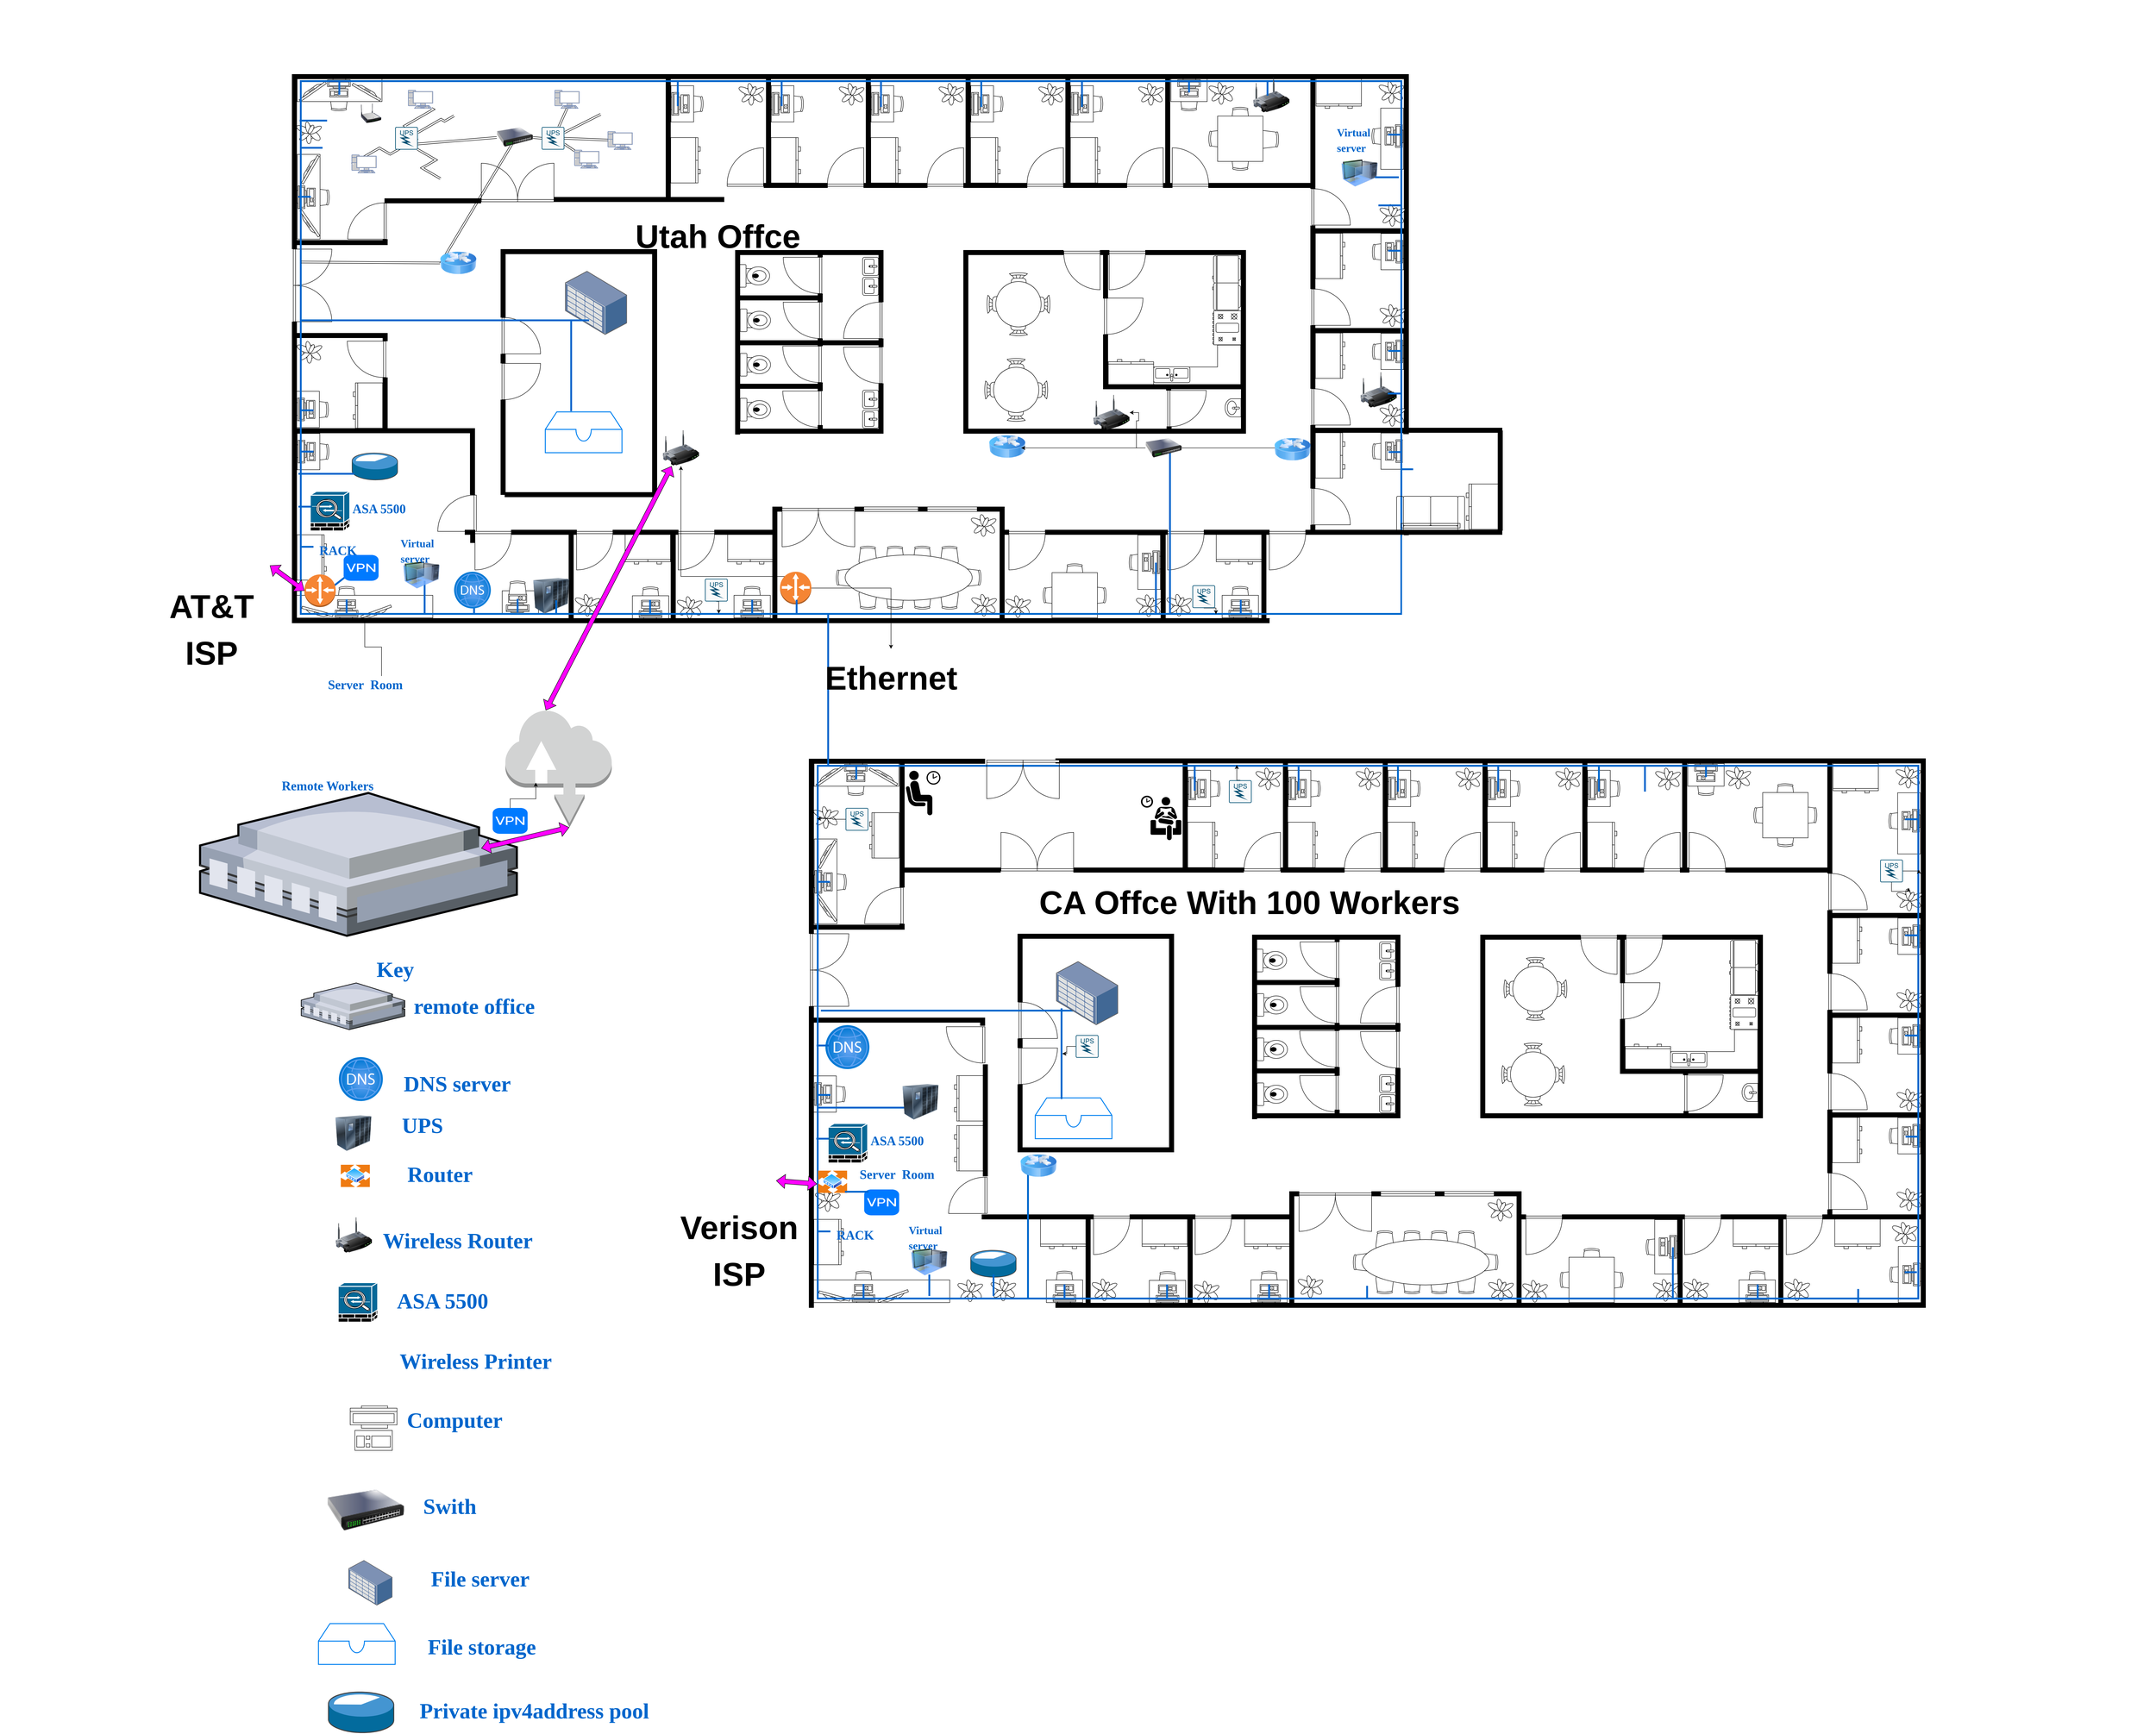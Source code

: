 <mxfile version="20.1.1" type="github">
  <diagram name="Page-1" id="4bd5d27a-524c-7e24-5d5f-89a86ee4fca1">
    <mxGraphModel dx="1866" dy="492" grid="1" gridSize="10" guides="1" tooltips="1" connect="1" arrows="1" fold="1" page="1" pageScale="1" pageWidth="1100" pageHeight="850" background="none" math="0" shadow="0">
      <root>
        <mxCell id="0" />
        <mxCell id="1" parent="0" />
        <mxCell id="48ef80bc37b76060-2" value="" style="shape=rect;shadow=0;rounded=0;comic=0;fontFamily=Verdana;fontSize=12;align=center;html=1;" parent="1" vertex="1">
          <mxGeometry x="856" y="1382" width="80" height="50" as="geometry" />
        </mxCell>
        <mxCell id="48ef80bc37b76060-389" value="" style="verticalLabelPosition=bottom;html=1;verticalAlign=top;align=center;strokeWidth=1;shape=mxgraph.floorplan.desk_corner_2;rounded=0;shadow=0;comic=0;fontFamily=Verdana;fontSize=12;flipH=1;flipV=1;" parent="1" vertex="1">
          <mxGeometry x="2292" y="840" width="192" height="97" as="geometry" />
        </mxCell>
        <mxCell id="48ef80bc37b76060-48" value="" style="verticalLabelPosition=bottom;html=1;verticalAlign=top;align=center;strokeWidth=1;shape=mxgraph.floorplan.office_chair;shadow=0;rounded=0;comic=0;fontFamily=Verdana;fontSize=12;" parent="1" vertex="1">
          <mxGeometry x="493" y="1372" width="40" height="43" as="geometry" />
        </mxCell>
        <mxCell id="48ef80bc37b76060-49" value="" style="shape=rect;shadow=0;rounded=0;comic=0;fontFamily=Verdana;fontSize=12;align=center;html=1;" parent="1" vertex="1">
          <mxGeometry x="403" y="1392" width="300" height="50" as="geometry" />
        </mxCell>
        <mxCell id="48ef80bc37b76060-10" value="" style="verticalLabelPosition=bottom;html=1;verticalAlign=top;align=center;strokeWidth=1;shape=mxgraph.floorplan.office_chair;shadow=0;rounded=0;comic=0;fontFamily=Verdana;fontSize=12;" parent="1" vertex="1">
          <mxGeometry x="1642" y="1283" width="40" height="43" as="geometry" />
        </mxCell>
        <mxCell id="48ef80bc37b76060-11" value="" style="verticalLabelPosition=bottom;html=1;verticalAlign=top;align=center;strokeWidth=1;shape=mxgraph.floorplan.office_chair;shadow=0;direction=west;rounded=0;comic=0;fontFamily=Verdana;fontSize=12;" parent="1" vertex="1">
          <mxGeometry x="1642" y="1380" width="40" height="43" as="geometry" />
        </mxCell>
        <mxCell id="48ef80bc37b76060-12" value="" style="verticalLabelPosition=bottom;html=1;verticalAlign=top;align=center;strokeWidth=1;shape=mxgraph.floorplan.office_chair;shadow=0;direction=north;rounded=0;comic=0;fontFamily=Verdana;fontSize=12;" parent="1" vertex="1">
          <mxGeometry x="1592" y="1333" width="43" height="40" as="geometry" />
        </mxCell>
        <mxCell id="48ef80bc37b76060-13" value="" style="verticalLabelPosition=bottom;html=1;verticalAlign=top;align=center;strokeWidth=1;shape=mxgraph.floorplan.office_chair;shadow=0;direction=south;rounded=0;comic=0;fontFamily=Verdana;fontSize=12;" parent="1" vertex="1">
          <mxGeometry x="1869" y="1333" width="43" height="40" as="geometry" />
        </mxCell>
        <mxCell id="48ef80bc37b76060-14" value="" style="verticalLabelPosition=bottom;html=1;verticalAlign=top;align=center;strokeWidth=1;shape=mxgraph.floorplan.office_chair;shadow=0;rounded=0;comic=0;fontFamily=Verdana;fontSize=12;" parent="1" vertex="1">
          <mxGeometry x="1702" y="1283" width="40" height="43" as="geometry" />
        </mxCell>
        <mxCell id="48ef80bc37b76060-15" value="" style="verticalLabelPosition=bottom;html=1;verticalAlign=top;align=center;strokeWidth=1;shape=mxgraph.floorplan.office_chair;shadow=0;direction=west;rounded=0;comic=0;fontFamily=Verdana;fontSize=12;" parent="1" vertex="1">
          <mxGeometry x="1702" y="1380" width="40" height="43" as="geometry" />
        </mxCell>
        <mxCell id="48ef80bc37b76060-16" value="" style="verticalLabelPosition=bottom;html=1;verticalAlign=top;align=center;strokeWidth=1;shape=mxgraph.floorplan.office_chair;shadow=0;rounded=0;comic=0;fontFamily=Verdana;fontSize=12;" parent="1" vertex="1">
          <mxGeometry x="1762" y="1283" width="40" height="43" as="geometry" />
        </mxCell>
        <mxCell id="48ef80bc37b76060-17" value="" style="verticalLabelPosition=bottom;html=1;verticalAlign=top;align=center;strokeWidth=1;shape=mxgraph.floorplan.office_chair;shadow=0;direction=west;rounded=0;comic=0;fontFamily=Verdana;fontSize=12;" parent="1" vertex="1">
          <mxGeometry x="1762" y="1380" width="40" height="43" as="geometry" />
        </mxCell>
        <mxCell id="48ef80bc37b76060-18" value="" style="verticalLabelPosition=bottom;html=1;verticalAlign=top;align=center;strokeWidth=1;shape=mxgraph.floorplan.office_chair;shadow=0;rounded=0;comic=0;fontFamily=Verdana;fontSize=12;" parent="1" vertex="1">
          <mxGeometry x="1822" y="1283" width="40" height="43" as="geometry" />
        </mxCell>
        <mxCell id="48ef80bc37b76060-19" value="" style="verticalLabelPosition=bottom;html=1;verticalAlign=top;align=center;strokeWidth=1;shape=mxgraph.floorplan.office_chair;shadow=0;direction=west;rounded=0;comic=0;fontFamily=Verdana;fontSize=12;" parent="1" vertex="1">
          <mxGeometry x="1822" y="1380" width="40" height="43" as="geometry" />
        </mxCell>
        <mxCell id="48ef80bc37b76060-20" value="" style="shape=ellipse;shadow=0;rounded=0;comic=0;fontFamily=Verdana;fontSize=12;align=center;html=1;" parent="1" vertex="1">
          <mxGeometry x="1612" y="1303" width="280" height="100" as="geometry" />
        </mxCell>
        <mxCell id="48ef80bc37b76060-46" value="" style="group" parent="1" vertex="1" connectable="0">
          <mxGeometry x="850" y="1360" width="80" height="70" as="geometry" />
        </mxCell>
        <mxCell id="48ef80bc37b76060-1" value="" style="verticalLabelPosition=bottom;html=1;verticalAlign=top;align=center;strokeWidth=1;shape=mxgraph.floorplan.office_chair;shadow=0;rounded=0;comic=0;fontFamily=Verdana;fontSize=12;" parent="48ef80bc37b76060-46" vertex="1">
          <mxGeometry x="20" width="40" height="43" as="geometry" />
        </mxCell>
        <mxCell id="48ef80bc37b76060-3" value="" style="verticalLabelPosition=bottom;html=1;verticalAlign=top;align=center;strokeWidth=1;shape=mxgraph.floorplan.workstation;shadow=0;flipV=1;rounded=0;comic=0;fontFamily=Verdana;fontSize=12;" parent="48ef80bc37b76060-46" vertex="1">
          <mxGeometry x="15" y="30" width="50" height="40" as="geometry" />
        </mxCell>
        <mxCell id="4fd38086c27adbb9-18" value="" style="line;strokeWidth=4;direction=south;html=1;rounded=1;shadow=0;comic=0;labelBackgroundColor=#ffffff;fillColor=none;fontFamily=Verdana;fontSize=28;fontColor=#6881B3;strokeColor=#0066CC;" parent="48ef80bc37b76060-46" vertex="1">
          <mxGeometry x="35" y="40" width="10" height="30" as="geometry" />
        </mxCell>
        <mxCell id="48ef80bc37b76060-55" value="" style="group;rotation=90;" parent="1" vertex="1" connectable="0">
          <mxGeometry x="398" y="947" width="80" height="70" as="geometry" />
        </mxCell>
        <mxCell id="48ef80bc37b76060-56" value="" style="verticalLabelPosition=bottom;html=1;verticalAlign=top;align=center;strokeWidth=1;shape=mxgraph.floorplan.office_chair;shadow=0;rounded=0;comic=0;fontFamily=Verdana;fontSize=12;rotation=90;" parent="48ef80bc37b76060-55" vertex="1">
          <mxGeometry x="34" y="14" width="40" height="43" as="geometry" />
        </mxCell>
        <mxCell id="48ef80bc37b76060-57" value="" style="shape=rect;shadow=0;rounded=0;comic=0;fontFamily=Verdana;fontSize=12;align=center;html=1;rotation=90;" parent="48ef80bc37b76060-55" vertex="1">
          <mxGeometry x="-10" y="10" width="80" height="50" as="geometry" />
        </mxCell>
        <mxCell id="48ef80bc37b76060-58" value="" style="verticalLabelPosition=bottom;html=1;verticalAlign=top;align=center;strokeWidth=1;shape=mxgraph.floorplan.workstation;shadow=0;flipV=1;rounded=0;comic=0;fontFamily=Verdana;fontSize=12;rotation=90;" parent="48ef80bc37b76060-55" vertex="1">
          <mxGeometry y="15" width="50" height="40" as="geometry" />
        </mxCell>
        <mxCell id="4fd38086c27adbb9-11" value="" style="line;strokeWidth=4;html=1;perimeter=backbonePerimeter;points=[];outlineConnect=0;rounded=1;shadow=0;comic=0;labelBackgroundColor=#ffffff;fillColor=none;fontFamily=Verdana;fontSize=28;fontColor=#6881B3;strokeColor=#0066CC;" parent="48ef80bc37b76060-55" vertex="1">
          <mxGeometry x="15" y="32" width="27" height="10" as="geometry" />
        </mxCell>
        <mxCell id="48ef80bc37b76060-72" value="" style="group;rotation=180;" parent="1" vertex="1" connectable="0">
          <mxGeometry x="2330" y="253" width="80" height="70" as="geometry" />
        </mxCell>
        <mxCell id="48ef80bc37b76060-73" value="" style="verticalLabelPosition=bottom;html=1;verticalAlign=top;align=center;strokeWidth=1;shape=mxgraph.floorplan.office_chair;shadow=0;rounded=0;comic=0;fontFamily=Verdana;fontSize=12;rotation=180;" parent="48ef80bc37b76060-72" vertex="1">
          <mxGeometry x="20" y="28" width="40" height="43" as="geometry" />
        </mxCell>
        <mxCell id="48ef80bc37b76060-74" value="" style="shape=rect;shadow=0;rounded=0;comic=0;fontFamily=Verdana;fontSize=12;align=center;html=1;rotation=180;" parent="48ef80bc37b76060-72" vertex="1">
          <mxGeometry width="80" height="50" as="geometry" />
        </mxCell>
        <mxCell id="48ef80bc37b76060-75" value="" style="verticalLabelPosition=bottom;html=1;verticalAlign=top;align=center;strokeWidth=1;shape=mxgraph.floorplan.workstation;shadow=0;flipV=1;rounded=0;comic=0;fontFamily=Verdana;fontSize=12;rotation=180;" parent="48ef80bc37b76060-72" vertex="1">
          <mxGeometry x="15" width="50" height="40" as="geometry" />
        </mxCell>
        <mxCell id="4fd38086c27adbb9-26" value="" style="line;strokeWidth=4;direction=south;html=1;rounded=1;shadow=0;comic=0;labelBackgroundColor=#ffffff;fillColor=none;fontFamily=Verdana;fontSize=28;fontColor=#6881B3;strokeColor=#0066CC;" parent="48ef80bc37b76060-72" vertex="1">
          <mxGeometry x="35" y="7" width="10" height="23" as="geometry" />
        </mxCell>
        <mxCell id="48ef80bc37b76060-124" value="" style="verticalLabelPosition=bottom;html=1;verticalAlign=top;align=center;strokeWidth=1;shape=mxgraph.floorplan.doorRight;rounded=0;shadow=0;comic=0;fontFamily=Verdana;fontSize=12;direction=south;" parent="1" vertex="1">
          <mxGeometry x="714" y="1171" width="85" height="80" as="geometry" />
        </mxCell>
        <mxCell id="48ef80bc37b76060-125" value="" style="verticalLabelPosition=bottom;html=1;verticalAlign=top;align=center;strokeWidth=1;shape=mxgraph.floorplan.doorLeft;rounded=0;shadow=0;comic=0;fontFamily=Verdana;fontSize=12;" parent="1" vertex="1">
          <mxGeometry x="796" y="1251" width="80" height="85" as="geometry" />
        </mxCell>
        <mxCell id="48ef80bc37b76060-126" value="" style="verticalLabelPosition=bottom;html=1;verticalAlign=top;align=center;strokeWidth=1;shape=mxgraph.floorplan.doorLeft;rounded=0;shadow=0;comic=0;fontFamily=Verdana;fontSize=12;" parent="1" vertex="1">
          <mxGeometry x="1244" y="1251" width="80" height="85" as="geometry" />
        </mxCell>
        <mxCell id="48ef80bc37b76060-127" value="" style="verticalLabelPosition=bottom;html=1;verticalAlign=top;align=center;strokeWidth=1;shape=mxgraph.floorplan.wallCorner;fillColor=#000000;rounded=0;shadow=0;comic=0;fontFamily=Verdana;fontSize=12;" parent="1" vertex="1">
          <mxGeometry x="393" y="243" width="100" height="385" as="geometry" />
        </mxCell>
        <mxCell id="48ef80bc37b76060-128" value="" style="verticalLabelPosition=bottom;html=1;verticalAlign=top;align=center;strokeWidth=1;shape=mxgraph.floorplan.wallU;fillColor=#000000;rounded=0;shadow=0;comic=0;fontFamily=Verdana;fontSize=12;rotation=90;" parent="1" vertex="1">
          <mxGeometry x="1021" y="-380" width="1210" height="2456" as="geometry" />
        </mxCell>
        <mxCell id="48ef80bc37b76060-130" value="" style="verticalLabelPosition=bottom;html=1;verticalAlign=top;align=center;strokeWidth=1;shape=mxgraph.floorplan.wallU;fillColor=#000000;rounded=0;shadow=0;comic=0;fontFamily=Verdana;fontSize=12;rotation=90;" parent="1" vertex="1">
          <mxGeometry x="756.5" y="734.5" width="546" height="335" as="geometry" />
        </mxCell>
        <mxCell id="48ef80bc37b76060-133" value="" style="verticalLabelPosition=bottom;html=1;verticalAlign=top;align=center;strokeWidth=1;shape=mxgraph.floorplan.wallCorner;fillColor=#000000;direction=south;rounded=0;shadow=0;comic=0;fontFamily=Verdana;fontSize=12;" parent="1" vertex="1">
          <mxGeometry x="2274" y="631" width="221" height="266" as="geometry" />
        </mxCell>
        <mxCell id="48ef80bc37b76060-134" value="" style="verticalLabelPosition=bottom;html=1;verticalAlign=top;align=center;strokeWidth=1;shape=mxgraph.floorplan.wallCorner;fillColor=#000000;direction=west;rounded=0;shadow=0;comic=0;fontFamily=Verdana;fontSize=12;" parent="1" vertex="1">
          <mxGeometry x="2053" y="893" width="442" height="142" as="geometry" />
        </mxCell>
        <mxCell id="48ef80bc37b76060-135" value="" style="verticalLabelPosition=bottom;html=1;verticalAlign=top;align=center;strokeWidth=1;shape=mxgraph.floorplan.wallCorner;fillColor=#000000;direction=north;rounded=0;shadow=0;comic=0;fontFamily=Verdana;fontSize=12;" parent="1" vertex="1">
          <mxGeometry x="1873" y="637" width="186" height="398" as="geometry" />
        </mxCell>
        <mxCell id="48ef80bc37b76060-136" value="" style="verticalLabelPosition=bottom;html=1;verticalAlign=top;align=center;strokeWidth=1;shape=mxgraph.floorplan.doorDouble;rounded=0;shadow=0;comic=0;fontFamily=Verdana;fontSize=12;rotation=-90;" parent="1" vertex="1">
          <mxGeometry x="358" y="666" width="160" height="85" as="geometry" />
        </mxCell>
        <mxCell id="48ef80bc37b76060-137" value="" style="verticalLabelPosition=bottom;html=1;verticalAlign=top;align=center;strokeWidth=1;shape=mxgraph.floorplan.wall;fillColor=#000000;rounded=0;shadow=0;comic=0;fontFamily=Verdana;fontSize=12;" parent="1" vertex="1">
          <mxGeometry x="394" y="1024" width="396" height="10" as="geometry" />
        </mxCell>
        <mxCell id="48ef80bc37b76060-138" value="" style="verticalLabelPosition=bottom;html=1;verticalAlign=top;align=center;strokeWidth=1;shape=mxgraph.floorplan.wall;fillColor=#000000;direction=south;rounded=0;shadow=0;comic=0;fontFamily=Verdana;fontSize=12;" parent="1" vertex="1">
          <mxGeometry x="593" y="912" width="10" height="118" as="geometry" />
        </mxCell>
        <mxCell id="48ef80bc37b76060-142" value="" style="verticalLabelPosition=bottom;html=1;verticalAlign=top;align=center;strokeWidth=1;shape=mxgraph.floorplan.wallCorner;fillColor=#000000;direction=south;rounded=0;shadow=0;comic=0;fontFamily=Verdana;fontSize=12;" parent="1" vertex="1">
          <mxGeometry x="398" y="814" width="205" height="17" as="geometry" />
        </mxCell>
        <mxCell id="48ef80bc37b76060-139" value="" style="verticalLabelPosition=bottom;html=1;verticalAlign=top;align=center;strokeWidth=1;shape=mxgraph.floorplan.doorLeft;rounded=0;shadow=0;comic=0;fontFamily=Verdana;fontSize=12;rotation=90;" parent="1" vertex="1">
          <mxGeometry x="517" y="829" width="80" height="85" as="geometry" />
        </mxCell>
        <mxCell id="48ef80bc37b76060-143" value="" style="verticalLabelPosition=bottom;html=1;verticalAlign=top;align=center;strokeWidth=1;shape=mxgraph.floorplan.dresser;rounded=0;shadow=0;comic=0;fontFamily=Verdana;fontSize=12;rotation=90;" parent="1" vertex="1">
          <mxGeometry x="510" y="941" width="100" height="65" as="geometry" />
        </mxCell>
        <mxCell id="48ef80bc37b76060-144" value="" style="verticalLabelPosition=bottom;html=1;verticalAlign=top;align=center;strokeWidth=1;shape=mxgraph.floorplan.plant;rounded=0;shadow=0;comic=0;fontFamily=Verdana;fontSize=12;" parent="1" vertex="1">
          <mxGeometry x="406" y="829" width="47" height="51" as="geometry" />
        </mxCell>
        <mxCell id="48ef80bc37b76060-145" value="" style="group;rotation=90;" parent="1" vertex="1" connectable="0">
          <mxGeometry x="399" y="1040" width="80" height="70" as="geometry" />
        </mxCell>
        <mxCell id="48ef80bc37b76060-146" value="" style="verticalLabelPosition=bottom;html=1;verticalAlign=top;align=center;strokeWidth=1;shape=mxgraph.floorplan.office_chair;shadow=0;rounded=0;comic=0;fontFamily=Verdana;fontSize=12;rotation=90;" parent="48ef80bc37b76060-145" vertex="1">
          <mxGeometry x="34" y="14" width="40" height="43" as="geometry" />
        </mxCell>
        <mxCell id="48ef80bc37b76060-147" value="" style="shape=rect;shadow=0;rounded=0;comic=0;fontFamily=Verdana;fontSize=12;align=center;html=1;rotation=90;" parent="48ef80bc37b76060-145" vertex="1">
          <mxGeometry x="-10" y="10" width="80" height="50" as="geometry" />
        </mxCell>
        <mxCell id="48ef80bc37b76060-148" value="" style="verticalLabelPosition=bottom;html=1;verticalAlign=top;align=center;strokeWidth=1;shape=mxgraph.floorplan.workstation;shadow=0;flipV=1;rounded=0;comic=0;fontFamily=Verdana;fontSize=12;rotation=90;" parent="48ef80bc37b76060-145" vertex="1">
          <mxGeometry y="15" width="50" height="40" as="geometry" />
        </mxCell>
        <mxCell id="4fd38086c27adbb9-12" value="" style="line;strokeWidth=4;html=1;perimeter=backbonePerimeter;points=[];outlineConnect=0;rounded=1;shadow=0;comic=0;labelBackgroundColor=#ffffff;fillColor=none;fontFamily=Verdana;fontSize=28;fontColor=#6881B3;strokeColor=#0066CC;" parent="48ef80bc37b76060-145" vertex="1">
          <mxGeometry x="14" y="30" width="27" height="10" as="geometry" />
        </mxCell>
        <mxCell id="48ef80bc37b76060-150" value="" style="verticalLabelPosition=bottom;html=1;verticalAlign=top;align=center;strokeWidth=1;shape=mxgraph.floorplan.wall;fillColor=#000000;direction=south;rounded=0;shadow=0;comic=0;fontFamily=Verdana;fontSize=12;" parent="1" vertex="1">
          <mxGeometry x="717" y="1024" width="147" height="146" as="geometry" />
        </mxCell>
        <mxCell id="48ef80bc37b76060-50" value="" style="verticalLabelPosition=bottom;html=1;verticalAlign=top;align=center;strokeWidth=1;shape=mxgraph.floorplan.workstation;shadow=0;flipV=1;rounded=0;comic=0;fontFamily=Verdana;fontSize=12;" parent="1" vertex="1">
          <mxGeometry x="488" y="1402" width="50" height="40" as="geometry" />
        </mxCell>
        <mxCell id="48ef80bc37b76060-154" value="" style="verticalLabelPosition=bottom;html=1;verticalAlign=top;align=center;strokeWidth=1;shape=mxgraph.floorplan.flat_tv;rounded=0;shadow=0;comic=0;fontFamily=Verdana;fontSize=12;rotation=-165;" parent="1" vertex="1">
          <mxGeometry x="413" y="1425" width="70" height="10" as="geometry" />
        </mxCell>
        <mxCell id="48ef80bc37b76060-155" value="" style="verticalLabelPosition=bottom;html=1;verticalAlign=top;align=center;strokeWidth=1;shape=mxgraph.floorplan.flat_tv;rounded=0;shadow=0;comic=0;fontFamily=Verdana;fontSize=12;rotation=160;" parent="1" vertex="1">
          <mxGeometry x="544" y="1425" width="70" height="10" as="geometry" />
        </mxCell>
        <mxCell id="48ef80bc37b76060-156" value="" style="verticalLabelPosition=bottom;html=1;verticalAlign=top;align=center;strokeWidth=1;shape=mxgraph.floorplan.wall;fillColor=#000000;direction=south;rounded=0;shadow=0;comic=0;fontFamily=Verdana;fontSize=12;" parent="1" vertex="1">
          <mxGeometry x="393" y="789" width="10" height="664" as="geometry" />
        </mxCell>
        <mxCell id="48ef80bc37b76060-158" value="" style="verticalLabelPosition=bottom;html=1;verticalAlign=top;align=center;strokeWidth=1;shape=mxgraph.floorplan.wall;fillColor=#000000;rounded=0;shadow=0;comic=0;fontFamily=Verdana;fontSize=12;" parent="1" vertex="1">
          <mxGeometry x="774" y="1248" width="22" height="10" as="geometry" />
        </mxCell>
        <mxCell id="48ef80bc37b76060-159" value="" style="verticalLabelPosition=bottom;html=1;verticalAlign=top;align=center;strokeWidth=1;shape=mxgraph.floorplan.dresser;rounded=0;shadow=0;comic=0;fontFamily=Verdana;fontSize=12;flipV=1;rotation=90;" parent="1" vertex="1">
          <mxGeometry x="386" y="1276" width="100" height="65" as="geometry" />
        </mxCell>
        <mxCell id="48ef80bc37b76060-162" value="" style="verticalLabelPosition=bottom;html=1;verticalAlign=top;align=center;strokeWidth=1;shape=mxgraph.floorplan.wall;fillColor=#000000;direction=south;rounded=0;shadow=0;comic=0;fontFamily=Verdana;fontSize=12;" parent="1" vertex="1">
          <mxGeometry x="1003" y="1257" width="10" height="191" as="geometry" />
        </mxCell>
        <mxCell id="48ef80bc37b76060-163" value="" style="verticalLabelPosition=bottom;html=1;verticalAlign=top;align=center;strokeWidth=1;shape=mxgraph.floorplan.wall;fillColor=#000000;rounded=0;shadow=0;comic=0;fontFamily=Verdana;fontSize=12;" parent="1" vertex="1">
          <mxGeometry x="876" y="1248" width="144" height="10" as="geometry" />
        </mxCell>
        <mxCell id="48ef80bc37b76060-164" value="" style="verticalLabelPosition=bottom;html=1;verticalAlign=top;align=center;strokeWidth=1;shape=mxgraph.floorplan.doorLeft;rounded=0;shadow=0;comic=0;fontFamily=Verdana;fontSize=12;" parent="1" vertex="1">
          <mxGeometry x="1020" y="1251" width="80" height="85" as="geometry" />
        </mxCell>
        <mxCell id="48ef80bc37b76060-165" value="" style="group" parent="1" vertex="1" connectable="0">
          <mxGeometry x="1143" y="1373" width="80" height="70" as="geometry" />
        </mxCell>
        <mxCell id="48ef80bc37b76060-4" value="" style="verticalLabelPosition=bottom;html=1;verticalAlign=top;align=center;strokeWidth=1;shape=mxgraph.floorplan.office_chair;shadow=0;rounded=0;comic=0;fontFamily=Verdana;fontSize=12;" parent="48ef80bc37b76060-165" vertex="1">
          <mxGeometry x="20" width="40" height="43" as="geometry" />
        </mxCell>
        <mxCell id="48ef80bc37b76060-5" value="" style="shape=rect;shadow=0;rounded=0;comic=0;fontFamily=Verdana;fontSize=12;align=center;html=1;" parent="48ef80bc37b76060-165" vertex="1">
          <mxGeometry y="20" width="80" height="50" as="geometry" />
        </mxCell>
        <mxCell id="48ef80bc37b76060-6" value="" style="verticalLabelPosition=bottom;html=1;verticalAlign=top;align=center;strokeWidth=1;shape=mxgraph.floorplan.workstation;shadow=0;flipV=1;rounded=0;comic=0;fontFamily=Verdana;fontSize=12;" parent="48ef80bc37b76060-165" vertex="1">
          <mxGeometry x="15" y="30" width="50" height="40" as="geometry" />
        </mxCell>
        <mxCell id="4fd38086c27adbb9-17" value="" style="line;strokeWidth=4;direction=south;html=1;rounded=1;shadow=0;comic=0;labelBackgroundColor=#ffffff;fillColor=none;fontFamily=Verdana;fontSize=28;fontColor=#6881B3;strokeColor=#0066CC;" parent="48ef80bc37b76060-165" vertex="1">
          <mxGeometry x="34" y="29" width="10" height="30" as="geometry" />
        </mxCell>
        <mxCell id="48ef80bc37b76060-166" value="" style="verticalLabelPosition=bottom;html=1;verticalAlign=top;align=center;strokeWidth=1;shape=mxgraph.floorplan.plant;rounded=0;shadow=0;comic=0;fontFamily=Verdana;fontSize=12;" parent="1" vertex="1">
          <mxGeometry x="1019" y="1387" width="47" height="51" as="geometry" />
        </mxCell>
        <mxCell id="48ef80bc37b76060-169" value="" style="verticalLabelPosition=bottom;html=1;verticalAlign=top;align=center;strokeWidth=1;shape=mxgraph.floorplan.wall;fillColor=#000000;direction=south;rounded=0;shadow=0;comic=0;fontFamily=Verdana;fontSize=12;" parent="1" vertex="1">
          <mxGeometry x="1228" y="1258" width="10" height="191" as="geometry" />
        </mxCell>
        <mxCell id="48ef80bc37b76060-170" value="" style="verticalLabelPosition=bottom;html=1;verticalAlign=top;align=center;strokeWidth=1;shape=mxgraph.floorplan.wall;fillColor=#000000;rounded=0;shadow=0;comic=0;fontFamily=Verdana;fontSize=12;" parent="1" vertex="1">
          <mxGeometry x="1100" y="1248" width="144" height="10" as="geometry" />
        </mxCell>
        <mxCell id="48ef80bc37b76060-171" value="" style="verticalLabelPosition=bottom;html=1;verticalAlign=top;align=center;strokeWidth=1;shape=mxgraph.floorplan.wall;fillColor=#000000;rounded=0;shadow=0;comic=0;fontFamily=Verdana;fontSize=12;" parent="1" vertex="1">
          <mxGeometry x="1324" y="1248" width="129" height="10" as="geometry" />
        </mxCell>
        <mxCell id="48ef80bc37b76060-174" value="" style="verticalLabelPosition=bottom;html=1;verticalAlign=top;align=center;strokeWidth=1;shape=mxgraph.floorplan.plant;rounded=0;shadow=0;comic=0;fontFamily=Verdana;fontSize=12;" parent="1" vertex="1">
          <mxGeometry x="1244" y="1392" width="47" height="51" as="geometry" />
        </mxCell>
        <mxCell id="48ef80bc37b76060-176" value="" style="verticalLabelPosition=bottom;html=1;verticalAlign=top;align=center;strokeWidth=1;shape=mxgraph.floorplan.dresser;rounded=0;shadow=0;comic=0;fontFamily=Verdana;fontSize=12;rotation=0;" parent="1" vertex="1">
          <mxGeometry x="1127" y="1258" width="100" height="65" as="geometry" />
        </mxCell>
        <mxCell id="48ef80bc37b76060-177" value="" style="verticalLabelPosition=bottom;html=1;verticalAlign=top;align=center;strokeWidth=1;shape=mxgraph.floorplan.dresser;rounded=0;shadow=0;comic=0;fontFamily=Verdana;fontSize=12;rotation=0;" parent="1" vertex="1">
          <mxGeometry x="1353" y="1258" width="100" height="65" as="geometry" />
        </mxCell>
        <mxCell id="48ef80bc37b76060-178" value="" style="verticalLabelPosition=bottom;html=1;verticalAlign=top;align=center;strokeWidth=1;shape=mxgraph.floorplan.wallCorner;fillColor=#000000;rounded=0;shadow=0;comic=0;fontFamily=Verdana;fontSize=12;" parent="1" vertex="1">
          <mxGeometry x="1452" y="1197" width="21" height="250" as="geometry" />
        </mxCell>
        <mxCell id="48ef80bc37b76060-179" value="" style="verticalLabelPosition=bottom;html=1;verticalAlign=top;align=center;strokeWidth=1;shape=mxgraph.floorplan.wallCorner;fillColor=#000000;direction=south;rounded=0;shadow=0;comic=0;fontFamily=Verdana;fontSize=12;" parent="1" vertex="1">
          <mxGeometry x="1633" y="1197" width="330" height="254" as="geometry" />
        </mxCell>
        <mxCell id="48ef80bc37b76060-180" value="" style="verticalLabelPosition=bottom;html=1;verticalAlign=top;align=center;strokeWidth=1;shape=mxgraph.floorplan.doorDouble;rounded=0;shadow=0;comic=0;fontFamily=Verdana;fontSize=12;" parent="1" vertex="1">
          <mxGeometry x="1473" y="1200" width="160" height="85" as="geometry" />
        </mxCell>
        <mxCell id="48ef80bc37b76060-182" value="" style="verticalLabelPosition=bottom;html=1;verticalAlign=top;align=center;strokeWidth=1;shape=mxgraph.floorplan.plant;rounded=0;shadow=0;comic=0;fontFamily=Verdana;fontSize=12;" parent="1" vertex="1">
          <mxGeometry x="1892" y="1211" width="47" height="51" as="geometry" />
        </mxCell>
        <mxCell id="48ef80bc37b76060-183" value="" style="verticalLabelPosition=bottom;html=1;verticalAlign=top;align=center;strokeWidth=1;shape=mxgraph.floorplan.plant;rounded=0;shadow=0;comic=0;fontFamily=Verdana;fontSize=12;" parent="1" vertex="1">
          <mxGeometry x="1893" y="1387" width="47" height="51" as="geometry" />
        </mxCell>
        <mxCell id="48ef80bc37b76060-184" value="" style="verticalLabelPosition=bottom;html=1;verticalAlign=top;align=center;strokeWidth=1;shape=mxgraph.floorplan.window;rounded=0;shadow=0;comic=0;fontFamily=Verdana;fontSize=12;" parent="1" vertex="1">
          <mxGeometry x="1653" y="1197" width="120" height="10" as="geometry" />
        </mxCell>
        <mxCell id="48ef80bc37b76060-185" value="" style="verticalLabelPosition=bottom;html=1;verticalAlign=top;align=center;strokeWidth=1;shape=mxgraph.floorplan.window;rounded=0;shadow=0;comic=0;fontFamily=Verdana;fontSize=12;" parent="1" vertex="1">
          <mxGeometry x="1793" y="1197" width="110" height="10" as="geometry" />
        </mxCell>
        <mxCell id="48ef80bc37b76060-186" value="" style="verticalLabelPosition=bottom;html=1;verticalAlign=top;align=center;strokeWidth=1;shape=mxgraph.floorplan.wall;fillColor=#000000;rounded=0;shadow=0;comic=0;fontFamily=Verdana;fontSize=12;" parent="1" vertex="1">
          <mxGeometry x="1963" y="1248" width="10" height="10" as="geometry" />
        </mxCell>
        <mxCell id="48ef80bc37b76060-187" value="" style="verticalLabelPosition=bottom;html=1;verticalAlign=top;align=center;strokeWidth=1;shape=mxgraph.floorplan.doorLeft;rounded=0;shadow=0;comic=0;fontFamily=Verdana;fontSize=12;" parent="1" vertex="1">
          <mxGeometry x="1973" y="1251" width="80" height="85" as="geometry" />
        </mxCell>
        <mxCell id="48ef80bc37b76060-188" value="" style="verticalLabelPosition=bottom;html=1;verticalAlign=top;align=center;strokeWidth=1;shape=mxgraph.floorplan.wall;fillColor=#000000;rounded=0;shadow=0;comic=0;fontFamily=Verdana;fontSize=12;" parent="1" vertex="1">
          <mxGeometry x="2053" y="1248" width="270" height="10" as="geometry" />
        </mxCell>
        <mxCell id="48ef80bc37b76060-189" value="" style="verticalLabelPosition=bottom;html=1;verticalAlign=top;align=center;strokeWidth=1;shape=mxgraph.floorplan.wall;fillColor=#000000;direction=south;rounded=0;shadow=0;comic=0;fontFamily=Verdana;fontSize=12;" parent="1" vertex="1">
          <mxGeometry x="2308" y="1258" width="10" height="191" as="geometry" />
        </mxCell>
        <mxCell id="48ef80bc37b76060-190" value="" style="group;rotation=-90;" parent="1" vertex="1" connectable="0">
          <mxGeometry x="2232" y="1284" width="110" height="70" as="geometry" />
        </mxCell>
        <mxCell id="48ef80bc37b76060-21" value="" style="verticalLabelPosition=bottom;html=1;verticalAlign=top;align=center;strokeWidth=1;shape=mxgraph.floorplan.office_chair;shadow=0;rounded=0;comic=0;fontFamily=Verdana;fontSize=12;rotation=-90;" parent="48ef80bc37b76060-190" vertex="1">
          <mxGeometry x="7" y="14" width="40" height="43" as="geometry" />
        </mxCell>
        <mxCell id="48ef80bc37b76060-22" value="" style="shape=rect;shadow=0;rounded=0;comic=0;fontFamily=Verdana;fontSize=12;align=center;html=1;rotation=-90;" parent="48ef80bc37b76060-190" vertex="1">
          <mxGeometry x="-10" y="10" width="120" height="50" as="geometry" />
        </mxCell>
        <mxCell id="48ef80bc37b76060-23" value="" style="verticalLabelPosition=bottom;html=1;verticalAlign=top;align=center;strokeWidth=1;shape=mxgraph.floorplan.workstation;shadow=0;flipV=1;rounded=0;comic=0;fontFamily=Verdana;fontSize=12;rotation=-90;" parent="48ef80bc37b76060-190" vertex="1">
          <mxGeometry x="30" y="15" width="50" height="40" as="geometry" />
        </mxCell>
        <mxCell id="48ef80bc37b76060-191" value="" style="verticalLabelPosition=bottom;html=1;verticalAlign=top;align=center;strokeWidth=1;shape=mxgraph.floorplan.office_chair;shadow=0;rounded=0;comic=0;fontFamily=Verdana;fontSize=12;" parent="1" vertex="1">
          <mxGeometry x="2098" y="1322" width="40" height="43" as="geometry" />
        </mxCell>
        <mxCell id="48ef80bc37b76060-193" value="" style="verticalLabelPosition=bottom;html=1;verticalAlign=top;align=center;strokeWidth=1;shape=mxgraph.floorplan.office_chair;shadow=0;direction=north;rounded=0;comic=0;fontFamily=Verdana;fontSize=12;" parent="1" vertex="1">
          <mxGeometry x="2048" y="1372" width="43" height="40" as="geometry" />
        </mxCell>
        <mxCell id="48ef80bc37b76060-194" value="" style="verticalLabelPosition=bottom;html=1;verticalAlign=top;align=center;strokeWidth=1;shape=mxgraph.floorplan.office_chair;shadow=0;direction=south;rounded=0;comic=0;fontFamily=Verdana;fontSize=12;" parent="1" vertex="1">
          <mxGeometry x="2145" y="1372" width="43" height="40" as="geometry" />
        </mxCell>
        <mxCell id="48ef80bc37b76060-195" value="" style="shape=rect;shadow=0;rounded=0;comic=0;fontFamily=Verdana;fontSize=12;align=center;html=1;" parent="1" vertex="1">
          <mxGeometry x="2068" y="1342" width="100" height="100" as="geometry" />
        </mxCell>
        <mxCell id="48ef80bc37b76060-196" value="" style="verticalLabelPosition=bottom;html=1;verticalAlign=top;align=center;strokeWidth=1;shape=mxgraph.floorplan.plant;rounded=0;shadow=0;comic=0;fontFamily=Verdana;fontSize=12;" parent="1" vertex="1">
          <mxGeometry x="1968" y="1390" width="47" height="51" as="geometry" />
        </mxCell>
        <mxCell id="48ef80bc37b76060-197" value="" style="verticalLabelPosition=bottom;html=1;verticalAlign=top;align=center;strokeWidth=1;shape=mxgraph.floorplan.plant;rounded=0;shadow=0;comic=0;fontFamily=Verdana;fontSize=12;" parent="1" vertex="1">
          <mxGeometry x="2256" y="1388" width="47" height="51" as="geometry" />
        </mxCell>
        <mxCell id="48ef80bc37b76060-198" value="" style="group" parent="1" vertex="1" connectable="0">
          <mxGeometry x="2443" y="1372" width="80" height="70" as="geometry" />
        </mxCell>
        <mxCell id="48ef80bc37b76060-199" value="" style="verticalLabelPosition=bottom;html=1;verticalAlign=top;align=center;strokeWidth=1;shape=mxgraph.floorplan.office_chair;shadow=0;rounded=0;comic=0;fontFamily=Verdana;fontSize=12;" parent="48ef80bc37b76060-198" vertex="1">
          <mxGeometry x="20" width="40" height="43" as="geometry" />
        </mxCell>
        <mxCell id="48ef80bc37b76060-200" value="" style="shape=rect;shadow=0;rounded=0;comic=0;fontFamily=Verdana;fontSize=12;align=center;html=1;" parent="48ef80bc37b76060-198" vertex="1">
          <mxGeometry y="20" width="80" height="50" as="geometry" />
        </mxCell>
        <mxCell id="48ef80bc37b76060-201" value="" style="verticalLabelPosition=bottom;html=1;verticalAlign=top;align=center;strokeWidth=1;shape=mxgraph.floorplan.workstation;shadow=0;flipV=1;rounded=0;comic=0;fontFamily=Verdana;fontSize=12;" parent="48ef80bc37b76060-198" vertex="1">
          <mxGeometry x="15" y="30" width="50" height="40" as="geometry" />
        </mxCell>
        <mxCell id="4fd38086c27adbb9-14" value="" style="line;strokeWidth=4;direction=south;html=1;rounded=1;shadow=0;comic=0;labelBackgroundColor=#ffffff;fillColor=none;fontFamily=Verdana;fontSize=28;fontColor=#6881B3;strokeColor=#0066CC;" parent="48ef80bc37b76060-198" vertex="1">
          <mxGeometry x="36" y="30" width="10" height="30" as="geometry" />
        </mxCell>
        <mxCell id="48ef80bc37b76060-202" value="" style="verticalLabelPosition=bottom;html=1;verticalAlign=top;align=center;strokeWidth=1;shape=mxgraph.floorplan.doorLeft;rounded=0;shadow=0;comic=0;fontFamily=Verdana;fontSize=12;" parent="1" vertex="1">
          <mxGeometry x="2323" y="1251" width="80" height="85" as="geometry" />
        </mxCell>
        <mxCell id="48ef80bc37b76060-203" value="" style="verticalLabelPosition=bottom;html=1;verticalAlign=top;align=center;strokeWidth=1;shape=mxgraph.floorplan.plant;rounded=0;shadow=0;comic=0;fontFamily=Verdana;fontSize=12;" parent="1" vertex="1">
          <mxGeometry x="2323" y="1387" width="47" height="51" as="geometry" />
        </mxCell>
        <mxCell id="48ef80bc37b76060-204" value="" style="verticalLabelPosition=bottom;html=1;verticalAlign=top;align=center;strokeWidth=1;shape=mxgraph.floorplan.wall;fillColor=#000000;direction=south;rounded=0;shadow=0;comic=0;fontFamily=Verdana;fontSize=12;" parent="1" vertex="1">
          <mxGeometry x="2530" y="1257" width="10" height="191" as="geometry" />
        </mxCell>
        <mxCell id="48ef80bc37b76060-205" value="" style="verticalLabelPosition=bottom;html=1;verticalAlign=top;align=center;strokeWidth=1;shape=mxgraph.floorplan.wall;fillColor=#000000;rounded=0;shadow=0;comic=0;fontFamily=Verdana;fontSize=12;" parent="1" vertex="1">
          <mxGeometry x="2403" y="1248" width="144" height="10" as="geometry" />
        </mxCell>
        <mxCell id="48ef80bc37b76060-206" value="" style="verticalLabelPosition=bottom;html=1;verticalAlign=top;align=center;strokeWidth=1;shape=mxgraph.floorplan.doorLeft;rounded=0;shadow=0;comic=0;fontFamily=Verdana;fontSize=12;" parent="1" vertex="1">
          <mxGeometry x="2547" y="1251" width="80" height="85" as="geometry" />
        </mxCell>
        <mxCell id="48ef80bc37b76060-213" value="" style="verticalLabelPosition=bottom;html=1;verticalAlign=top;align=center;strokeWidth=1;shape=mxgraph.floorplan.dresser;rounded=0;shadow=0;comic=0;fontFamily=Verdana;fontSize=12;rotation=0;" parent="1" vertex="1">
          <mxGeometry x="2430" y="1258" width="100" height="65" as="geometry" />
        </mxCell>
        <mxCell id="48ef80bc37b76060-215" value="" style="verticalLabelPosition=bottom;html=1;verticalAlign=top;align=center;strokeWidth=1;shape=mxgraph.floorplan.wall;fillColor=#000000;rounded=0;shadow=0;comic=0;fontFamily=Verdana;fontSize=12;" parent="1" vertex="1">
          <mxGeometry x="2648" y="1023" width="412" height="10" as="geometry" />
        </mxCell>
        <mxCell id="48ef80bc37b76060-216" value="" style="verticalLabelPosition=bottom;html=1;verticalAlign=top;align=center;strokeWidth=1;shape=mxgraph.floorplan.wall;fillColor=#000000;direction=south;rounded=0;shadow=0;comic=0;fontFamily=Verdana;fontSize=12;" parent="1" vertex="1">
          <mxGeometry x="2638" y="1017" width="10" height="139" as="geometry" />
        </mxCell>
        <mxCell id="48ef80bc37b76060-221" value="" style="verticalLabelPosition=bottom;html=1;verticalAlign=top;align=center;strokeWidth=1;shape=mxgraph.floorplan.wall;fillColor=#000000;direction=south;rounded=0;shadow=0;comic=0;fontFamily=Verdana;fontSize=12;" parent="1" vertex="1">
          <mxGeometry x="2638" y="1237" width="10" height="20" as="geometry" />
        </mxCell>
        <mxCell id="48ef80bc37b76060-222" value="" style="group" parent="1" vertex="1" connectable="0">
          <mxGeometry x="2768" y="1039" width="80" height="80" as="geometry" />
        </mxCell>
        <mxCell id="48ef80bc37b76060-33" value="" style="group;rotation=-90;" parent="48ef80bc37b76060-222" vertex="1" connectable="0">
          <mxGeometry width="80" height="80" as="geometry" />
        </mxCell>
        <mxCell id="48ef80bc37b76060-30" value="" style="verticalLabelPosition=bottom;html=1;verticalAlign=top;align=center;strokeWidth=1;shape=mxgraph.floorplan.office_chair;fillColor=#ffffff;strokeColor=#000000;shadow=0;rounded=0;comic=0;fontFamily=Verdana;fontSize=12;rotation=-90;" parent="48ef80bc37b76060-33" vertex="1">
          <mxGeometry x="7" y="14" width="40" height="43" as="geometry" />
        </mxCell>
        <mxCell id="48ef80bc37b76060-31" value="" style="shape=rect;fillColor=#ffffff;strokeColor=#000000;shadow=0;rounded=0;comic=0;fontFamily=Verdana;fontSize=12;align=center;html=1;rotation=-90;" parent="48ef80bc37b76060-33" vertex="1">
          <mxGeometry x="10" y="10" width="80" height="50" as="geometry" />
        </mxCell>
        <mxCell id="48ef80bc37b76060-32" value="" style="verticalLabelPosition=bottom;html=1;verticalAlign=top;align=center;strokeWidth=1;shape=mxgraph.floorplan.workstation;fillColor=#ffffff;strokeColor=#000000;shadow=0;flipV=1;rounded=0;comic=0;fontFamily=Verdana;fontSize=12;rotation=-90;" parent="48ef80bc37b76060-33" vertex="1">
          <mxGeometry x="30" y="15" width="50" height="40" as="geometry" />
        </mxCell>
        <mxCell id="4fd38086c27adbb9-6" value="" style="line;strokeWidth=4;html=1;perimeter=backbonePerimeter;points=[];outlineConnect=0;rounded=1;shadow=0;comic=0;labelBackgroundColor=#ffffff;fillColor=none;fontFamily=Verdana;fontSize=28;fontColor=#6881B3;strokeColor=#0066CC;" parent="48ef80bc37b76060-33" vertex="1">
          <mxGeometry x="42" y="32" width="27" height="10" as="geometry" />
        </mxCell>
        <mxCell id="48ef80bc37b76060-223" value="" style="verticalLabelPosition=bottom;html=1;verticalAlign=top;align=center;strokeWidth=1;shape=mxgraph.floorplan.doorLeft;rounded=0;shadow=0;comic=0;fontFamily=Verdana;fontSize=12;rotation=90;flipV=1;flipH=1;" parent="1" vertex="1">
          <mxGeometry x="2643" y="1154" width="80" height="85" as="geometry" />
        </mxCell>
        <mxCell id="48ef80bc37b76060-227" value="" style="verticalLabelPosition=bottom;html=1;verticalAlign=top;align=center;strokeWidth=1;shape=mxgraph.floorplan.dresser;rounded=0;shadow=0;comic=0;fontFamily=Verdana;fontSize=12;rotation=-90;" parent="1" vertex="1">
          <mxGeometry x="2631" y="1051" width="100" height="65" as="geometry" />
        </mxCell>
        <mxCell id="48ef80bc37b76060-228" value="" style="verticalLabelPosition=bottom;html=1;verticalAlign=top;align=center;strokeWidth=1;shape=mxgraph.floorplan.wall;fillColor=#000000;rounded=0;shadow=0;comic=0;fontFamily=Verdana;fontSize=12;" parent="1" vertex="1">
          <mxGeometry x="2648" y="803" width="204" height="10" as="geometry" />
        </mxCell>
        <mxCell id="48ef80bc37b76060-229" value="" style="verticalLabelPosition=bottom;html=1;verticalAlign=top;align=center;strokeWidth=1;shape=mxgraph.floorplan.wall;fillColor=#000000;direction=south;rounded=0;shadow=0;comic=0;fontFamily=Verdana;fontSize=12;" parent="1" vertex="1">
          <mxGeometry x="2638" y="797" width="10" height="139" as="geometry" />
        </mxCell>
        <mxCell id="48ef80bc37b76060-230" value="" style="group" parent="1" vertex="1" connectable="0">
          <mxGeometry x="2768" y="819" width="80" height="70" as="geometry" />
        </mxCell>
        <mxCell id="48ef80bc37b76060-231" value="" style="group;rotation=-90;" parent="48ef80bc37b76060-230" vertex="1" connectable="0">
          <mxGeometry width="80" height="70" as="geometry" />
        </mxCell>
        <mxCell id="48ef80bc37b76060-232" value="" style="verticalLabelPosition=bottom;html=1;verticalAlign=top;align=center;strokeWidth=1;shape=mxgraph.floorplan.office_chair;shadow=0;rounded=0;comic=0;fontFamily=Verdana;fontSize=12;rotation=-90;" parent="48ef80bc37b76060-231" vertex="1">
          <mxGeometry x="7" y="14" width="40" height="43" as="geometry" />
        </mxCell>
        <mxCell id="48ef80bc37b76060-233" value="" style="shape=rect;shadow=0;rounded=0;comic=0;fontFamily=Verdana;fontSize=12;align=center;html=1;rotation=-90;" parent="48ef80bc37b76060-231" vertex="1">
          <mxGeometry x="10" y="10" width="80" height="50" as="geometry" />
        </mxCell>
        <mxCell id="48ef80bc37b76060-234" value="" style="verticalLabelPosition=bottom;html=1;verticalAlign=top;align=center;strokeWidth=1;shape=mxgraph.floorplan.workstation;shadow=0;flipV=1;rounded=0;comic=0;fontFamily=Verdana;fontSize=12;rotation=-90;" parent="48ef80bc37b76060-231" vertex="1">
          <mxGeometry x="30" y="15" width="50" height="40" as="geometry" />
        </mxCell>
        <mxCell id="4fd38086c27adbb9-7" value="" style="line;strokeWidth=4;html=1;perimeter=backbonePerimeter;points=[];outlineConnect=0;rounded=1;shadow=0;comic=0;labelBackgroundColor=#ffffff;fillColor=none;fontFamily=Verdana;fontSize=28;fontColor=#6881B3;strokeColor=#0066CC;" parent="48ef80bc37b76060-231" vertex="1">
          <mxGeometry x="41" y="29" width="27" height="10" as="geometry" />
        </mxCell>
        <mxCell id="48ef80bc37b76060-235" value="" style="verticalLabelPosition=bottom;html=1;verticalAlign=top;align=center;strokeWidth=1;shape=mxgraph.floorplan.doorLeft;rounded=0;shadow=0;comic=0;fontFamily=Verdana;fontSize=12;rotation=90;flipV=1;flipH=1;" parent="1" vertex="1">
          <mxGeometry x="2643" y="934" width="80" height="85" as="geometry" />
        </mxCell>
        <mxCell id="48ef80bc37b76060-236" value="" style="verticalLabelPosition=bottom;html=1;verticalAlign=top;align=center;strokeWidth=1;shape=mxgraph.floorplan.plant;rounded=0;shadow=0;comic=0;fontFamily=Verdana;fontSize=12;" parent="1" vertex="1">
          <mxGeometry x="2793" y="968" width="47" height="51" as="geometry" />
        </mxCell>
        <mxCell id="48ef80bc37b76060-237" value="" style="verticalLabelPosition=bottom;html=1;verticalAlign=top;align=center;strokeWidth=1;shape=mxgraph.floorplan.dresser;rounded=0;shadow=0;comic=0;fontFamily=Verdana;fontSize=12;rotation=-90;" parent="1" vertex="1">
          <mxGeometry x="2631" y="831" width="100" height="65" as="geometry" />
        </mxCell>
        <mxCell id="48ef80bc37b76060-238" value="" style="verticalLabelPosition=bottom;html=1;verticalAlign=top;align=center;strokeWidth=1;shape=mxgraph.floorplan.wall;fillColor=#000000;rounded=0;shadow=0;comic=0;fontFamily=Verdana;fontSize=12;" parent="1" vertex="1">
          <mxGeometry x="2648" y="583" width="204" height="10" as="geometry" />
        </mxCell>
        <mxCell id="48ef80bc37b76060-239" value="" style="verticalLabelPosition=bottom;html=1;verticalAlign=top;align=center;strokeWidth=1;shape=mxgraph.floorplan.wall;fillColor=#000000;direction=south;rounded=0;shadow=0;comic=0;fontFamily=Verdana;fontSize=12;" parent="1" vertex="1">
          <mxGeometry x="2638" y="577" width="10" height="139" as="geometry" />
        </mxCell>
        <mxCell id="48ef80bc37b76060-240" value="" style="group" parent="1" vertex="1" connectable="0">
          <mxGeometry x="2768" y="599" width="80" height="70" as="geometry" />
        </mxCell>
        <mxCell id="48ef80bc37b76060-241" value="" style="group;rotation=-90;" parent="48ef80bc37b76060-240" vertex="1" connectable="0">
          <mxGeometry width="80" height="70" as="geometry" />
        </mxCell>
        <mxCell id="48ef80bc37b76060-242" value="" style="verticalLabelPosition=bottom;html=1;verticalAlign=top;align=center;strokeWidth=1;shape=mxgraph.floorplan.office_chair;shadow=0;rounded=0;comic=0;fontFamily=Verdana;fontSize=12;rotation=-90;" parent="48ef80bc37b76060-241" vertex="1">
          <mxGeometry x="7" y="14" width="40" height="43" as="geometry" />
        </mxCell>
        <mxCell id="48ef80bc37b76060-243" value="" style="shape=rect;shadow=0;rounded=0;comic=0;fontFamily=Verdana;fontSize=12;align=center;html=1;rotation=-90;" parent="48ef80bc37b76060-241" vertex="1">
          <mxGeometry x="10" y="10" width="80" height="50" as="geometry" />
        </mxCell>
        <mxCell id="48ef80bc37b76060-244" value="" style="verticalLabelPosition=bottom;html=1;verticalAlign=top;align=center;strokeWidth=1;shape=mxgraph.floorplan.workstation;shadow=0;flipV=1;rounded=0;comic=0;fontFamily=Verdana;fontSize=12;rotation=-90;" parent="48ef80bc37b76060-241" vertex="1">
          <mxGeometry x="30" y="15" width="50" height="40" as="geometry" />
        </mxCell>
        <mxCell id="4fd38086c27adbb9-8" value="" style="line;strokeWidth=4;html=1;perimeter=backbonePerimeter;points=[];outlineConnect=0;rounded=1;shadow=0;comic=0;labelBackgroundColor=#ffffff;fillColor=none;fontFamily=Verdana;fontSize=28;fontColor=#6881B3;strokeColor=#0066CC;" parent="48ef80bc37b76060-241" vertex="1">
          <mxGeometry x="41" y="28" width="27" height="10" as="geometry" />
        </mxCell>
        <mxCell id="48ef80bc37b76060-245" value="" style="verticalLabelPosition=bottom;html=1;verticalAlign=top;align=center;strokeWidth=1;shape=mxgraph.floorplan.doorLeft;rounded=0;shadow=0;comic=0;fontFamily=Verdana;fontSize=12;rotation=90;flipV=1;flipH=1;" parent="1" vertex="1">
          <mxGeometry x="2643" y="714" width="80" height="85" as="geometry" />
        </mxCell>
        <mxCell id="48ef80bc37b76060-246" value="" style="verticalLabelPosition=bottom;html=1;verticalAlign=top;align=center;strokeWidth=1;shape=mxgraph.floorplan.plant;rounded=0;shadow=0;comic=0;fontFamily=Verdana;fontSize=12;" parent="1" vertex="1">
          <mxGeometry x="2793" y="748" width="47" height="51" as="geometry" />
        </mxCell>
        <mxCell id="48ef80bc37b76060-247" value="" style="verticalLabelPosition=bottom;html=1;verticalAlign=top;align=center;strokeWidth=1;shape=mxgraph.floorplan.dresser;rounded=0;shadow=0;comic=0;fontFamily=Verdana;fontSize=12;rotation=-90;" parent="1" vertex="1">
          <mxGeometry x="2631" y="611" width="100" height="65" as="geometry" />
        </mxCell>
        <mxCell id="48ef80bc37b76060-249" value="" style="verticalLabelPosition=bottom;html=1;verticalAlign=top;align=center;strokeWidth=1;shape=mxgraph.floorplan.wall;fillColor=#000000;direction=south;rounded=0;shadow=0;comic=0;fontFamily=Verdana;fontSize=12;" parent="1" vertex="1">
          <mxGeometry x="2638" y="247" width="10" height="248" as="geometry" />
        </mxCell>
        <mxCell id="48ef80bc37b76060-255" value="" style="verticalLabelPosition=bottom;html=1;verticalAlign=top;align=center;strokeWidth=1;shape=mxgraph.floorplan.doorLeft;rounded=0;shadow=0;comic=0;fontFamily=Verdana;fontSize=12;rotation=90;flipV=1;flipH=1;" parent="1" vertex="1">
          <mxGeometry x="2643" y="493" width="80" height="85" as="geometry" />
        </mxCell>
        <mxCell id="48ef80bc37b76060-256" value="" style="verticalLabelPosition=bottom;html=1;verticalAlign=top;align=center;strokeWidth=1;shape=mxgraph.floorplan.plant;rounded=0;shadow=0;comic=0;fontFamily=Verdana;fontSize=12;" parent="1" vertex="1">
          <mxGeometry x="2793" y="527" width="47" height="51" as="geometry" />
        </mxCell>
        <mxCell id="48ef80bc37b76060-257" value="" style="verticalLabelPosition=bottom;html=1;verticalAlign=top;align=center;strokeWidth=1;shape=mxgraph.floorplan.dresser;rounded=0;shadow=0;comic=0;fontFamily=Verdana;fontSize=12;rotation=0;" parent="1" vertex="1">
          <mxGeometry x="2650" y="253" width="100" height="65" as="geometry" />
        </mxCell>
        <mxCell id="48ef80bc37b76060-258" value="" style="verticalLabelPosition=bottom;html=1;verticalAlign=top;align=center;strokeWidth=1;shape=mxgraph.floorplan.wallCorner;fillColor=#000000;direction=west;rounded=0;shadow=0;comic=0;fontFamily=Verdana;fontSize=12;" parent="1" vertex="1">
          <mxGeometry x="401" y="607" width="202" height="12" as="geometry" />
        </mxCell>
        <mxCell id="48ef80bc37b76060-261" value="" style="verticalLabelPosition=bottom;html=1;verticalAlign=top;align=center;strokeWidth=1;shape=mxgraph.floorplan.doorLeft;rounded=0;shadow=0;comic=0;fontFamily=Verdana;fontSize=12;rotation=90;flipH=1;" parent="1" vertex="1">
          <mxGeometry x="518" y="524" width="80" height="85" as="geometry" />
        </mxCell>
        <mxCell id="48ef80bc37b76060-264" value="" style="verticalLabelPosition=bottom;html=1;verticalAlign=top;align=center;strokeWidth=1;shape=mxgraph.floorplan.wall;fillColor=#000000;rounded=0;shadow=0;comic=0;fontFamily=Verdana;fontSize=12;" parent="1" vertex="1">
          <mxGeometry x="597" y="517" width="212" height="10" as="geometry" />
        </mxCell>
        <mxCell id="48ef80bc37b76060-64" value="" style="verticalLabelPosition=bottom;html=1;verticalAlign=top;align=center;strokeWidth=1;shape=mxgraph.floorplan.office_chair;shadow=0;rounded=0;comic=0;fontFamily=Verdana;fontSize=12;rotation=180;" parent="1" vertex="1">
          <mxGeometry x="476" y="281" width="40" height="43" as="geometry" />
        </mxCell>
        <mxCell id="48ef80bc37b76060-65" value="" style="shape=rect;shadow=0;rounded=0;comic=0;fontFamily=Verdana;fontSize=12;align=center;html=1;rotation=180;" parent="1" vertex="1">
          <mxGeometry x="404" y="253" width="187" height="50" as="geometry" />
        </mxCell>
        <mxCell id="48ef80bc37b76060-66" value="" style="verticalLabelPosition=bottom;html=1;verticalAlign=top;align=center;strokeWidth=1;shape=mxgraph.floorplan.workstation;shadow=0;flipV=1;rounded=0;comic=0;fontFamily=Verdana;fontSize=12;rotation=180;" parent="1" vertex="1">
          <mxGeometry x="471" y="253" width="50" height="40" as="geometry" />
        </mxCell>
        <mxCell id="48ef80bc37b76060-266" value="" style="verticalLabelPosition=bottom;html=1;verticalAlign=top;align=center;strokeWidth=1;shape=mxgraph.floorplan.flat_tv;rounded=0;shadow=0;comic=0;fontFamily=Verdana;fontSize=12;rotation=-35;" parent="1" vertex="1">
          <mxGeometry x="402" y="274" width="70" height="10" as="geometry" />
        </mxCell>
        <mxCell id="48ef80bc37b76060-267" value="" style="verticalLabelPosition=bottom;html=1;verticalAlign=top;align=center;strokeWidth=1;shape=mxgraph.floorplan.flat_tv;rounded=0;shadow=0;comic=0;fontFamily=Verdana;fontSize=12;rotation=30;" parent="1" vertex="1">
          <mxGeometry x="523" y="275" width="70" height="10" as="geometry" />
        </mxCell>
        <mxCell id="48ef80bc37b76060-273" value="" style="group;rotation=-90;" parent="1" vertex="1" connectable="0">
          <mxGeometry x="344" y="477" width="254" height="76" as="geometry" />
        </mxCell>
        <mxCell id="48ef80bc37b76060-268" value="" style="verticalLabelPosition=bottom;html=1;verticalAlign=top;align=center;strokeWidth=1;shape=mxgraph.floorplan.office_chair;shadow=0;rounded=0;comic=0;fontFamily=Verdana;fontSize=12;rotation=90;" parent="48ef80bc37b76060-273" vertex="1">
          <mxGeometry x="90" y="16" width="40" height="43" as="geometry" />
        </mxCell>
        <mxCell id="48ef80bc37b76060-269" value="" style="shape=rect;shadow=0;rounded=0;comic=0;fontFamily=Verdana;fontSize=12;align=center;html=1;rotation=90;" parent="48ef80bc37b76060-273" vertex="1">
          <mxGeometry x="-8" y="11" width="187" height="50" as="geometry" />
        </mxCell>
        <mxCell id="48ef80bc37b76060-270" value="" style="verticalLabelPosition=bottom;html=1;verticalAlign=top;align=center;strokeWidth=1;shape=mxgraph.floorplan.workstation;shadow=0;flipV=1;rounded=0;comic=0;fontFamily=Verdana;fontSize=12;rotation=90;" parent="48ef80bc37b76060-273" vertex="1">
          <mxGeometry x="55" y="17" width="50" height="40" as="geometry" />
        </mxCell>
        <mxCell id="48ef80bc37b76060-271" value="" style="verticalLabelPosition=bottom;html=1;verticalAlign=top;align=center;strokeWidth=1;shape=mxgraph.floorplan.flat_tv;rounded=0;shadow=0;comic=0;fontFamily=Verdana;fontSize=12;rotation=-125;" parent="48ef80bc37b76060-273" vertex="1">
          <mxGeometry x="51" y="91" width="70" height="10" as="geometry" />
        </mxCell>
        <mxCell id="48ef80bc37b76060-272" value="" style="verticalLabelPosition=bottom;html=1;verticalAlign=top;align=center;strokeWidth=1;shape=mxgraph.floorplan.flat_tv;rounded=0;shadow=0;comic=0;fontFamily=Verdana;fontSize=12;rotation=-60;" parent="48ef80bc37b76060-273" vertex="1">
          <mxGeometry x="52" y="-30" width="70" height="10" as="geometry" />
        </mxCell>
        <mxCell id="qfXwhxamlHaV627bSFVt-439" value="" style="shape=image;html=1;verticalAlign=top;verticalLabelPosition=bottom;labelBackgroundColor=#ffffff;imageAspect=0;aspect=fixed;image=https://cdn1.iconfinder.com/data/icons/electronics-glyph-24/24/printer_fax_inkjet_printer_slaser_printers_scanner-128.png;fontSize=24;strokeColor=#000000;fillColor=none;" parent="48ef80bc37b76060-273" vertex="1">
          <mxGeometry x="105" y="-104" width="84" height="84" as="geometry" />
        </mxCell>
        <mxCell id="qfXwhxamlHaV627bSFVt-440" value="" style="line;strokeWidth=4;html=1;perimeter=backbonePerimeter;points=[];outlineConnect=0;rounded=1;shadow=0;comic=0;labelBackgroundColor=#ffffff;fillColor=none;fontFamily=Verdana;fontSize=28;fontColor=#6881B3;strokeColor=#0066CC;" parent="48ef80bc37b76060-273" vertex="1">
          <mxGeometry x="62.25" y="31" width="27.75" height="10" as="geometry" />
        </mxCell>
        <mxCell id="48ef80bc37b76060-274" value="" style="verticalLabelPosition=bottom;html=1;verticalAlign=top;align=center;strokeWidth=1;shape=mxgraph.floorplan.plant;rounded=0;shadow=0;comic=0;fontFamily=Verdana;fontSize=12;" parent="1" vertex="1">
          <mxGeometry x="405" y="345" width="47" height="51" as="geometry" />
        </mxCell>
        <mxCell id="48ef80bc37b76060-277" value="" style="verticalLabelPosition=bottom;html=1;verticalAlign=top;align=center;strokeWidth=1;shape=mxgraph.floorplan.doorDouble;rounded=0;shadow=0;comic=0;fontFamily=Verdana;fontSize=12;flipV=1;" parent="1" vertex="1">
          <mxGeometry x="810" y="439" width="160" height="85" as="geometry" />
        </mxCell>
        <mxCell id="48ef80bc37b76060-252" value="" style="verticalLabelPosition=bottom;html=1;verticalAlign=top;align=center;strokeWidth=1;shape=mxgraph.floorplan.office_chair;shadow=0;rounded=0;comic=0;fontFamily=Verdana;fontSize=12;rotation=-90;" parent="1" vertex="1">
          <mxGeometry x="2774" y="358" width="40" height="43" as="geometry" />
        </mxCell>
        <mxCell id="48ef80bc37b76060-253" value="" style="shape=rect;shadow=0;rounded=0;comic=0;fontFamily=Verdana;fontSize=12;align=center;html=1;rotation=-90;" parent="1" vertex="1">
          <mxGeometry x="2750" y="360" width="135" height="50" as="geometry" />
        </mxCell>
        <mxCell id="48ef80bc37b76060-254" value="" style="verticalLabelPosition=bottom;html=1;verticalAlign=top;align=center;strokeWidth=1;shape=mxgraph.floorplan.workstation;shadow=0;flipV=1;rounded=0;comic=0;fontFamily=Verdana;fontSize=12;rotation=-90;" parent="1" vertex="1">
          <mxGeometry x="2797" y="359" width="50" height="40" as="geometry" />
        </mxCell>
        <mxCell id="48ef80bc37b76060-278" value="" style="verticalLabelPosition=bottom;html=1;verticalAlign=top;align=center;strokeWidth=1;shape=mxgraph.floorplan.plant;rounded=0;shadow=0;comic=0;fontFamily=Verdana;fontSize=12;" parent="1" vertex="1">
          <mxGeometry x="2791" y="256" width="47" height="51" as="geometry" />
        </mxCell>
        <mxCell id="48ef80bc37b76060-279" value="" style="verticalLabelPosition=bottom;html=1;verticalAlign=top;align=center;strokeWidth=1;shape=mxgraph.floorplan.wall;fillColor=#000000;rounded=0;shadow=0;comic=0;fontFamily=Verdana;fontSize=12;" parent="1" vertex="1">
          <mxGeometry x="2413" y="483" width="230" height="10" as="geometry" />
        </mxCell>
        <mxCell id="48ef80bc37b76060-280" value="" style="verticalLabelPosition=bottom;html=1;verticalAlign=top;align=center;strokeWidth=1;shape=mxgraph.floorplan.office_chair;shadow=0;rounded=0;comic=0;fontFamily=Verdana;fontSize=12;" parent="1" vertex="1">
          <mxGeometry x="2463" y="315" width="40" height="43" as="geometry" />
        </mxCell>
        <mxCell id="48ef80bc37b76060-281" value="" style="verticalLabelPosition=bottom;html=1;verticalAlign=top;align=center;strokeWidth=1;shape=mxgraph.floorplan.office_chair;shadow=0;direction=west;rounded=0;comic=0;fontFamily=Verdana;fontSize=12;" parent="1" vertex="1">
          <mxGeometry x="2463" y="412" width="40" height="43" as="geometry" />
        </mxCell>
        <mxCell id="48ef80bc37b76060-282" value="" style="verticalLabelPosition=bottom;html=1;verticalAlign=top;align=center;strokeWidth=1;shape=mxgraph.floorplan.office_chair;shadow=0;direction=north;rounded=0;comic=0;fontFamily=Verdana;fontSize=12;" parent="1" vertex="1">
          <mxGeometry x="2413" y="365" width="43" height="40" as="geometry" />
        </mxCell>
        <mxCell id="48ef80bc37b76060-283" value="" style="verticalLabelPosition=bottom;html=1;verticalAlign=top;align=center;strokeWidth=1;shape=mxgraph.floorplan.office_chair;shadow=0;direction=south;rounded=0;comic=0;fontFamily=Verdana;fontSize=12;" parent="1" vertex="1">
          <mxGeometry x="2525" y="366.5" width="43" height="40" as="geometry" />
        </mxCell>
        <mxCell id="48ef80bc37b76060-284" value="" style="shape=rect;shadow=0;rounded=0;comic=0;fontFamily=Verdana;fontSize=12;align=center;html=1;" parent="1" vertex="1">
          <mxGeometry x="2433" y="335" width="100" height="100" as="geometry" />
        </mxCell>
        <mxCell id="48ef80bc37b76060-285" value="" style="verticalLabelPosition=bottom;html=1;verticalAlign=top;align=center;strokeWidth=1;shape=mxgraph.floorplan.wall;fillColor=#000000;direction=south;rounded=0;shadow=0;comic=0;fontFamily=Verdana;fontSize=12;" parent="1" vertex="1">
          <mxGeometry x="2318" y="243" width="10" height="248" as="geometry" />
        </mxCell>
        <mxCell id="48ef80bc37b76060-286" value="" style="verticalLabelPosition=bottom;html=1;verticalAlign=top;align=center;strokeWidth=1;shape=mxgraph.floorplan.plant;rounded=0;shadow=0;comic=0;fontFamily=Verdana;fontSize=12;" parent="1" vertex="1">
          <mxGeometry x="2416" y="258" width="47" height="51" as="geometry" />
        </mxCell>
        <mxCell id="48ef80bc37b76060-287" value="" style="verticalLabelPosition=bottom;html=1;verticalAlign=top;align=center;strokeWidth=1;shape=mxgraph.floorplan.doorLeft;rounded=0;shadow=0;comic=0;fontFamily=Verdana;fontSize=12;flipV=1;" parent="1" vertex="1">
          <mxGeometry x="2333" y="405" width="80" height="85" as="geometry" />
        </mxCell>
        <mxCell id="48ef80bc37b76060-288" value="" style="verticalLabelPosition=bottom;html=1;verticalAlign=top;align=center;strokeWidth=1;shape=mxgraph.floorplan.wall;fillColor=#000000;rounded=0;shadow=0;comic=0;fontFamily=Verdana;fontSize=12;" parent="1" vertex="1">
          <mxGeometry x="2313" y="483" width="20" height="10" as="geometry" />
        </mxCell>
        <mxCell id="48ef80bc37b76060-289" value="" style="verticalLabelPosition=bottom;html=1;verticalAlign=top;align=center;strokeWidth=1;shape=mxgraph.floorplan.doorRight;rounded=0;shadow=0;comic=0;fontFamily=Verdana;fontSize=12;flipV=1;" parent="1" vertex="1">
          <mxGeometry x="2233" y="405" width="80" height="85" as="geometry" />
        </mxCell>
        <mxCell id="48ef80bc37b76060-290" value="" style="verticalLabelPosition=bottom;html=1;verticalAlign=top;align=center;strokeWidth=1;shape=mxgraph.floorplan.wall;fillColor=#000000;rounded=0;shadow=0;comic=0;fontFamily=Verdana;fontSize=12;" parent="1" vertex="1">
          <mxGeometry x="2093" y="483" width="140" height="10" as="geometry" />
        </mxCell>
        <mxCell id="48ef80bc37b76060-291" value="" style="verticalLabelPosition=bottom;html=1;verticalAlign=top;align=center;strokeWidth=1;shape=mxgraph.floorplan.wall;fillColor=#000000;direction=south;rounded=0;shadow=0;comic=0;fontFamily=Verdana;fontSize=12;" parent="1" vertex="1">
          <mxGeometry x="2098" y="247" width="10" height="244" as="geometry" />
        </mxCell>
        <mxCell id="48ef80bc37b76060-292" value="" style="group;rotation=90;" parent="1" vertex="1" connectable="0">
          <mxGeometry x="2104" y="273" width="80" height="70" as="geometry" />
        </mxCell>
        <mxCell id="48ef80bc37b76060-293" value="" style="verticalLabelPosition=bottom;html=1;verticalAlign=top;align=center;strokeWidth=1;shape=mxgraph.floorplan.office_chair;shadow=0;rounded=0;comic=0;fontFamily=Verdana;fontSize=12;rotation=90;" parent="48ef80bc37b76060-292" vertex="1">
          <mxGeometry x="35" y="14" width="40" height="43" as="geometry" />
        </mxCell>
        <mxCell id="48ef80bc37b76060-294" value="" style="shape=rect;shadow=0;rounded=0;comic=0;fontFamily=Verdana;fontSize=12;align=center;html=1;rotation=90;" parent="48ef80bc37b76060-292" vertex="1">
          <mxGeometry x="-10" y="10" width="80" height="50" as="geometry" />
        </mxCell>
        <mxCell id="48ef80bc37b76060-295" value="" style="verticalLabelPosition=bottom;html=1;verticalAlign=top;align=center;strokeWidth=1;shape=mxgraph.floorplan.workstation;shadow=0;flipV=1;rounded=0;comic=0;fontFamily=Verdana;fontSize=12;rotation=90;" parent="48ef80bc37b76060-292" vertex="1">
          <mxGeometry y="15" width="50" height="40" as="geometry" />
        </mxCell>
        <mxCell id="4fd38086c27adbb9-25" value="" style="line;strokeWidth=4;direction=south;html=1;rounded=1;shadow=0;comic=0;labelBackgroundColor=#ffffff;fillColor=none;fontFamily=Verdana;fontSize=28;fontColor=#6881B3;strokeColor=#0066CC;" parent="48ef80bc37b76060-292" vertex="1">
          <mxGeometry x="25" y="-13" width="10" height="55" as="geometry" />
        </mxCell>
        <mxCell id="48ef80bc37b76060-296" value="" style="verticalLabelPosition=bottom;html=1;verticalAlign=top;align=center;strokeWidth=1;shape=mxgraph.floorplan.dresser;rounded=0;shadow=0;comic=0;fontFamily=Verdana;fontSize=12;rotation=-90;" parent="1" vertex="1">
          <mxGeometry x="2091" y="400" width="100" height="65" as="geometry" />
        </mxCell>
        <mxCell id="48ef80bc37b76060-297" value="" style="verticalLabelPosition=bottom;html=1;verticalAlign=top;align=center;strokeWidth=1;shape=mxgraph.floorplan.plant;rounded=0;shadow=0;comic=0;fontFamily=Verdana;fontSize=12;" parent="1" vertex="1">
          <mxGeometry x="2261" y="260" width="47" height="51" as="geometry" />
        </mxCell>
        <mxCell id="48ef80bc37b76060-298" value="" style="verticalLabelPosition=bottom;html=1;verticalAlign=top;align=center;strokeWidth=1;shape=mxgraph.floorplan.doorRight;rounded=0;shadow=0;comic=0;fontFamily=Verdana;fontSize=12;flipV=1;" parent="1" vertex="1">
          <mxGeometry x="2013" y="405" width="80" height="85" as="geometry" />
        </mxCell>
        <mxCell id="48ef80bc37b76060-299" value="" style="verticalLabelPosition=bottom;html=1;verticalAlign=top;align=center;strokeWidth=1;shape=mxgraph.floorplan.wall;fillColor=#000000;rounded=0;shadow=0;comic=0;fontFamily=Verdana;fontSize=12;" parent="1" vertex="1">
          <mxGeometry x="1873" y="483" width="140" height="10" as="geometry" />
        </mxCell>
        <mxCell id="48ef80bc37b76060-300" value="" style="verticalLabelPosition=bottom;html=1;verticalAlign=top;align=center;strokeWidth=1;shape=mxgraph.floorplan.wall;fillColor=#000000;direction=south;rounded=0;shadow=0;comic=0;fontFamily=Verdana;fontSize=12;" parent="1" vertex="1">
          <mxGeometry x="1878" y="247" width="10" height="244" as="geometry" />
        </mxCell>
        <mxCell id="48ef80bc37b76060-301" value="" style="group;rotation=90;" parent="1" vertex="1" connectable="0">
          <mxGeometry x="1884" y="273" width="80" height="70" as="geometry" />
        </mxCell>
        <mxCell id="48ef80bc37b76060-302" value="" style="verticalLabelPosition=bottom;html=1;verticalAlign=top;align=center;strokeWidth=1;shape=mxgraph.floorplan.office_chair;shadow=0;rounded=0;comic=0;fontFamily=Verdana;fontSize=12;rotation=90;" parent="48ef80bc37b76060-301" vertex="1">
          <mxGeometry x="35" y="14" width="40" height="43" as="geometry" />
        </mxCell>
        <mxCell id="48ef80bc37b76060-303" value="" style="shape=rect;shadow=0;rounded=0;comic=0;fontFamily=Verdana;fontSize=12;align=center;html=1;rotation=90;" parent="48ef80bc37b76060-301" vertex="1">
          <mxGeometry x="-10" y="10" width="80" height="50" as="geometry" />
        </mxCell>
        <mxCell id="48ef80bc37b76060-304" value="" style="verticalLabelPosition=bottom;html=1;verticalAlign=top;align=center;strokeWidth=1;shape=mxgraph.floorplan.workstation;shadow=0;flipV=1;rounded=0;comic=0;fontFamily=Verdana;fontSize=12;rotation=90;" parent="48ef80bc37b76060-301" vertex="1">
          <mxGeometry y="15" width="50" height="40" as="geometry" />
        </mxCell>
        <mxCell id="4fd38086c27adbb9-24" value="" style="line;strokeWidth=4;direction=south;html=1;rounded=1;shadow=0;comic=0;labelBackgroundColor=#ffffff;fillColor=none;fontFamily=Verdana;fontSize=28;fontColor=#6881B3;strokeColor=#0066CC;" parent="48ef80bc37b76060-301" vertex="1">
          <mxGeometry x="23" y="-13" width="10" height="55" as="geometry" />
        </mxCell>
        <mxCell id="48ef80bc37b76060-305" value="" style="verticalLabelPosition=bottom;html=1;verticalAlign=top;align=center;strokeWidth=1;shape=mxgraph.floorplan.dresser;rounded=0;shadow=0;comic=0;fontFamily=Verdana;fontSize=12;rotation=-90;" parent="1" vertex="1">
          <mxGeometry x="1871" y="400" width="100" height="65" as="geometry" />
        </mxCell>
        <mxCell id="48ef80bc37b76060-306" value="" style="verticalLabelPosition=bottom;html=1;verticalAlign=top;align=center;strokeWidth=1;shape=mxgraph.floorplan.plant;rounded=0;shadow=0;comic=0;fontFamily=Verdana;fontSize=12;" parent="1" vertex="1">
          <mxGeometry x="2041" y="260" width="47" height="51" as="geometry" />
        </mxCell>
        <mxCell id="48ef80bc37b76060-307" value="" style="verticalLabelPosition=bottom;html=1;verticalAlign=top;align=center;strokeWidth=1;shape=mxgraph.floorplan.doorRight;rounded=0;shadow=0;comic=0;fontFamily=Verdana;fontSize=12;flipV=1;" parent="1" vertex="1">
          <mxGeometry x="1793" y="405" width="80" height="85" as="geometry" />
        </mxCell>
        <mxCell id="48ef80bc37b76060-308" value="" style="verticalLabelPosition=bottom;html=1;verticalAlign=top;align=center;strokeWidth=1;shape=mxgraph.floorplan.wall;fillColor=#000000;rounded=0;shadow=0;comic=0;fontFamily=Verdana;fontSize=12;" parent="1" vertex="1">
          <mxGeometry x="1653" y="483" width="140" height="10" as="geometry" />
        </mxCell>
        <mxCell id="48ef80bc37b76060-309" value="" style="verticalLabelPosition=bottom;html=1;verticalAlign=top;align=center;strokeWidth=1;shape=mxgraph.floorplan.wall;fillColor=#000000;direction=south;rounded=0;shadow=0;comic=0;fontFamily=Verdana;fontSize=12;" parent="1" vertex="1">
          <mxGeometry x="1658" y="247" width="10" height="244" as="geometry" />
        </mxCell>
        <mxCell id="48ef80bc37b76060-310" value="" style="group;rotation=90;" parent="1" vertex="1" connectable="0">
          <mxGeometry x="1664" y="273" width="80" height="70" as="geometry" />
        </mxCell>
        <mxCell id="48ef80bc37b76060-311" value="" style="verticalLabelPosition=bottom;html=1;verticalAlign=top;align=center;strokeWidth=1;shape=mxgraph.floorplan.office_chair;shadow=0;rounded=0;comic=0;fontFamily=Verdana;fontSize=12;rotation=90;" parent="48ef80bc37b76060-310" vertex="1">
          <mxGeometry x="35" y="14" width="40" height="43" as="geometry" />
        </mxCell>
        <mxCell id="48ef80bc37b76060-312" value="" style="shape=rect;shadow=0;rounded=0;comic=0;fontFamily=Verdana;fontSize=12;align=center;html=1;rotation=90;" parent="48ef80bc37b76060-310" vertex="1">
          <mxGeometry x="-10" y="10" width="80" height="50" as="geometry" />
        </mxCell>
        <mxCell id="48ef80bc37b76060-313" value="" style="verticalLabelPosition=bottom;html=1;verticalAlign=top;align=center;strokeWidth=1;shape=mxgraph.floorplan.workstation;shadow=0;flipV=1;rounded=0;comic=0;fontFamily=Verdana;fontSize=12;rotation=90;" parent="48ef80bc37b76060-310" vertex="1">
          <mxGeometry y="15" width="50" height="40" as="geometry" />
        </mxCell>
        <mxCell id="4fd38086c27adbb9-23" value="" style="line;strokeWidth=4;direction=south;html=1;rounded=1;shadow=0;comic=0;labelBackgroundColor=#ffffff;fillColor=none;fontFamily=Verdana;fontSize=28;fontColor=#6881B3;strokeColor=#0066CC;" parent="48ef80bc37b76060-310" vertex="1">
          <mxGeometry x="22" y="-13" width="10" height="55" as="geometry" />
        </mxCell>
        <mxCell id="48ef80bc37b76060-314" value="" style="verticalLabelPosition=bottom;html=1;verticalAlign=top;align=center;strokeWidth=1;shape=mxgraph.floorplan.dresser;rounded=0;shadow=0;comic=0;fontFamily=Verdana;fontSize=12;rotation=-90;" parent="1" vertex="1">
          <mxGeometry x="1651" y="400" width="100" height="65" as="geometry" />
        </mxCell>
        <mxCell id="48ef80bc37b76060-315" value="" style="verticalLabelPosition=bottom;html=1;verticalAlign=top;align=center;strokeWidth=1;shape=mxgraph.floorplan.plant;rounded=0;shadow=0;comic=0;fillColor=#FFFFFF;fontFamily=Verdana;fontSize=12;" parent="1" vertex="1">
          <mxGeometry x="1821" y="260" width="47" height="51" as="geometry" />
        </mxCell>
        <mxCell id="48ef80bc37b76060-316" value="" style="verticalLabelPosition=bottom;html=1;verticalAlign=top;align=center;strokeWidth=1;shape=mxgraph.floorplan.doorRight;rounded=0;shadow=0;comic=0;fontFamily=Verdana;fontSize=12;flipV=1;" parent="1" vertex="1">
          <mxGeometry x="1573" y="405" width="80" height="85" as="geometry" />
        </mxCell>
        <mxCell id="48ef80bc37b76060-317" value="" style="verticalLabelPosition=bottom;html=1;verticalAlign=top;align=center;strokeWidth=1;shape=mxgraph.floorplan.wall;fillColor=#000000;rounded=0;shadow=0;comic=0;fontFamily=Verdana;fontSize=12;" parent="1" vertex="1">
          <mxGeometry x="1433" y="483" width="140" height="10" as="geometry" />
        </mxCell>
        <mxCell id="48ef80bc37b76060-318" value="" style="verticalLabelPosition=bottom;html=1;verticalAlign=top;align=center;strokeWidth=1;shape=mxgraph.floorplan.wall;fillColor=#000000;direction=south;rounded=0;shadow=0;comic=0;fontFamily=Verdana;fontSize=12;" parent="1" vertex="1">
          <mxGeometry x="1438" y="247" width="10" height="244" as="geometry" />
        </mxCell>
        <mxCell id="48ef80bc37b76060-319" value="" style="group;rotation=90;" parent="1" vertex="1" connectable="0">
          <mxGeometry x="1444" y="273" width="80" height="70" as="geometry" />
        </mxCell>
        <mxCell id="48ef80bc37b76060-320" value="" style="verticalLabelPosition=bottom;html=1;verticalAlign=top;align=center;strokeWidth=1;shape=mxgraph.floorplan.office_chair;shadow=0;rounded=0;comic=0;fontFamily=Verdana;fontSize=12;rotation=90;" parent="48ef80bc37b76060-319" vertex="1">
          <mxGeometry x="35" y="14" width="40" height="43" as="geometry" />
        </mxCell>
        <mxCell id="48ef80bc37b76060-321" value="" style="shape=rect;shadow=0;rounded=0;comic=0;fontFamily=Verdana;fontSize=12;align=center;html=1;rotation=90;" parent="48ef80bc37b76060-319" vertex="1">
          <mxGeometry x="-10" y="10" width="80" height="50" as="geometry" />
        </mxCell>
        <mxCell id="48ef80bc37b76060-322" value="" style="verticalLabelPosition=bottom;html=1;verticalAlign=top;align=center;strokeWidth=1;shape=mxgraph.floorplan.workstation;shadow=0;flipV=1;rounded=0;comic=0;fontFamily=Verdana;fontSize=12;rotation=90;" parent="48ef80bc37b76060-319" vertex="1">
          <mxGeometry y="15" width="50" height="40" as="geometry" />
        </mxCell>
        <mxCell id="4fd38086c27adbb9-22" value="" style="line;strokeWidth=4;direction=south;html=1;rounded=1;shadow=0;comic=0;labelBackgroundColor=#ffffff;fillColor=none;fontFamily=Verdana;fontSize=28;fontColor=#6881B3;strokeColor=#0066CC;" parent="48ef80bc37b76060-319" vertex="1">
          <mxGeometry x="23" y="-15" width="10" height="55" as="geometry" />
        </mxCell>
        <mxCell id="48ef80bc37b76060-323" value="" style="verticalLabelPosition=bottom;html=1;verticalAlign=top;align=center;strokeWidth=1;shape=mxgraph.floorplan.dresser;rounded=0;shadow=0;comic=0;fontFamily=Verdana;fontSize=12;rotation=-90;" parent="1" vertex="1">
          <mxGeometry x="1431" y="400" width="100" height="65" as="geometry" />
        </mxCell>
        <mxCell id="48ef80bc37b76060-324" value="" style="verticalLabelPosition=bottom;html=1;verticalAlign=top;align=center;strokeWidth=1;shape=mxgraph.floorplan.plant;rounded=0;shadow=0;comic=0;fontFamily=Verdana;fontSize=12;" parent="1" vertex="1">
          <mxGeometry x="1601" y="260" width="47" height="51" as="geometry" />
        </mxCell>
        <mxCell id="48ef80bc37b76060-325" value="" style="verticalLabelPosition=bottom;html=1;verticalAlign=top;align=center;strokeWidth=1;shape=mxgraph.floorplan.doorRight;rounded=0;shadow=0;comic=0;fontFamily=Verdana;fontSize=12;flipV=1;" parent="1" vertex="1">
          <mxGeometry x="1352" y="405" width="80" height="85" as="geometry" />
        </mxCell>
        <mxCell id="48ef80bc37b76060-326" value="" style="verticalLabelPosition=bottom;html=1;verticalAlign=top;align=center;strokeWidth=1;shape=mxgraph.floorplan.wall;fillColor=#000000;rounded=0;shadow=0;comic=0;fontFamily=Verdana;fontSize=12;" parent="1" vertex="1">
          <mxGeometry x="970" y="514" width="375" height="10" as="geometry" />
        </mxCell>
        <mxCell id="48ef80bc37b76060-327" value="" style="verticalLabelPosition=bottom;html=1;verticalAlign=top;align=center;strokeWidth=1;shape=mxgraph.floorplan.wall;fillColor=#000000;direction=south;rounded=0;shadow=0;comic=0;fontFamily=Verdana;fontSize=12;" parent="1" vertex="1">
          <mxGeometry x="1217" y="247" width="10" height="273" as="geometry" />
        </mxCell>
        <mxCell id="48ef80bc37b76060-328" value="" style="group;rotation=90;" parent="1" vertex="1" connectable="0">
          <mxGeometry x="1223" y="273" width="80" height="70" as="geometry" />
        </mxCell>
        <mxCell id="48ef80bc37b76060-329" value="" style="verticalLabelPosition=bottom;html=1;verticalAlign=top;align=center;strokeWidth=1;shape=mxgraph.floorplan.office_chair;shadow=0;rounded=0;comic=0;fontFamily=Verdana;fontSize=12;rotation=90;" parent="48ef80bc37b76060-328" vertex="1">
          <mxGeometry x="35" y="14" width="40" height="43" as="geometry" />
        </mxCell>
        <mxCell id="48ef80bc37b76060-330" value="" style="shape=rect;shadow=0;rounded=0;comic=0;fontFamily=Verdana;fontSize=12;align=center;html=1;rotation=90;" parent="48ef80bc37b76060-328" vertex="1">
          <mxGeometry x="-10" y="10" width="80" height="50" as="geometry" />
        </mxCell>
        <mxCell id="48ef80bc37b76060-331" value="" style="verticalLabelPosition=bottom;html=1;verticalAlign=top;align=center;strokeWidth=1;shape=mxgraph.floorplan.workstation;shadow=0;flipV=1;rounded=0;comic=0;fontFamily=Verdana;fontSize=12;rotation=90;" parent="48ef80bc37b76060-328" vertex="1">
          <mxGeometry y="15" width="50" height="40" as="geometry" />
        </mxCell>
        <mxCell id="4fd38086c27adbb9-21" value="" style="line;strokeWidth=4;direction=south;html=1;rounded=1;shadow=0;comic=0;labelBackgroundColor=#ffffff;fillColor=none;fontFamily=Verdana;fontSize=28;fontColor=#6881B3;strokeColor=#0066CC;" parent="48ef80bc37b76060-328" vertex="1">
          <mxGeometry x="15" y="-15" width="10" height="55" as="geometry" />
        </mxCell>
        <mxCell id="48ef80bc37b76060-332" value="" style="verticalLabelPosition=bottom;html=1;verticalAlign=top;align=center;strokeWidth=1;shape=mxgraph.floorplan.dresser;rounded=0;shadow=0;comic=0;fontFamily=Verdana;fontSize=12;rotation=-90;" parent="1" vertex="1">
          <mxGeometry x="1210" y="400" width="100" height="65" as="geometry" />
        </mxCell>
        <mxCell id="48ef80bc37b76060-333" value="" style="verticalLabelPosition=bottom;html=1;verticalAlign=top;align=center;strokeWidth=1;shape=mxgraph.floorplan.plant;rounded=0;shadow=0;comic=0;fontFamily=Verdana;fontSize=12;" parent="1" vertex="1">
          <mxGeometry x="1380" y="260" width="47" height="51" as="geometry" />
        </mxCell>
        <mxCell id="48ef80bc37b76060-338" value="" style="verticalLabelPosition=bottom;html=1;verticalAlign=top;align=center;strokeWidth=1;shape=mxgraph.floorplan.wall;fillColor=#000000;direction=south;rounded=0;shadow=0;comic=0;fontFamily=Verdana;fontSize=12;" parent="1" vertex="1">
          <mxGeometry x="853" y="629" width="10" height="150" as="geometry" />
        </mxCell>
        <mxCell id="48ef80bc37b76060-339" value="" style="verticalLabelPosition=bottom;html=1;verticalAlign=top;align=center;strokeWidth=1;shape=mxgraph.floorplan.wall;fillColor=#000000;direction=south;rounded=0;shadow=0;comic=0;fontFamily=Verdana;fontSize=12;" parent="1" vertex="1">
          <mxGeometry x="853" y="961" width="10" height="209" as="geometry" />
        </mxCell>
        <mxCell id="48ef80bc37b76060-340" value="" style="verticalLabelPosition=bottom;html=1;verticalAlign=top;align=center;strokeWidth=1;shape=mxgraph.floorplan.wall;fillColor=#000000;direction=south;rounded=0;shadow=0;comic=0;fontFamily=Verdana;fontSize=12;" parent="1" vertex="1">
          <mxGeometry x="853" y="860" width="10" height="20" as="geometry" />
        </mxCell>
        <mxCell id="48ef80bc37b76060-341" value="" style="verticalLabelPosition=bottom;html=1;verticalAlign=top;align=center;strokeWidth=1;shape=mxgraph.floorplan.doorLeft;rounded=0;shadow=0;comic=0;fontFamily=Verdana;fontSize=12;rotation=-90;" parent="1" vertex="1">
          <mxGeometry x="858" y="777" width="80" height="85" as="geometry" />
        </mxCell>
        <mxCell id="48ef80bc37b76060-342" value="" style="verticalLabelPosition=bottom;html=1;verticalAlign=top;align=center;strokeWidth=1;shape=mxgraph.floorplan.doorRight;rounded=0;shadow=0;comic=0;fontFamily=Verdana;fontSize=12;rotation=-90;" parent="1" vertex="1">
          <mxGeometry x="858" y="878" width="80" height="85" as="geometry" />
        </mxCell>
        <mxCell id="48ef80bc37b76060-343" value="" style="verticalLabelPosition=bottom;html=1;verticalAlign=top;align=center;strokeWidth=1;shape=mxgraph.floorplan.toilet;rounded=0;shadow=0;comic=0;fontFamily=Verdana;fontSize=12;rotation=-90;" parent="1" vertex="1">
          <mxGeometry x="1387" y="654" width="50" height="67" as="geometry" />
        </mxCell>
        <mxCell id="48ef80bc37b76060-344" value="" style="verticalLabelPosition=bottom;html=1;verticalAlign=top;align=center;strokeWidth=1;shape=mxgraph.floorplan.wall;fillColor=#000000;direction=south;rounded=0;shadow=0;comic=0;fontFamily=Verdana;fontSize=12;" parent="1" vertex="1">
          <mxGeometry x="1370" y="638" width="10" height="399" as="geometry" />
        </mxCell>
        <mxCell id="48ef80bc37b76060-345" value="" style="verticalLabelPosition=bottom;html=1;verticalAlign=top;align=center;strokeWidth=1;shape=mxgraph.floorplan.toilet;rounded=0;shadow=0;comic=0;fontFamily=Verdana;fontSize=12;rotation=-90;" parent="1" vertex="1">
          <mxGeometry x="1389" y="752" width="50" height="67" as="geometry" />
        </mxCell>
        <mxCell id="48ef80bc37b76060-346" value="" style="verticalLabelPosition=bottom;html=1;verticalAlign=top;align=center;strokeWidth=1;shape=mxgraph.floorplan.wall;fillColor=#000000;rounded=0;shadow=0;comic=0;fontFamily=Verdana;fontSize=12;" parent="1" vertex="1">
          <mxGeometry x="1380" y="731" width="172" height="10" as="geometry" />
        </mxCell>
        <mxCell id="48ef80bc37b76060-348" value="" style="verticalLabelPosition=bottom;html=1;verticalAlign=top;align=center;strokeWidth=1;shape=mxgraph.floorplan.doorLeft;rounded=0;shadow=0;comic=0;fontFamily=Verdana;fontSize=12;rotation=90;" parent="1" vertex="1">
          <mxGeometry x="1478" y="644" width="80" height="85" as="geometry" />
        </mxCell>
        <mxCell id="48ef80bc37b76060-349" value="" style="verticalLabelPosition=bottom;html=1;verticalAlign=top;align=center;strokeWidth=1;shape=mxgraph.floorplan.doorLeft;rounded=0;shadow=0;comic=0;fontFamily=Verdana;fontSize=12;rotation=90;" parent="1" vertex="1">
          <mxGeometry x="1478" y="743" width="80" height="85" as="geometry" />
        </mxCell>
        <mxCell id="48ef80bc37b76060-350" value="" style="verticalLabelPosition=bottom;html=1;verticalAlign=top;align=center;strokeWidth=1;shape=mxgraph.floorplan.wallCorner;fillColor=#000000;direction=west;rounded=0;shadow=0;comic=0;fontFamily=Verdana;fontSize=12;" parent="1" vertex="1">
          <mxGeometry x="1373" y="826" width="323" height="14" as="geometry" />
        </mxCell>
        <mxCell id="48ef80bc37b76060-351" value="" style="verticalLabelPosition=bottom;html=1;verticalAlign=top;align=center;strokeWidth=1;shape=mxgraph.floorplan.wall;fillColor=#000000;direction=south;rounded=0;shadow=0;comic=0;fontFamily=Verdana;fontSize=12;" parent="1" vertex="1">
          <mxGeometry x="1552" y="727" width="10" height="18" as="geometry" />
        </mxCell>
        <mxCell id="48ef80bc37b76060-352" value="" style="verticalLabelPosition=bottom;html=1;verticalAlign=top;align=center;strokeWidth=1;shape=mxgraph.floorplan.wall;fillColor=#000000;direction=south;rounded=0;shadow=0;comic=0;fontFamily=Verdana;fontSize=12;" parent="1" vertex="1">
          <mxGeometry x="1552" y="637" width="10" height="9" as="geometry" />
        </mxCell>
        <mxCell id="48ef80bc37b76060-354" value="" style="verticalLabelPosition=bottom;html=1;verticalAlign=top;align=center;strokeWidth=1;shape=mxgraph.floorplan.sink_2;rounded=0;shadow=0;comic=0;fontFamily=Verdana;fontSize=12;rotation=90;" parent="1" vertex="1">
          <mxGeometry x="1648" y="649" width="40" height="35" as="geometry" />
        </mxCell>
        <mxCell id="48ef80bc37b76060-355" value="" style="verticalLabelPosition=bottom;html=1;verticalAlign=top;align=center;strokeWidth=1;shape=mxgraph.floorplan.sink_2;rounded=0;shadow=0;comic=0;fontFamily=Verdana;fontSize=12;rotation=90;" parent="1" vertex="1">
          <mxGeometry x="1648" y="693" width="40" height="35" as="geometry" />
        </mxCell>
        <mxCell id="48ef80bc37b76060-358" value="" style="verticalLabelPosition=bottom;html=1;verticalAlign=top;align=center;strokeWidth=1;shape=mxgraph.floorplan.doorRight;rounded=0;shadow=0;comic=0;fontFamily=Verdana;fontSize=12;rotation=90;" parent="1" vertex="1">
          <mxGeometry x="1611" y="743" width="80" height="85" as="geometry" />
        </mxCell>
        <mxCell id="48ef80bc37b76060-359" value="" style="verticalLabelPosition=bottom;html=1;verticalAlign=top;align=center;strokeWidth=1;shape=mxgraph.floorplan.wallCorner;fillColor=#000000;direction=south;rounded=0;shadow=0;comic=0;fontFamily=Verdana;fontSize=12;" parent="1" vertex="1">
          <mxGeometry x="1370" y="631" width="326" height="114" as="geometry" />
        </mxCell>
        <mxCell id="48ef80bc37b76060-360" value="" style="verticalLabelPosition=bottom;html=1;verticalAlign=top;align=center;strokeWidth=1;shape=mxgraph.floorplan.doorLeft;rounded=0;shadow=0;comic=0;fontFamily=Verdana;fontSize=12;rotation=90;" parent="1" vertex="1">
          <mxGeometry x="1477" y="840" width="80" height="85" as="geometry" />
        </mxCell>
        <mxCell id="48ef80bc37b76060-361" value="" style="verticalLabelPosition=bottom;html=1;verticalAlign=top;align=center;strokeWidth=1;shape=mxgraph.floorplan.wall;fillColor=#000000;direction=south;rounded=0;shadow=0;comic=0;fontFamily=Verdana;fontSize=12;" parent="1" vertex="1">
          <mxGeometry x="1552" y="826" width="10" height="16" as="geometry" />
        </mxCell>
        <mxCell id="48ef80bc37b76060-362" value="" style="verticalLabelPosition=bottom;html=1;verticalAlign=top;align=center;strokeWidth=1;shape=mxgraph.floorplan.wall;fillColor=#000000;rounded=0;shadow=0;comic=0;fontFamily=Verdana;fontSize=12;" parent="1" vertex="1">
          <mxGeometry x="1373" y="926" width="180" height="10" as="geometry" />
        </mxCell>
        <mxCell id="48ef80bc37b76060-363" value="" style="verticalLabelPosition=bottom;html=1;verticalAlign=top;align=center;strokeWidth=1;shape=mxgraph.floorplan.wall;fillColor=#000000;direction=south;rounded=0;shadow=0;comic=0;fontFamily=Verdana;fontSize=12;" parent="1" vertex="1">
          <mxGeometry x="1552" y="923" width="10" height="18" as="geometry" />
        </mxCell>
        <mxCell id="48ef80bc37b76060-364" value="" style="verticalLabelPosition=bottom;html=1;verticalAlign=top;align=center;strokeWidth=1;shape=mxgraph.floorplan.doorLeft;rounded=0;shadow=0;comic=0;fontFamily=Verdana;fontSize=12;rotation=90;" parent="1" vertex="1">
          <mxGeometry x="1477" y="939" width="80" height="85" as="geometry" />
        </mxCell>
        <mxCell id="48ef80bc37b76060-365" value="" style="verticalLabelPosition=bottom;html=1;verticalAlign=top;align=center;strokeWidth=1;shape=mxgraph.floorplan.wall;fillColor=#000000;direction=south;rounded=0;shadow=0;comic=0;fontFamily=Verdana;fontSize=12;" parent="1" vertex="1">
          <mxGeometry x="1552" y="1017" width="10" height="10" as="geometry" />
        </mxCell>
        <mxCell id="48ef80bc37b76060-366" value="" style="verticalLabelPosition=bottom;html=1;verticalAlign=top;align=center;strokeWidth=1;shape=mxgraph.floorplan.wallCorner;fillColor=#000000;direction=west;rounded=0;shadow=0;comic=0;fontFamily=Verdana;fontSize=12;" parent="1" vertex="1">
          <mxGeometry x="1373" y="925" width="323" height="110" as="geometry" />
        </mxCell>
        <mxCell id="48ef80bc37b76060-367" value="" style="verticalLabelPosition=bottom;html=1;verticalAlign=top;align=center;strokeWidth=1;shape=mxgraph.floorplan.toilet;rounded=0;shadow=0;comic=0;fontFamily=Verdana;fontSize=12;rotation=-90;" parent="1" vertex="1">
          <mxGeometry x="1389" y="850" width="50" height="67" as="geometry" />
        </mxCell>
        <mxCell id="48ef80bc37b76060-368" value="" style="verticalLabelPosition=bottom;html=1;verticalAlign=top;align=center;strokeWidth=1;shape=mxgraph.floorplan.toilet;rounded=0;shadow=0;comic=0;fontFamily=Verdana;fontSize=12;rotation=-90;" parent="1" vertex="1">
          <mxGeometry x="1389" y="949" width="50" height="67" as="geometry" />
        </mxCell>
        <mxCell id="48ef80bc37b76060-369" value="" style="verticalLabelPosition=bottom;html=1;verticalAlign=top;align=center;strokeWidth=1;shape=mxgraph.floorplan.sink_2;rounded=0;shadow=0;comic=0;fontFamily=Verdana;fontSize=12;rotation=90;" parent="1" vertex="1">
          <mxGeometry x="1648" y="942" width="40" height="35" as="geometry" />
        </mxCell>
        <mxCell id="48ef80bc37b76060-370" value="" style="verticalLabelPosition=bottom;html=1;verticalAlign=top;align=center;strokeWidth=1;shape=mxgraph.floorplan.sink_2;rounded=0;shadow=0;comic=0;fontFamily=Verdana;fontSize=12;rotation=90;" parent="1" vertex="1">
          <mxGeometry x="1648" y="986" width="40" height="35" as="geometry" />
        </mxCell>
        <mxCell id="48ef80bc37b76060-371" value="" style="verticalLabelPosition=bottom;html=1;verticalAlign=top;align=center;strokeWidth=1;shape=mxgraph.floorplan.doorRight;rounded=0;shadow=0;comic=0;fontFamily=Verdana;fontSize=12;rotation=90;flipV=0;flipH=1;" parent="1" vertex="1">
          <mxGeometry x="1611" y="842" width="80" height="85" as="geometry" />
        </mxCell>
        <mxCell id="48ef80bc37b76060-372" value="" style="verticalLabelPosition=bottom;html=1;verticalAlign=top;align=center;strokeWidth=1;shape=mxgraph.floorplan.wall;fillColor=#000000;direction=south;rounded=0;shadow=0;comic=0;fontFamily=Verdana;fontSize=12;" parent="1" vertex="1">
          <mxGeometry x="1686" y="834" width="10" height="10" as="geometry" />
        </mxCell>
        <mxCell id="48ef80bc37b76060-373" value="" style="verticalLabelPosition=bottom;html=1;verticalAlign=top;align=center;strokeWidth=1;shape=mxgraph.floorplan.wall;fillColor=#000000;rounded=0;shadow=0;comic=0;fontFamily=Verdana;fontSize=12;" parent="1" vertex="1">
          <mxGeometry x="1873" y="631" width="220" height="10" as="geometry" />
        </mxCell>
        <mxCell id="48ef80bc37b76060-374" value="" style="verticalLabelPosition=bottom;html=1;verticalAlign=top;align=center;strokeWidth=1;shape=mxgraph.floorplan.chair;shadow=0;rounded=0;comic=0;fontFamily=Verdana;fontSize=12;" parent="1" vertex="1">
          <mxGeometry x="1974" y="680" width="40" height="52" as="geometry" />
        </mxCell>
        <mxCell id="48ef80bc37b76060-375" value="" style="verticalLabelPosition=bottom;html=1;verticalAlign=top;align=center;strokeWidth=1;shape=mxgraph.floorplan.chair;shadow=0;direction=west;rounded=0;comic=0;fontFamily=Verdana;fontSize=12;" parent="1" vertex="1">
          <mxGeometry x="1974" y="768" width="40" height="52" as="geometry" />
        </mxCell>
        <mxCell id="48ef80bc37b76060-376" value="" style="verticalLabelPosition=bottom;html=1;verticalAlign=top;align=center;strokeWidth=1;shape=mxgraph.floorplan.chair;shadow=0;direction=north;rounded=0;comic=0;fontFamily=Verdana;fontSize=12;" parent="1" vertex="1">
          <mxGeometry x="1924" y="730" width="52" height="40" as="geometry" />
        </mxCell>
        <mxCell id="48ef80bc37b76060-377" value="" style="verticalLabelPosition=bottom;html=1;verticalAlign=top;align=center;strokeWidth=1;shape=mxgraph.floorplan.chair;shadow=0;direction=south;rounded=0;comic=0;fontFamily=Verdana;fontSize=12;" parent="1" vertex="1">
          <mxGeometry x="2012" y="730" width="52" height="40" as="geometry" />
        </mxCell>
        <mxCell id="48ef80bc37b76060-378" value="" style="shape=ellipse;shadow=0;rounded=0;comic=0;fontFamily=Verdana;fontSize=12;align=center;html=1;" parent="1" vertex="1">
          <mxGeometry x="1944" y="700" width="100" height="100" as="geometry" />
        </mxCell>
        <mxCell id="48ef80bc37b76060-379" value="" style="verticalLabelPosition=bottom;html=1;verticalAlign=top;align=center;strokeWidth=1;shape=mxgraph.floorplan.chair;shadow=0;rounded=0;comic=0;fontFamily=Verdana;fontSize=12;" parent="1" vertex="1">
          <mxGeometry x="1969" y="869" width="40" height="52" as="geometry" />
        </mxCell>
        <mxCell id="48ef80bc37b76060-380" value="" style="verticalLabelPosition=bottom;html=1;verticalAlign=top;align=center;strokeWidth=1;shape=mxgraph.floorplan.chair;shadow=0;direction=west;rounded=0;comic=0;fontFamily=Verdana;fontSize=12;" parent="1" vertex="1">
          <mxGeometry x="1969" y="957" width="40" height="52" as="geometry" />
        </mxCell>
        <mxCell id="48ef80bc37b76060-381" value="" style="verticalLabelPosition=bottom;html=1;verticalAlign=top;align=center;strokeWidth=1;shape=mxgraph.floorplan.chair;shadow=0;direction=north;rounded=0;comic=0;fontFamily=Verdana;fontSize=12;" parent="1" vertex="1">
          <mxGeometry x="1919" y="919" width="52" height="40" as="geometry" />
        </mxCell>
        <mxCell id="48ef80bc37b76060-382" value="" style="verticalLabelPosition=bottom;html=1;verticalAlign=top;align=center;strokeWidth=1;shape=mxgraph.floorplan.chair;shadow=0;direction=south;rounded=0;comic=0;fontFamily=Verdana;fontSize=12;" parent="1" vertex="1">
          <mxGeometry x="2007" y="919" width="52" height="40" as="geometry" />
        </mxCell>
        <mxCell id="48ef80bc37b76060-383" value="" style="shape=ellipse;shadow=0;rounded=0;comic=0;fontFamily=Verdana;fontSize=12;align=center;html=1;" parent="1" vertex="1">
          <mxGeometry x="1939" y="889" width="100" height="100" as="geometry" />
        </mxCell>
        <mxCell id="48ef80bc37b76060-385" value="" style="verticalLabelPosition=bottom;html=1;verticalAlign=top;align=center;strokeWidth=1;shape=mxgraph.floorplan.refrigerator;rounded=0;shadow=0;comic=0;fontFamily=Verdana;fontSize=12;rotation=90;flipV=0;flipH=1;" parent="1" vertex="1">
          <mxGeometry x="2423" y="702" width="60" height="62" as="geometry" />
        </mxCell>
        <mxCell id="48ef80bc37b76060-386" value="" style="verticalLabelPosition=bottom;html=1;verticalAlign=top;align=center;strokeWidth=1;shape=mxgraph.floorplan.refrigerator;rounded=0;shadow=0;comic=0;fontFamily=Verdana;fontSize=12;rotation=90;" parent="1" vertex="1">
          <mxGeometry x="2423" y="642" width="60" height="62" as="geometry" />
        </mxCell>
        <mxCell id="48ef80bc37b76060-387" value="" style="verticalLabelPosition=bottom;html=1;verticalAlign=top;align=center;strokeWidth=1;shape=mxgraph.floorplan.range_2;rounded=0;shadow=0;comic=0;fontFamily=Verdana;fontSize=12;rotation=90;" parent="1" vertex="1">
          <mxGeometry x="2416" y="771" width="75" height="62" as="geometry" />
        </mxCell>
        <mxCell id="48ef80bc37b76060-388" value="" style="verticalLabelPosition=bottom;html=1;verticalAlign=top;align=center;strokeWidth=1;shape=mxgraph.floorplan.sink_double;rounded=0;shadow=0;comic=0;fontFamily=Verdana;fontSize=12;flipV=1;" parent="1" vertex="1">
          <mxGeometry x="2292" y="888" width="80" height="35" as="geometry" />
        </mxCell>
        <mxCell id="48ef80bc37b76060-390" value="" style="verticalLabelPosition=bottom;html=1;verticalAlign=top;align=center;strokeWidth=1;shape=mxgraph.floorplan.dresser;rounded=0;shadow=0;comic=0;fontFamily=Verdana;fontSize=12;flipV=1;" parent="1" vertex="1">
          <mxGeometry x="2192" y="872" width="100" height="65" as="geometry" />
        </mxCell>
        <mxCell id="48ef80bc37b76060-391" value="" style="verticalLabelPosition=bottom;html=1;verticalAlign=top;align=center;strokeWidth=1;shape=mxgraph.floorplan.wallCorner;fillColor=#000000;direction=north;rounded=0;shadow=0;comic=0;fontFamily=Verdana;fontSize=12;" parent="1" vertex="1">
          <mxGeometry x="2181" y="817" width="312" height="120" as="geometry" />
        </mxCell>
        <mxCell id="48ef80bc37b76060-392" value="" style="verticalLabelPosition=bottom;html=1;verticalAlign=top;align=center;strokeWidth=1;shape=mxgraph.floorplan.doorLeft;rounded=0;shadow=0;comic=0;fontFamily=Verdana;fontSize=12;" parent="1" vertex="1">
          <mxGeometry x="2194" y="633" width="80" height="85" as="geometry" />
        </mxCell>
        <mxCell id="48ef80bc37b76060-393" value="" style="verticalLabelPosition=bottom;html=1;verticalAlign=top;align=center;strokeWidth=1;shape=mxgraph.floorplan.doorRight;rounded=0;shadow=0;comic=0;fontFamily=Verdana;fontSize=12;rotation=-90;" parent="1" vertex="1">
          <mxGeometry x="2186" y="734" width="80" height="85" as="geometry" />
        </mxCell>
        <mxCell id="48ef80bc37b76060-394" value="" style="verticalLabelPosition=bottom;html=1;verticalAlign=top;align=center;strokeWidth=1;shape=mxgraph.floorplan.doorRight;rounded=0;shadow=0;comic=0;fontFamily=Verdana;fontSize=12;rotation=-90;" parent="1" vertex="1">
          <mxGeometry x="2322" y="941" width="80" height="78" as="geometry" />
        </mxCell>
        <mxCell id="48ef80bc37b76060-395" value="" style="verticalLabelPosition=bottom;html=1;verticalAlign=top;align=center;strokeWidth=1;shape=mxgraph.floorplan.sink_1;rounded=0;shadow=0;comic=0;fontFamily=Verdana;fontSize=12;rotation=90;" parent="1" vertex="1">
          <mxGeometry x="2447" y="961" width="40" height="35" as="geometry" />
        </mxCell>
        <mxCell id="48ef80bc37b76060-396" value="" style="verticalLabelPosition=bottom;html=1;verticalAlign=top;align=center;strokeWidth=1;shape=mxgraph.floorplan.wall;fillColor=#000000;rounded=0;shadow=0;comic=0;fontFamily=Verdana;fontSize=12;" parent="1" vertex="1">
          <mxGeometry x="2174" y="631" width="20" height="10" as="geometry" />
        </mxCell>
        <mxCell id="48ef80bc37b76060-397" value="" style="verticalLabelPosition=bottom;html=1;verticalAlign=top;align=center;strokeWidth=1;shape=mxgraph.floorplan.doorRight;rounded=0;shadow=0;comic=0;fontFamily=Verdana;fontSize=12;" parent="1" vertex="1">
          <mxGeometry x="2094" y="633" width="80" height="85" as="geometry" />
        </mxCell>
        <mxCell id="48ef80bc37b76060-398" value="" style="verticalLabelPosition=bottom;html=1;verticalAlign=top;align=center;strokeWidth=1;shape=mxgraph.floorplan.wall;fillColor=#000000;direction=south;rounded=0;shadow=0;comic=0;fontFamily=Verdana;fontSize=12;" parent="1" vertex="1">
          <mxGeometry x="2181" y="637" width="10" height="100" as="geometry" />
        </mxCell>
        <mxCell id="48ef80bc37b76060-399" value="" style="verticalLabelPosition=bottom;html=1;verticalAlign=top;align=center;strokeWidth=1;shape=mxgraph.floorplan.wall;fillColor=#000000;direction=south;rounded=0;shadow=0;comic=0;fontFamily=Verdana;fontSize=12;" parent="1" vertex="1">
          <mxGeometry x="2320" y="927" width="10" height="13" as="geometry" />
        </mxCell>
        <mxCell id="48ef80bc37b76060-400" value="" style="verticalLabelPosition=bottom;html=1;verticalAlign=top;align=center;strokeWidth=1;shape=mxgraph.floorplan.wall;fillColor=#000000;direction=south;rounded=0;shadow=0;comic=0;fontFamily=Verdana;fontSize=12;" parent="1" vertex="1">
          <mxGeometry x="2321" y="1020" width="10" height="13" as="geometry" />
        </mxCell>
        <mxCell id="4fd38086c27adbb9-1" value="" style="line;strokeWidth=4;html=1;perimeter=backbonePerimeter;points=[];outlineConnect=0;rounded=1;shadow=0;comic=0;fillColor=none;fontFamily=Verdana;fontSize=28;fontColor=#6881B3;align=center;strokeColor=#0066CC;" parent="1" vertex="1">
          <mxGeometry x="410" y="253" width="2430" height="10" as="geometry" />
        </mxCell>
        <mxCell id="4fd38086c27adbb9-3" value="" style="line;strokeWidth=4;direction=south;html=1;rounded=1;shadow=0;comic=0;labelBackgroundColor=#ffffff;fillColor=none;fontFamily=Verdana;fontSize=28;fontColor=#6881B3;strokeColor=#0066CC;" parent="1" vertex="1">
          <mxGeometry x="407" y="260" width="10" height="1171" as="geometry" />
        </mxCell>
        <mxCell id="4fd38086c27adbb9-4" value="" style="line;strokeWidth=4;direction=south;html=1;rounded=1;shadow=0;comic=0;labelBackgroundColor=#ffffff;fillColor=none;fontFamily=Verdana;fontSize=28;fontColor=#6881B3;strokeColor=#0066CC;" parent="1" vertex="1">
          <mxGeometry x="2833" y="260" width="10" height="1171" as="geometry" />
        </mxCell>
        <mxCell id="4fd38086c27adbb9-9" value="" style="line;strokeWidth=4;html=1;perimeter=backbonePerimeter;points=[];outlineConnect=0;rounded=1;shadow=0;comic=0;labelBackgroundColor=#ffffff;fillColor=none;fontFamily=Verdana;fontSize=28;fontColor=#6881B3;strokeColor=#0066CC;" parent="1" vertex="1">
          <mxGeometry x="2809" y="371" width="27" height="10" as="geometry" />
        </mxCell>
        <mxCell id="4fd38086c27adbb9-15" value="" style="line;strokeWidth=4;direction=south;html=1;rounded=1;shadow=0;comic=0;labelBackgroundColor=#ffffff;fillColor=none;fontFamily=Verdana;fontSize=28;fontColor=#6881B3;strokeColor=#0066CC;" parent="1" vertex="1">
          <mxGeometry x="2292" y="1320" width="10" height="112" as="geometry" />
        </mxCell>
        <mxCell id="48ef80bc37b76060-7" value="" style="verticalLabelPosition=bottom;html=1;verticalAlign=top;align=center;strokeWidth=1;shape=mxgraph.floorplan.office_chair;fillColor=#ffffff;strokeColor=#000000;shadow=0;rounded=0;comic=0;fontFamily=Verdana;fontSize=12;" parent="1" vertex="1">
          <mxGeometry x="1387" y="1372" width="40" height="43" as="geometry" />
        </mxCell>
        <mxCell id="48ef80bc37b76060-8" value="" style="shape=rect;fillColor=#ffffff;strokeColor=#000000;shadow=0;rounded=0;comic=0;fontFamily=Verdana;fontSize=12;align=center;html=1;" parent="1" vertex="1">
          <mxGeometry x="1367" y="1392" width="80" height="50" as="geometry" />
        </mxCell>
        <mxCell id="48ef80bc37b76060-9" value="" style="verticalLabelPosition=bottom;html=1;verticalAlign=top;align=center;strokeWidth=1;shape=mxgraph.floorplan.workstation;fillColor=#ffffff;strokeColor=#000000;shadow=0;flipV=1;rounded=0;comic=0;fontFamily=Verdana;fontSize=12;" parent="1" vertex="1">
          <mxGeometry x="1382" y="1402" width="50" height="40" as="geometry" />
        </mxCell>
        <mxCell id="4fd38086c27adbb9-2" value="" style="line;strokeWidth=4;html=1;perimeter=backbonePerimeter;points=[];outlineConnect=0;rounded=1;shadow=0;comic=0;fillColor=none;fontFamily=Verdana;fontSize=28;fontColor=#6881B3;align=center;strokeColor=#0066CC;" parent="1" vertex="1">
          <mxGeometry x="410" y="1428" width="2430" height="10" as="geometry" />
        </mxCell>
        <mxCell id="4fd38086c27adbb9-16" value="" style="line;strokeWidth=4;direction=south;html=1;rounded=1;shadow=0;comic=0;labelBackgroundColor=#ffffff;fillColor=none;fontFamily=Verdana;fontSize=28;fontColor=#6881B3;strokeColor=#0066CC;" parent="1" vertex="1">
          <mxGeometry x="1402" y="1402" width="10" height="30" as="geometry" />
        </mxCell>
        <mxCell id="4fd38086c27adbb9-19" value="" style="line;strokeWidth=4;direction=south;html=1;rounded=1;shadow=0;comic=0;labelBackgroundColor=#ffffff;fillColor=none;fontFamily=Verdana;fontSize=28;fontColor=#6881B3;strokeColor=#0066CC;" parent="1" vertex="1">
          <mxGeometry x="508" y="1401" width="10" height="30" as="geometry" />
        </mxCell>
        <mxCell id="4fd38086c27adbb9-20" value="" style="line;strokeWidth=4;direction=south;html=1;rounded=1;shadow=0;comic=0;labelBackgroundColor=#ffffff;fillColor=none;fontFamily=Verdana;fontSize=28;fontColor=#6881B3;strokeColor=#0066CC;" parent="1" vertex="1">
          <mxGeometry x="492" y="258" width="10" height="30" as="geometry" />
        </mxCell>
        <mxCell id="4fd38086c27adbb9-27" value="" style="line;strokeWidth=4;html=1;perimeter=backbonePerimeter;points=[];outlineConnect=0;rounded=1;shadow=0;comic=0;labelBackgroundColor=#ffffff;fillColor=none;fontFamily=Verdana;fontSize=28;fontColor=#6881B3;strokeColor=#0066CC;" parent="1" vertex="1">
          <mxGeometry x="413" y="1280" width="27" height="10" as="geometry" />
        </mxCell>
        <mxCell id="4fd38086c27adbb9-28" value="RACK" style="text;html=1;resizable=0;points=[];autosize=1;align=left;verticalAlign=top;spacingTop=-4;fontSize=28;fontFamily=Verdana;fontColor=#0066CC;fontStyle=1" parent="1" vertex="1">
          <mxGeometry x="451" y="1274" width="90" height="40" as="geometry" />
        </mxCell>
        <mxCell id="qfXwhxamlHaV627bSFVt-1" value="" style="verticalLabelPosition=bottom;html=1;verticalAlign=top;align=center;strokeWidth=1;shape=mxgraph.floorplan.desk_corner_2;rounded=0;shadow=0;comic=0;fontFamily=Verdana;fontSize=12;flipH=1;flipV=1;" parent="1" vertex="1">
          <mxGeometry x="3431.5" y="2350" width="192" height="97" as="geometry" />
        </mxCell>
        <mxCell id="qfXwhxamlHaV627bSFVt-2" value="" style="verticalLabelPosition=bottom;html=1;verticalAlign=top;align=center;strokeWidth=1;shape=mxgraph.floorplan.office_chair;shadow=0;rounded=0;comic=0;fontFamily=Verdana;fontSize=12;" parent="1" vertex="1">
          <mxGeometry x="1632.5" y="2882" width="40" height="43" as="geometry" />
        </mxCell>
        <mxCell id="qfXwhxamlHaV627bSFVt-3" value="" style="shape=rect;shadow=0;rounded=0;comic=0;fontFamily=Verdana;fontSize=12;align=center;html=1;" parent="1" vertex="1">
          <mxGeometry x="1542.5" y="2902" width="300" height="50" as="geometry" />
        </mxCell>
        <mxCell id="qfXwhxamlHaV627bSFVt-4" value="" style="verticalLabelPosition=bottom;html=1;verticalAlign=top;align=center;strokeWidth=1;shape=mxgraph.floorplan.office_chair;shadow=0;rounded=0;comic=0;fontFamily=Verdana;fontSize=12;" parent="1" vertex="1">
          <mxGeometry x="2781.5" y="2793" width="40" height="43" as="geometry" />
        </mxCell>
        <mxCell id="qfXwhxamlHaV627bSFVt-5" value="" style="verticalLabelPosition=bottom;html=1;verticalAlign=top;align=center;strokeWidth=1;shape=mxgraph.floorplan.office_chair;shadow=0;direction=west;rounded=0;comic=0;fontFamily=Verdana;fontSize=12;" parent="1" vertex="1">
          <mxGeometry x="2781.5" y="2890" width="40" height="43" as="geometry" />
        </mxCell>
        <mxCell id="qfXwhxamlHaV627bSFVt-6" value="" style="verticalLabelPosition=bottom;html=1;verticalAlign=top;align=center;strokeWidth=1;shape=mxgraph.floorplan.office_chair;shadow=0;direction=north;rounded=0;comic=0;fontFamily=Verdana;fontSize=12;" parent="1" vertex="1">
          <mxGeometry x="2731.5" y="2843" width="43" height="40" as="geometry" />
        </mxCell>
        <mxCell id="qfXwhxamlHaV627bSFVt-7" value="" style="verticalLabelPosition=bottom;html=1;verticalAlign=top;align=center;strokeWidth=1;shape=mxgraph.floorplan.office_chair;shadow=0;direction=south;rounded=0;comic=0;fontFamily=Verdana;fontSize=12;" parent="1" vertex="1">
          <mxGeometry x="3008.5" y="2843" width="43" height="40" as="geometry" />
        </mxCell>
        <mxCell id="qfXwhxamlHaV627bSFVt-8" value="" style="verticalLabelPosition=bottom;html=1;verticalAlign=top;align=center;strokeWidth=1;shape=mxgraph.floorplan.office_chair;shadow=0;rounded=0;comic=0;fontFamily=Verdana;fontSize=12;" parent="1" vertex="1">
          <mxGeometry x="2841.5" y="2793" width="40" height="43" as="geometry" />
        </mxCell>
        <mxCell id="qfXwhxamlHaV627bSFVt-9" value="" style="verticalLabelPosition=bottom;html=1;verticalAlign=top;align=center;strokeWidth=1;shape=mxgraph.floorplan.office_chair;shadow=0;direction=west;rounded=0;comic=0;fontFamily=Verdana;fontSize=12;" parent="1" vertex="1">
          <mxGeometry x="2841.5" y="2890" width="40" height="43" as="geometry" />
        </mxCell>
        <mxCell id="qfXwhxamlHaV627bSFVt-10" value="" style="verticalLabelPosition=bottom;html=1;verticalAlign=top;align=center;strokeWidth=1;shape=mxgraph.floorplan.office_chair;shadow=0;rounded=0;comic=0;fontFamily=Verdana;fontSize=12;" parent="1" vertex="1">
          <mxGeometry x="2901.5" y="2793" width="40" height="43" as="geometry" />
        </mxCell>
        <mxCell id="qfXwhxamlHaV627bSFVt-11" value="" style="verticalLabelPosition=bottom;html=1;verticalAlign=top;align=center;strokeWidth=1;shape=mxgraph.floorplan.office_chair;shadow=0;direction=west;rounded=0;comic=0;fontFamily=Verdana;fontSize=12;" parent="1" vertex="1">
          <mxGeometry x="2901.5" y="2890" width="40" height="43" as="geometry" />
        </mxCell>
        <mxCell id="qfXwhxamlHaV627bSFVt-12" value="" style="verticalLabelPosition=bottom;html=1;verticalAlign=top;align=center;strokeWidth=1;shape=mxgraph.floorplan.office_chair;shadow=0;rounded=0;comic=0;fontFamily=Verdana;fontSize=12;" parent="1" vertex="1">
          <mxGeometry x="2961.5" y="2793" width="40" height="43" as="geometry" />
        </mxCell>
        <mxCell id="qfXwhxamlHaV627bSFVt-13" value="" style="verticalLabelPosition=bottom;html=1;verticalAlign=top;align=center;strokeWidth=1;shape=mxgraph.floorplan.office_chair;shadow=0;direction=west;rounded=0;comic=0;fontFamily=Verdana;fontSize=12;" parent="1" vertex="1">
          <mxGeometry x="2961.5" y="2890" width="40" height="43" as="geometry" />
        </mxCell>
        <mxCell id="qfXwhxamlHaV627bSFVt-14" value="" style="shape=ellipse;shadow=0;rounded=0;comic=0;fontFamily=Verdana;fontSize=12;align=center;html=1;" parent="1" vertex="1">
          <mxGeometry x="2751.5" y="2813" width="280" height="100" as="geometry" />
        </mxCell>
        <mxCell id="qfXwhxamlHaV627bSFVt-15" value="" style="group" parent="1" vertex="1" connectable="0">
          <mxGeometry x="2055.5" y="2882" width="80" height="70" as="geometry" />
        </mxCell>
        <mxCell id="qfXwhxamlHaV627bSFVt-16" value="" style="verticalLabelPosition=bottom;html=1;verticalAlign=top;align=center;strokeWidth=1;shape=mxgraph.floorplan.office_chair;shadow=0;rounded=0;comic=0;fontFamily=Verdana;fontSize=12;" parent="qfXwhxamlHaV627bSFVt-15" vertex="1">
          <mxGeometry x="20" width="40" height="43" as="geometry" />
        </mxCell>
        <mxCell id="qfXwhxamlHaV627bSFVt-17" value="" style="shape=rect;shadow=0;rounded=0;comic=0;fontFamily=Verdana;fontSize=12;align=center;html=1;" parent="qfXwhxamlHaV627bSFVt-15" vertex="1">
          <mxGeometry y="20" width="80" height="50" as="geometry" />
        </mxCell>
        <mxCell id="qfXwhxamlHaV627bSFVt-18" value="" style="verticalLabelPosition=bottom;html=1;verticalAlign=top;align=center;strokeWidth=1;shape=mxgraph.floorplan.workstation;shadow=0;flipV=1;rounded=0;comic=0;fontFamily=Verdana;fontSize=12;" parent="qfXwhxamlHaV627bSFVt-15" vertex="1">
          <mxGeometry x="15" y="30" width="50" height="40" as="geometry" />
        </mxCell>
        <mxCell id="qfXwhxamlHaV627bSFVt-19" value="" style="line;strokeWidth=4;direction=south;html=1;rounded=1;shadow=0;comic=0;labelBackgroundColor=#ffffff;fillColor=none;fontFamily=Verdana;fontSize=28;fontColor=#6881B3;strokeColor=#0066CC;" parent="qfXwhxamlHaV627bSFVt-15" vertex="1">
          <mxGeometry x="35" y="30" width="10" height="30" as="geometry" />
        </mxCell>
        <mxCell id="qfXwhxamlHaV627bSFVt-20" value="" style="group;rotation=90;" parent="1" vertex="1" connectable="0">
          <mxGeometry x="1537.5" y="2457" width="80" height="70" as="geometry" />
        </mxCell>
        <mxCell id="qfXwhxamlHaV627bSFVt-21" value="" style="verticalLabelPosition=bottom;html=1;verticalAlign=top;align=center;strokeWidth=1;shape=mxgraph.floorplan.office_chair;shadow=0;rounded=0;comic=0;fontFamily=Verdana;fontSize=12;rotation=90;" parent="qfXwhxamlHaV627bSFVt-20" vertex="1">
          <mxGeometry x="34" y="14" width="40" height="43" as="geometry" />
        </mxCell>
        <mxCell id="qfXwhxamlHaV627bSFVt-22" value="" style="shape=rect;shadow=0;rounded=0;comic=0;fontFamily=Verdana;fontSize=12;align=center;html=1;rotation=90;" parent="qfXwhxamlHaV627bSFVt-20" vertex="1">
          <mxGeometry x="-10" y="10" width="80" height="50" as="geometry" />
        </mxCell>
        <mxCell id="qfXwhxamlHaV627bSFVt-23" value="" style="verticalLabelPosition=bottom;html=1;verticalAlign=top;align=center;strokeWidth=1;shape=mxgraph.floorplan.workstation;shadow=0;flipV=1;rounded=0;comic=0;fontFamily=Verdana;fontSize=12;rotation=90;" parent="qfXwhxamlHaV627bSFVt-20" vertex="1">
          <mxGeometry y="15" width="50" height="40" as="geometry" />
        </mxCell>
        <mxCell id="qfXwhxamlHaV627bSFVt-24" value="" style="line;strokeWidth=4;html=1;perimeter=backbonePerimeter;points=[];outlineConnect=0;rounded=1;shadow=0;comic=0;labelBackgroundColor=#ffffff;fillColor=none;fontFamily=Verdana;fontSize=28;fontColor=#6881B3;strokeColor=#0066CC;" parent="qfXwhxamlHaV627bSFVt-20" vertex="1">
          <mxGeometry x="15" y="32" width="27" height="10" as="geometry" />
        </mxCell>
        <mxCell id="qfXwhxamlHaV627bSFVt-25" value="" style="group;rotation=180;" parent="1" vertex="1" connectable="0">
          <mxGeometry x="3469.5" y="1763" width="80" height="70" as="geometry" />
        </mxCell>
        <mxCell id="qfXwhxamlHaV627bSFVt-26" value="" style="verticalLabelPosition=bottom;html=1;verticalAlign=top;align=center;strokeWidth=1;shape=mxgraph.floorplan.office_chair;shadow=0;rounded=0;comic=0;fontFamily=Verdana;fontSize=12;rotation=180;" parent="qfXwhxamlHaV627bSFVt-25" vertex="1">
          <mxGeometry x="20" y="28" width="40" height="43" as="geometry" />
        </mxCell>
        <mxCell id="qfXwhxamlHaV627bSFVt-27" value="" style="shape=rect;shadow=0;rounded=0;comic=0;fontFamily=Verdana;fontSize=12;align=center;html=1;rotation=180;" parent="qfXwhxamlHaV627bSFVt-25" vertex="1">
          <mxGeometry width="80" height="50" as="geometry" />
        </mxCell>
        <mxCell id="qfXwhxamlHaV627bSFVt-28" value="" style="verticalLabelPosition=bottom;html=1;verticalAlign=top;align=center;strokeWidth=1;shape=mxgraph.floorplan.workstation;shadow=0;flipV=1;rounded=0;comic=0;fontFamily=Verdana;fontSize=12;rotation=180;" parent="qfXwhxamlHaV627bSFVt-25" vertex="1">
          <mxGeometry x="15" width="50" height="40" as="geometry" />
        </mxCell>
        <mxCell id="qfXwhxamlHaV627bSFVt-29" value="" style="line;strokeWidth=4;direction=south;html=1;rounded=1;shadow=0;comic=0;labelBackgroundColor=#ffffff;fillColor=none;fontFamily=Verdana;fontSize=28;fontColor=#6881B3;strokeColor=#0066CC;" parent="qfXwhxamlHaV627bSFVt-25" vertex="1">
          <mxGeometry x="35" y="7" width="10" height="23" as="geometry" />
        </mxCell>
        <mxCell id="qfXwhxamlHaV627bSFVt-42" value="" style="verticalLabelPosition=bottom;html=1;verticalAlign=top;align=center;strokeWidth=1;shape=mxgraph.floorplan.doorLeft;rounded=0;shadow=0;comic=0;fontFamily=Verdana;fontSize=12;" parent="1" vertex="1">
          <mxGeometry x="2383.5" y="2761" width="80" height="85" as="geometry" />
        </mxCell>
        <mxCell id="qfXwhxamlHaV627bSFVt-43" value="" style="verticalLabelPosition=bottom;html=1;verticalAlign=top;align=center;strokeWidth=1;shape=mxgraph.floorplan.wallCorner;fillColor=#000000;rounded=0;shadow=0;comic=0;fontFamily=Verdana;fontSize=12;" parent="1" vertex="1">
          <mxGeometry x="1532.5" y="1753" width="387.5" height="385" as="geometry" />
        </mxCell>
        <mxCell id="qfXwhxamlHaV627bSFVt-44" value="" style="verticalLabelPosition=bottom;html=1;verticalAlign=top;align=center;strokeWidth=1;shape=mxgraph.floorplan.wallU;fillColor=#000000;rounded=0;shadow=0;comic=0;fontFamily=Verdana;fontSize=12;rotation=90;" parent="1" vertex="1">
          <mxGeometry x="2429.38" y="1398.88" width="1210.75" height="1917.5" as="geometry" />
        </mxCell>
        <mxCell id="qfXwhxamlHaV627bSFVt-45" value="" style="verticalLabelPosition=bottom;html=1;verticalAlign=top;align=center;strokeWidth=1;shape=mxgraph.floorplan.wallU;fillColor=#000000;rounded=0;shadow=0;comic=0;fontFamily=Verdana;fontSize=12;rotation=90;" parent="1" vertex="1">
          <mxGeometry x="1928.5" y="2212" width="481" height="335" as="geometry" />
        </mxCell>
        <mxCell id="qfXwhxamlHaV627bSFVt-46" value="" style="verticalLabelPosition=bottom;html=1;verticalAlign=top;align=center;strokeWidth=1;shape=mxgraph.floorplan.wallCorner;fillColor=#000000;direction=south;rounded=0;shadow=0;comic=0;fontFamily=Verdana;fontSize=12;" parent="1" vertex="1">
          <mxGeometry x="3413.5" y="2141" width="221" height="266" as="geometry" />
        </mxCell>
        <mxCell id="qfXwhxamlHaV627bSFVt-47" value="" style="verticalLabelPosition=bottom;html=1;verticalAlign=top;align=center;strokeWidth=1;shape=mxgraph.floorplan.wallCorner;fillColor=#000000;direction=west;rounded=0;shadow=0;comic=0;fontFamily=Verdana;fontSize=12;" parent="1" vertex="1">
          <mxGeometry x="3192.5" y="2403" width="442" height="142" as="geometry" />
        </mxCell>
        <mxCell id="qfXwhxamlHaV627bSFVt-48" value="" style="verticalLabelPosition=bottom;html=1;verticalAlign=top;align=center;strokeWidth=1;shape=mxgraph.floorplan.wallCorner;fillColor=#000000;direction=north;rounded=0;shadow=0;comic=0;fontFamily=Verdana;fontSize=12;" parent="1" vertex="1">
          <mxGeometry x="3012.5" y="2147" width="186" height="398" as="geometry" />
        </mxCell>
        <mxCell id="qfXwhxamlHaV627bSFVt-49" value="" style="verticalLabelPosition=bottom;html=1;verticalAlign=top;align=center;strokeWidth=1;shape=mxgraph.floorplan.doorDouble;rounded=0;shadow=0;comic=0;fontFamily=Verdana;fontSize=12;rotation=-90;" parent="1" vertex="1">
          <mxGeometry x="1497.5" y="2176" width="160" height="85" as="geometry" />
        </mxCell>
        <mxCell id="qfXwhxamlHaV627bSFVt-52" value="" style="verticalLabelPosition=bottom;html=1;verticalAlign=top;align=center;strokeWidth=1;shape=mxgraph.floorplan.wallCorner;fillColor=#000000;direction=south;rounded=0;shadow=0;comic=0;fontFamily=Verdana;fontSize=12;" parent="1" vertex="1">
          <mxGeometry x="1537.5" y="2324" width="382.5" height="17" as="geometry" />
        </mxCell>
        <mxCell id="qfXwhxamlHaV627bSFVt-53" value="" style="verticalLabelPosition=bottom;html=1;verticalAlign=top;align=center;strokeWidth=1;shape=mxgraph.floorplan.doorLeft;rounded=0;shadow=0;comic=0;fontFamily=Verdana;fontSize=12;rotation=90;" parent="1" vertex="1">
          <mxGeometry x="1837.5" y="2341" width="80" height="85" as="geometry" />
        </mxCell>
        <mxCell id="qfXwhxamlHaV627bSFVt-54" value="" style="verticalLabelPosition=bottom;html=1;verticalAlign=top;align=center;strokeWidth=1;shape=mxgraph.floorplan.dresser;rounded=0;shadow=0;comic=0;fontFamily=Verdana;fontSize=12;rotation=90;" parent="1" vertex="1">
          <mxGeometry x="1835.5" y="2469" width="100" height="65" as="geometry" />
        </mxCell>
        <mxCell id="qfXwhxamlHaV627bSFVt-63" value="" style="verticalLabelPosition=bottom;html=1;verticalAlign=top;align=center;strokeWidth=1;shape=mxgraph.floorplan.doorLeft;rounded=0;shadow=0;comic=0;fontFamily=Verdana;fontSize=12;rotation=90;flipV=0;flipH=1;" parent="1" vertex="1">
          <mxGeometry x="1842.5" y="2673" width="80" height="85" as="geometry" />
        </mxCell>
        <mxCell id="qfXwhxamlHaV627bSFVt-64" value="" style="verticalLabelPosition=bottom;html=1;verticalAlign=top;align=center;strokeWidth=1;shape=mxgraph.floorplan.dresser;rounded=0;shadow=0;comic=0;fontFamily=Verdana;fontSize=12;rotation=90;" parent="1" vertex="1">
          <mxGeometry x="1835.5" y="2579" width="100" height="65" as="geometry" />
        </mxCell>
        <mxCell id="qfXwhxamlHaV627bSFVt-65" value="" style="verticalLabelPosition=bottom;html=1;verticalAlign=top;align=center;strokeWidth=1;shape=mxgraph.floorplan.plant;rounded=0;shadow=0;comic=0;fontFamily=Verdana;fontSize=12;" parent="1" vertex="1">
          <mxGeometry x="1548.5" y="2700" width="47" height="51" as="geometry" />
        </mxCell>
        <mxCell id="qfXwhxamlHaV627bSFVt-66" value="" style="verticalLabelPosition=bottom;html=1;verticalAlign=top;align=center;strokeWidth=1;shape=mxgraph.floorplan.workstation;shadow=0;flipV=1;rounded=0;comic=0;fontFamily=Verdana;fontSize=12;" parent="1" vertex="1">
          <mxGeometry x="1627.5" y="2912" width="50" height="40" as="geometry" />
        </mxCell>
        <mxCell id="qfXwhxamlHaV627bSFVt-67" value="" style="verticalLabelPosition=bottom;html=1;verticalAlign=top;align=center;strokeWidth=1;shape=mxgraph.floorplan.flat_tv;rounded=0;shadow=0;comic=0;fontFamily=Verdana;fontSize=12;rotation=-165;" parent="1" vertex="1">
          <mxGeometry x="1552.5" y="2935" width="70" height="10" as="geometry" />
        </mxCell>
        <mxCell id="qfXwhxamlHaV627bSFVt-68" value="" style="verticalLabelPosition=bottom;html=1;verticalAlign=top;align=center;strokeWidth=1;shape=mxgraph.floorplan.flat_tv;rounded=0;shadow=0;comic=0;fontFamily=Verdana;fontSize=12;rotation=160;" parent="1" vertex="1">
          <mxGeometry x="1683.5" y="2935" width="70" height="10" as="geometry" />
        </mxCell>
        <mxCell id="qfXwhxamlHaV627bSFVt-69" value="" style="verticalLabelPosition=bottom;html=1;verticalAlign=top;align=center;strokeWidth=1;shape=mxgraph.floorplan.wall;fillColor=#000000;direction=south;rounded=0;shadow=0;comic=0;fontFamily=Verdana;fontSize=12;" parent="1" vertex="1">
          <mxGeometry x="1532.5" y="2299" width="10" height="664" as="geometry" />
        </mxCell>
        <mxCell id="qfXwhxamlHaV627bSFVt-71" value="" style="verticalLabelPosition=bottom;html=1;verticalAlign=top;align=center;strokeWidth=1;shape=mxgraph.floorplan.wall;fillColor=#000000;rounded=0;shadow=0;comic=0;fontFamily=Verdana;fontSize=12;" parent="1" vertex="1">
          <mxGeometry x="1913.5" y="2758" width="22" height="10" as="geometry" />
        </mxCell>
        <mxCell id="qfXwhxamlHaV627bSFVt-72" value="" style="verticalLabelPosition=bottom;html=1;verticalAlign=top;align=center;strokeWidth=1;shape=mxgraph.floorplan.dresser;rounded=0;shadow=0;comic=0;fontFamily=Verdana;fontSize=12;flipV=1;rotation=90;" parent="1" vertex="1">
          <mxGeometry x="1525.5" y="2786" width="100" height="65" as="geometry" />
        </mxCell>
        <mxCell id="qfXwhxamlHaV627bSFVt-73" value="" style="verticalLabelPosition=bottom;html=1;verticalAlign=top;align=center;strokeWidth=1;shape=mxgraph.floorplan.plant;rounded=0;shadow=0;comic=0;fontFamily=Verdana;fontSize=12;" parent="1" vertex="1">
          <mxGeometry x="1862.5" y="2899" width="47" height="51" as="geometry" />
        </mxCell>
        <mxCell id="qfXwhxamlHaV627bSFVt-74" value="" style="verticalLabelPosition=bottom;html=1;verticalAlign=top;align=center;strokeWidth=1;shape=mxgraph.floorplan.plant;rounded=0;shadow=0;comic=0;fontFamily=Verdana;fontSize=12;" parent="1" vertex="1">
          <mxGeometry x="1935.5" y="2897" width="47" height="51" as="geometry" />
        </mxCell>
        <mxCell id="qfXwhxamlHaV627bSFVt-75" value="" style="verticalLabelPosition=bottom;html=1;verticalAlign=top;align=center;strokeWidth=1;shape=mxgraph.floorplan.wall;fillColor=#000000;direction=south;rounded=0;shadow=0;comic=0;fontFamily=Verdana;fontSize=12;" parent="1" vertex="1">
          <mxGeometry x="2142.5" y="2767" width="10" height="191" as="geometry" />
        </mxCell>
        <mxCell id="qfXwhxamlHaV627bSFVt-76" value="" style="verticalLabelPosition=bottom;html=1;verticalAlign=top;align=center;strokeWidth=1;shape=mxgraph.floorplan.wall;fillColor=#000000;rounded=0;shadow=0;comic=0;fontFamily=Verdana;fontSize=12;" parent="1" vertex="1">
          <mxGeometry x="1930" y="2758" width="229.5" height="10" as="geometry" />
        </mxCell>
        <mxCell id="qfXwhxamlHaV627bSFVt-77" value="" style="verticalLabelPosition=bottom;html=1;verticalAlign=top;align=center;strokeWidth=1;shape=mxgraph.floorplan.doorLeft;rounded=0;shadow=0;comic=0;fontFamily=Verdana;fontSize=12;" parent="1" vertex="1">
          <mxGeometry x="2159.5" y="2761" width="80" height="85" as="geometry" />
        </mxCell>
        <mxCell id="qfXwhxamlHaV627bSFVt-78" value="" style="group" parent="1" vertex="1" connectable="0">
          <mxGeometry x="2282.5" y="2883" width="80" height="70" as="geometry" />
        </mxCell>
        <mxCell id="qfXwhxamlHaV627bSFVt-79" value="" style="verticalLabelPosition=bottom;html=1;verticalAlign=top;align=center;strokeWidth=1;shape=mxgraph.floorplan.office_chair;shadow=0;rounded=0;comic=0;fontFamily=Verdana;fontSize=12;" parent="qfXwhxamlHaV627bSFVt-78" vertex="1">
          <mxGeometry x="20" width="40" height="43" as="geometry" />
        </mxCell>
        <mxCell id="qfXwhxamlHaV627bSFVt-80" value="" style="shape=rect;shadow=0;rounded=0;comic=0;fontFamily=Verdana;fontSize=12;align=center;html=1;" parent="qfXwhxamlHaV627bSFVt-78" vertex="1">
          <mxGeometry y="20" width="80" height="50" as="geometry" />
        </mxCell>
        <mxCell id="qfXwhxamlHaV627bSFVt-81" value="" style="verticalLabelPosition=bottom;html=1;verticalAlign=top;align=center;strokeWidth=1;shape=mxgraph.floorplan.workstation;shadow=0;flipV=1;rounded=0;comic=0;fontFamily=Verdana;fontSize=12;" parent="qfXwhxamlHaV627bSFVt-78" vertex="1">
          <mxGeometry x="15" y="30" width="50" height="40" as="geometry" />
        </mxCell>
        <mxCell id="qfXwhxamlHaV627bSFVt-82" value="" style="line;strokeWidth=4;direction=south;html=1;rounded=1;shadow=0;comic=0;labelBackgroundColor=#ffffff;fillColor=none;fontFamily=Verdana;fontSize=28;fontColor=#6881B3;strokeColor=#0066CC;" parent="qfXwhxamlHaV627bSFVt-78" vertex="1">
          <mxGeometry x="34" y="29" width="10" height="30" as="geometry" />
        </mxCell>
        <mxCell id="qfXwhxamlHaV627bSFVt-83" value="" style="verticalLabelPosition=bottom;html=1;verticalAlign=top;align=center;strokeWidth=1;shape=mxgraph.floorplan.plant;rounded=0;shadow=0;comic=0;fontFamily=Verdana;fontSize=12;" parent="1" vertex="1">
          <mxGeometry x="2158.5" y="2897" width="47" height="51" as="geometry" />
        </mxCell>
        <mxCell id="qfXwhxamlHaV627bSFVt-84" value="" style="verticalLabelPosition=bottom;html=1;verticalAlign=top;align=center;strokeWidth=1;shape=mxgraph.floorplan.wall;fillColor=#000000;direction=south;rounded=0;shadow=0;comic=0;fontFamily=Verdana;fontSize=12;" parent="1" vertex="1">
          <mxGeometry x="2367.5" y="2768" width="10" height="191" as="geometry" />
        </mxCell>
        <mxCell id="qfXwhxamlHaV627bSFVt-85" value="" style="verticalLabelPosition=bottom;html=1;verticalAlign=top;align=center;strokeWidth=1;shape=mxgraph.floorplan.wall;fillColor=#000000;rounded=0;shadow=0;comic=0;fontFamily=Verdana;fontSize=12;" parent="1" vertex="1">
          <mxGeometry x="2239.5" y="2758" width="144" height="10" as="geometry" />
        </mxCell>
        <mxCell id="qfXwhxamlHaV627bSFVt-86" value="" style="verticalLabelPosition=bottom;html=1;verticalAlign=top;align=center;strokeWidth=1;shape=mxgraph.floorplan.wall;fillColor=#000000;rounded=0;shadow=0;comic=0;fontFamily=Verdana;fontSize=12;" parent="1" vertex="1">
          <mxGeometry x="2463.5" y="2758" width="129" height="10" as="geometry" />
        </mxCell>
        <mxCell id="qfXwhxamlHaV627bSFVt-87" value="" style="verticalLabelPosition=bottom;html=1;verticalAlign=top;align=center;strokeWidth=1;shape=mxgraph.floorplan.plant;rounded=0;shadow=0;comic=0;fontFamily=Verdana;fontSize=12;" parent="1" vertex="1">
          <mxGeometry x="2383.5" y="2902" width="47" height="51" as="geometry" />
        </mxCell>
        <mxCell id="qfXwhxamlHaV627bSFVt-88" value="" style="verticalLabelPosition=bottom;html=1;verticalAlign=top;align=center;strokeWidth=1;shape=mxgraph.floorplan.dresser;rounded=0;shadow=0;comic=0;fontFamily=Verdana;fontSize=12;rotation=0;" parent="1" vertex="1">
          <mxGeometry x="2042.5" y="2768" width="100" height="65" as="geometry" />
        </mxCell>
        <mxCell id="qfXwhxamlHaV627bSFVt-89" value="" style="verticalLabelPosition=bottom;html=1;verticalAlign=top;align=center;strokeWidth=1;shape=mxgraph.floorplan.dresser;rounded=0;shadow=0;comic=0;fontFamily=Verdana;fontSize=12;rotation=0;" parent="1" vertex="1">
          <mxGeometry x="2266.5" y="2768" width="100" height="65" as="geometry" />
        </mxCell>
        <mxCell id="qfXwhxamlHaV627bSFVt-90" value="" style="verticalLabelPosition=bottom;html=1;verticalAlign=top;align=center;strokeWidth=1;shape=mxgraph.floorplan.dresser;rounded=0;shadow=0;comic=0;fontFamily=Verdana;fontSize=12;rotation=0;" parent="1" vertex="1">
          <mxGeometry x="2492.5" y="2768" width="100" height="65" as="geometry" />
        </mxCell>
        <mxCell id="qfXwhxamlHaV627bSFVt-91" value="" style="verticalLabelPosition=bottom;html=1;verticalAlign=top;align=center;strokeWidth=1;shape=mxgraph.floorplan.wallCorner;fillColor=#000000;rounded=0;shadow=0;comic=0;fontFamily=Verdana;fontSize=12;" parent="1" vertex="1">
          <mxGeometry x="2591.5" y="2707" width="21" height="250" as="geometry" />
        </mxCell>
        <mxCell id="qfXwhxamlHaV627bSFVt-92" value="" style="verticalLabelPosition=bottom;html=1;verticalAlign=top;align=center;strokeWidth=1;shape=mxgraph.floorplan.wallCorner;fillColor=#000000;direction=south;rounded=0;shadow=0;comic=0;fontFamily=Verdana;fontSize=12;" parent="1" vertex="1">
          <mxGeometry x="2772.5" y="2707" width="330" height="254" as="geometry" />
        </mxCell>
        <mxCell id="qfXwhxamlHaV627bSFVt-93" value="" style="verticalLabelPosition=bottom;html=1;verticalAlign=top;align=center;strokeWidth=1;shape=mxgraph.floorplan.doorDouble;rounded=0;shadow=0;comic=0;fontFamily=Verdana;fontSize=12;" parent="1" vertex="1">
          <mxGeometry x="2612.5" y="2710" width="160" height="85" as="geometry" />
        </mxCell>
        <mxCell id="qfXwhxamlHaV627bSFVt-94" value="" style="verticalLabelPosition=bottom;html=1;verticalAlign=top;align=center;strokeWidth=1;shape=mxgraph.floorplan.plant;rounded=0;shadow=0;comic=0;fontFamily=Verdana;fontSize=12;" parent="1" vertex="1">
          <mxGeometry x="2612.5" y="2890" width="47" height="51" as="geometry" />
        </mxCell>
        <mxCell id="qfXwhxamlHaV627bSFVt-95" value="" style="verticalLabelPosition=bottom;html=1;verticalAlign=top;align=center;strokeWidth=1;shape=mxgraph.floorplan.plant;rounded=0;shadow=0;comic=0;fontFamily=Verdana;fontSize=12;" parent="1" vertex="1">
          <mxGeometry x="3031.5" y="2721" width="47" height="51" as="geometry" />
        </mxCell>
        <mxCell id="qfXwhxamlHaV627bSFVt-96" value="" style="verticalLabelPosition=bottom;html=1;verticalAlign=top;align=center;strokeWidth=1;shape=mxgraph.floorplan.plant;rounded=0;shadow=0;comic=0;fontFamily=Verdana;fontSize=12;" parent="1" vertex="1">
          <mxGeometry x="3032.5" y="2897" width="47" height="51" as="geometry" />
        </mxCell>
        <mxCell id="qfXwhxamlHaV627bSFVt-97" value="" style="verticalLabelPosition=bottom;html=1;verticalAlign=top;align=center;strokeWidth=1;shape=mxgraph.floorplan.window;rounded=0;shadow=0;comic=0;fontFamily=Verdana;fontSize=12;" parent="1" vertex="1">
          <mxGeometry x="2792.5" y="2707" width="120" height="10" as="geometry" />
        </mxCell>
        <mxCell id="qfXwhxamlHaV627bSFVt-98" value="" style="verticalLabelPosition=bottom;html=1;verticalAlign=top;align=center;strokeWidth=1;shape=mxgraph.floorplan.window;rounded=0;shadow=0;comic=0;fontFamily=Verdana;fontSize=12;" parent="1" vertex="1">
          <mxGeometry x="2932.5" y="2707" width="110" height="10" as="geometry" />
        </mxCell>
        <mxCell id="qfXwhxamlHaV627bSFVt-99" value="" style="verticalLabelPosition=bottom;html=1;verticalAlign=top;align=center;strokeWidth=1;shape=mxgraph.floorplan.wall;fillColor=#000000;rounded=0;shadow=0;comic=0;fontFamily=Verdana;fontSize=12;" parent="1" vertex="1">
          <mxGeometry x="3102.5" y="2758" width="10" height="10" as="geometry" />
        </mxCell>
        <mxCell id="qfXwhxamlHaV627bSFVt-100" value="" style="verticalLabelPosition=bottom;html=1;verticalAlign=top;align=center;strokeWidth=1;shape=mxgraph.floorplan.doorLeft;rounded=0;shadow=0;comic=0;fontFamily=Verdana;fontSize=12;" parent="1" vertex="1">
          <mxGeometry x="3112.5" y="2761" width="80" height="85" as="geometry" />
        </mxCell>
        <mxCell id="qfXwhxamlHaV627bSFVt-101" value="" style="verticalLabelPosition=bottom;html=1;verticalAlign=top;align=center;strokeWidth=1;shape=mxgraph.floorplan.wall;fillColor=#000000;rounded=0;shadow=0;comic=0;fontFamily=Verdana;fontSize=12;" parent="1" vertex="1">
          <mxGeometry x="3192.5" y="2758" width="270" height="10" as="geometry" />
        </mxCell>
        <mxCell id="qfXwhxamlHaV627bSFVt-102" value="" style="verticalLabelPosition=bottom;html=1;verticalAlign=top;align=center;strokeWidth=1;shape=mxgraph.floorplan.wall;fillColor=#000000;direction=south;rounded=0;shadow=0;comic=0;fontFamily=Verdana;fontSize=12;" parent="1" vertex="1">
          <mxGeometry x="3447.5" y="2768" width="10" height="191" as="geometry" />
        </mxCell>
        <mxCell id="qfXwhxamlHaV627bSFVt-103" value="" style="group;rotation=-90;" parent="1" vertex="1" connectable="0">
          <mxGeometry x="3371.5" y="2794" width="110" height="70" as="geometry" />
        </mxCell>
        <mxCell id="qfXwhxamlHaV627bSFVt-104" value="" style="verticalLabelPosition=bottom;html=1;verticalAlign=top;align=center;strokeWidth=1;shape=mxgraph.floorplan.office_chair;shadow=0;rounded=0;comic=0;fontFamily=Verdana;fontSize=12;rotation=-90;" parent="qfXwhxamlHaV627bSFVt-103" vertex="1">
          <mxGeometry x="7" y="14" width="40" height="43" as="geometry" />
        </mxCell>
        <mxCell id="qfXwhxamlHaV627bSFVt-105" value="" style="shape=rect;shadow=0;rounded=0;comic=0;fontFamily=Verdana;fontSize=12;align=center;html=1;rotation=-90;" parent="qfXwhxamlHaV627bSFVt-103" vertex="1">
          <mxGeometry x="-10" y="10" width="120" height="50" as="geometry" />
        </mxCell>
        <mxCell id="qfXwhxamlHaV627bSFVt-106" value="" style="verticalLabelPosition=bottom;html=1;verticalAlign=top;align=center;strokeWidth=1;shape=mxgraph.floorplan.workstation;shadow=0;flipV=1;rounded=0;comic=0;fontFamily=Verdana;fontSize=12;rotation=-90;" parent="qfXwhxamlHaV627bSFVt-103" vertex="1">
          <mxGeometry x="30" y="15" width="50" height="40" as="geometry" />
        </mxCell>
        <mxCell id="qfXwhxamlHaV627bSFVt-107" value="" style="verticalLabelPosition=bottom;html=1;verticalAlign=top;align=center;strokeWidth=1;shape=mxgraph.floorplan.office_chair;shadow=0;rounded=0;comic=0;fontFamily=Verdana;fontSize=12;" parent="1" vertex="1">
          <mxGeometry x="3237.5" y="2832" width="40" height="43" as="geometry" />
        </mxCell>
        <mxCell id="qfXwhxamlHaV627bSFVt-108" value="" style="verticalLabelPosition=bottom;html=1;verticalAlign=top;align=center;strokeWidth=1;shape=mxgraph.floorplan.office_chair;shadow=0;direction=north;rounded=0;comic=0;fontFamily=Verdana;fontSize=12;" parent="1" vertex="1">
          <mxGeometry x="3187.5" y="2882" width="43" height="40" as="geometry" />
        </mxCell>
        <mxCell id="qfXwhxamlHaV627bSFVt-109" value="" style="verticalLabelPosition=bottom;html=1;verticalAlign=top;align=center;strokeWidth=1;shape=mxgraph.floorplan.office_chair;shadow=0;direction=south;rounded=0;comic=0;fontFamily=Verdana;fontSize=12;" parent="1" vertex="1">
          <mxGeometry x="3284.5" y="2882" width="43" height="40" as="geometry" />
        </mxCell>
        <mxCell id="qfXwhxamlHaV627bSFVt-110" value="" style="shape=rect;shadow=0;rounded=0;comic=0;fontFamily=Verdana;fontSize=12;align=center;html=1;" parent="1" vertex="1">
          <mxGeometry x="3207.5" y="2852" width="100" height="100" as="geometry" />
        </mxCell>
        <mxCell id="qfXwhxamlHaV627bSFVt-111" value="" style="verticalLabelPosition=bottom;html=1;verticalAlign=top;align=center;strokeWidth=1;shape=mxgraph.floorplan.plant;rounded=0;shadow=0;comic=0;fontFamily=Verdana;fontSize=12;" parent="1" vertex="1">
          <mxGeometry x="3107.5" y="2900" width="47" height="51" as="geometry" />
        </mxCell>
        <mxCell id="qfXwhxamlHaV627bSFVt-112" value="" style="verticalLabelPosition=bottom;html=1;verticalAlign=top;align=center;strokeWidth=1;shape=mxgraph.floorplan.plant;rounded=0;shadow=0;comic=0;fontFamily=Verdana;fontSize=12;" parent="1" vertex="1">
          <mxGeometry x="3395.5" y="2898" width="47" height="51" as="geometry" />
        </mxCell>
        <mxCell id="qfXwhxamlHaV627bSFVt-113" value="" style="group" parent="1" vertex="1" connectable="0">
          <mxGeometry x="3582.5" y="2882" width="80" height="70" as="geometry" />
        </mxCell>
        <mxCell id="qfXwhxamlHaV627bSFVt-114" value="" style="verticalLabelPosition=bottom;html=1;verticalAlign=top;align=center;strokeWidth=1;shape=mxgraph.floorplan.office_chair;shadow=0;rounded=0;comic=0;fontFamily=Verdana;fontSize=12;" parent="qfXwhxamlHaV627bSFVt-113" vertex="1">
          <mxGeometry x="20" width="40" height="43" as="geometry" />
        </mxCell>
        <mxCell id="qfXwhxamlHaV627bSFVt-115" value="" style="shape=rect;shadow=0;rounded=0;comic=0;fontFamily=Verdana;fontSize=12;align=center;html=1;" parent="qfXwhxamlHaV627bSFVt-113" vertex="1">
          <mxGeometry y="20" width="80" height="50" as="geometry" />
        </mxCell>
        <mxCell id="qfXwhxamlHaV627bSFVt-116" value="" style="verticalLabelPosition=bottom;html=1;verticalAlign=top;align=center;strokeWidth=1;shape=mxgraph.floorplan.workstation;shadow=0;flipV=1;rounded=0;comic=0;fontFamily=Verdana;fontSize=12;" parent="qfXwhxamlHaV627bSFVt-113" vertex="1">
          <mxGeometry x="15" y="30" width="50" height="40" as="geometry" />
        </mxCell>
        <mxCell id="qfXwhxamlHaV627bSFVt-117" value="" style="line;strokeWidth=4;direction=south;html=1;rounded=1;shadow=0;comic=0;labelBackgroundColor=#ffffff;fillColor=none;fontFamily=Verdana;fontSize=28;fontColor=#6881B3;strokeColor=#0066CC;" parent="qfXwhxamlHaV627bSFVt-113" vertex="1">
          <mxGeometry x="36" y="30" width="10" height="30" as="geometry" />
        </mxCell>
        <mxCell id="qfXwhxamlHaV627bSFVt-118" value="" style="verticalLabelPosition=bottom;html=1;verticalAlign=top;align=center;strokeWidth=1;shape=mxgraph.floorplan.doorLeft;rounded=0;shadow=0;comic=0;fontFamily=Verdana;fontSize=12;" parent="1" vertex="1">
          <mxGeometry x="3462.5" y="2761" width="80" height="85" as="geometry" />
        </mxCell>
        <mxCell id="qfXwhxamlHaV627bSFVt-119" value="" style="verticalLabelPosition=bottom;html=1;verticalAlign=top;align=center;strokeWidth=1;shape=mxgraph.floorplan.plant;rounded=0;shadow=0;comic=0;fontFamily=Verdana;fontSize=12;" parent="1" vertex="1">
          <mxGeometry x="3462.5" y="2897" width="47" height="51" as="geometry" />
        </mxCell>
        <mxCell id="qfXwhxamlHaV627bSFVt-120" value="" style="verticalLabelPosition=bottom;html=1;verticalAlign=top;align=center;strokeWidth=1;shape=mxgraph.floorplan.wall;fillColor=#000000;direction=south;rounded=0;shadow=0;comic=0;fontFamily=Verdana;fontSize=12;" parent="1" vertex="1">
          <mxGeometry x="3669.5" y="2767" width="10" height="191" as="geometry" />
        </mxCell>
        <mxCell id="qfXwhxamlHaV627bSFVt-121" value="" style="verticalLabelPosition=bottom;html=1;verticalAlign=top;align=center;strokeWidth=1;shape=mxgraph.floorplan.wall;fillColor=#000000;rounded=0;shadow=0;comic=0;fontFamily=Verdana;fontSize=12;" parent="1" vertex="1">
          <mxGeometry x="3542.5" y="2758" width="144" height="10" as="geometry" />
        </mxCell>
        <mxCell id="qfXwhxamlHaV627bSFVt-122" value="" style="verticalLabelPosition=bottom;html=1;verticalAlign=top;align=center;strokeWidth=1;shape=mxgraph.floorplan.doorLeft;rounded=0;shadow=0;comic=0;fontFamily=Verdana;fontSize=12;" parent="1" vertex="1">
          <mxGeometry x="3686.5" y="2761" width="80" height="85" as="geometry" />
        </mxCell>
        <mxCell id="qfXwhxamlHaV627bSFVt-123" value="" style="verticalLabelPosition=bottom;html=1;verticalAlign=top;align=center;strokeWidth=1;shape=mxgraph.floorplan.plant;rounded=0;shadow=0;comic=0;fontFamily=Verdana;fontSize=12;" parent="1" vertex="1">
          <mxGeometry x="3685.5" y="2897" width="47" height="51" as="geometry" />
        </mxCell>
        <mxCell id="qfXwhxamlHaV627bSFVt-124" value="" style="verticalLabelPosition=bottom;html=1;verticalAlign=top;align=center;strokeWidth=1;shape=mxgraph.floorplan.dresser;rounded=0;shadow=0;comic=0;fontFamily=Verdana;fontSize=12;rotation=0;" parent="1" vertex="1">
          <mxGeometry x="3569.5" y="2768" width="100" height="65" as="geometry" />
        </mxCell>
        <mxCell id="qfXwhxamlHaV627bSFVt-125" value="" style="verticalLabelPosition=bottom;html=1;verticalAlign=top;align=center;strokeWidth=1;shape=mxgraph.floorplan.dresser;rounded=0;shadow=0;comic=0;fontFamily=Verdana;fontSize=12;rotation=0;" parent="1" vertex="1">
          <mxGeometry x="3793.5" y="2768" width="100" height="65" as="geometry" />
        </mxCell>
        <mxCell id="qfXwhxamlHaV627bSFVt-126" value="" style="verticalLabelPosition=bottom;html=1;verticalAlign=top;align=center;strokeWidth=1;shape=mxgraph.floorplan.wall;fillColor=#000000;rounded=0;shadow=0;comic=0;fontFamily=Verdana;fontSize=12;" parent="1" vertex="1">
          <mxGeometry x="3787.5" y="2533" width="204" height="10" as="geometry" />
        </mxCell>
        <mxCell id="qfXwhxamlHaV627bSFVt-127" value="" style="verticalLabelPosition=bottom;html=1;verticalAlign=top;align=center;strokeWidth=1;shape=mxgraph.floorplan.wall;fillColor=#000000;direction=south;rounded=0;shadow=0;comic=0;fontFamily=Verdana;fontSize=12;" parent="1" vertex="1">
          <mxGeometry x="3777.5" y="2527" width="10" height="139" as="geometry" />
        </mxCell>
        <mxCell id="qfXwhxamlHaV627bSFVt-128" value="" style="verticalLabelPosition=bottom;html=1;verticalAlign=top;align=center;strokeWidth=1;shape=mxgraph.floorplan.wall;fillColor=#000000;rounded=0;shadow=0;comic=0;fontFamily=Verdana;fontSize=12;" parent="1" vertex="1">
          <mxGeometry x="3766.5" y="2758" width="216" height="10" as="geometry" />
        </mxCell>
        <mxCell id="qfXwhxamlHaV627bSFVt-129" value="" style="verticalLabelPosition=bottom;html=1;verticalAlign=top;align=center;strokeWidth=1;shape=mxgraph.floorplan.office_chair;shadow=0;rounded=0;comic=0;fontFamily=Verdana;fontSize=12;rotation=-90;" parent="1" vertex="1">
          <mxGeometry x="3915.5" y="2869" width="40" height="43" as="geometry" />
        </mxCell>
        <mxCell id="qfXwhxamlHaV627bSFVt-130" value="" style="shape=rect;shadow=0;rounded=0;comic=0;fontFamily=Verdana;fontSize=12;align=center;html=1;rotation=-90;" parent="1" vertex="1">
          <mxGeometry x="3896.5" y="2865" width="124" height="50" as="geometry" />
        </mxCell>
        <mxCell id="qfXwhxamlHaV627bSFVt-131" value="" style="verticalLabelPosition=bottom;html=1;verticalAlign=top;align=center;strokeWidth=1;shape=mxgraph.floorplan.workstation;shadow=0;flipV=1;rounded=0;comic=0;fontFamily=Verdana;fontSize=12;rotation=-90;" parent="1" vertex="1">
          <mxGeometry x="3938.5" y="2870" width="50" height="40" as="geometry" />
        </mxCell>
        <mxCell id="qfXwhxamlHaV627bSFVt-132" value="" style="verticalLabelPosition=bottom;html=1;verticalAlign=top;align=center;strokeWidth=1;shape=mxgraph.floorplan.plant;rounded=0;shadow=0;comic=0;fontFamily=Verdana;fontSize=12;" parent="1" vertex="1">
          <mxGeometry x="3922.5" y="2772" width="47" height="51" as="geometry" />
        </mxCell>
        <mxCell id="qfXwhxamlHaV627bSFVt-133" value="" style="verticalLabelPosition=bottom;html=1;verticalAlign=top;align=center;strokeWidth=1;shape=mxgraph.floorplan.wall;fillColor=#000000;direction=south;rounded=0;shadow=0;comic=0;fontFamily=Verdana;fontSize=12;" parent="1" vertex="1">
          <mxGeometry x="3777.5" y="2747" width="10" height="20" as="geometry" />
        </mxCell>
        <mxCell id="qfXwhxamlHaV627bSFVt-134" value="" style="group" parent="1" vertex="1" connectable="0">
          <mxGeometry x="3907.5" y="2549" width="80" height="80" as="geometry" />
        </mxCell>
        <mxCell id="qfXwhxamlHaV627bSFVt-135" value="" style="group;rotation=-90;" parent="qfXwhxamlHaV627bSFVt-134" vertex="1" connectable="0">
          <mxGeometry width="80" height="80" as="geometry" />
        </mxCell>
        <mxCell id="qfXwhxamlHaV627bSFVt-136" value="" style="verticalLabelPosition=bottom;html=1;verticalAlign=top;align=center;strokeWidth=1;shape=mxgraph.floorplan.office_chair;fillColor=#ffffff;strokeColor=#000000;shadow=0;rounded=0;comic=0;fontFamily=Verdana;fontSize=12;rotation=-90;" parent="qfXwhxamlHaV627bSFVt-135" vertex="1">
          <mxGeometry x="7" y="14" width="40" height="43" as="geometry" />
        </mxCell>
        <mxCell id="qfXwhxamlHaV627bSFVt-137" value="" style="shape=rect;fillColor=#ffffff;strokeColor=#000000;shadow=0;rounded=0;comic=0;fontFamily=Verdana;fontSize=12;align=center;html=1;rotation=-90;" parent="qfXwhxamlHaV627bSFVt-135" vertex="1">
          <mxGeometry x="10" y="10" width="80" height="50" as="geometry" />
        </mxCell>
        <mxCell id="qfXwhxamlHaV627bSFVt-138" value="" style="verticalLabelPosition=bottom;html=1;verticalAlign=top;align=center;strokeWidth=1;shape=mxgraph.floorplan.workstation;fillColor=#ffffff;strokeColor=#000000;shadow=0;flipV=1;rounded=0;comic=0;fontFamily=Verdana;fontSize=12;rotation=-90;" parent="qfXwhxamlHaV627bSFVt-135" vertex="1">
          <mxGeometry x="30" y="15" width="50" height="40" as="geometry" />
        </mxCell>
        <mxCell id="qfXwhxamlHaV627bSFVt-139" value="" style="line;strokeWidth=4;html=1;perimeter=backbonePerimeter;points=[];outlineConnect=0;rounded=1;shadow=0;comic=0;labelBackgroundColor=#ffffff;fillColor=none;fontFamily=Verdana;fontSize=28;fontColor=#6881B3;strokeColor=#0066CC;" parent="qfXwhxamlHaV627bSFVt-135" vertex="1">
          <mxGeometry x="42" y="32" width="27" height="10" as="geometry" />
        </mxCell>
        <mxCell id="qfXwhxamlHaV627bSFVt-140" value="" style="verticalLabelPosition=bottom;html=1;verticalAlign=top;align=center;strokeWidth=1;shape=mxgraph.floorplan.doorLeft;rounded=0;shadow=0;comic=0;fontFamily=Verdana;fontSize=12;rotation=90;flipV=1;flipH=1;" parent="1" vertex="1">
          <mxGeometry x="3782.5" y="2664" width="80" height="85" as="geometry" />
        </mxCell>
        <mxCell id="qfXwhxamlHaV627bSFVt-141" value="" style="verticalLabelPosition=bottom;html=1;verticalAlign=top;align=center;strokeWidth=1;shape=mxgraph.floorplan.plant;rounded=0;shadow=0;comic=0;fontFamily=Verdana;fontSize=12;" parent="1" vertex="1">
          <mxGeometry x="3932.5" y="2698" width="47" height="51" as="geometry" />
        </mxCell>
        <mxCell id="qfXwhxamlHaV627bSFVt-142" value="" style="verticalLabelPosition=bottom;html=1;verticalAlign=top;align=center;strokeWidth=1;shape=mxgraph.floorplan.dresser;rounded=0;shadow=0;comic=0;fontFamily=Verdana;fontSize=12;rotation=-90;" parent="1" vertex="1">
          <mxGeometry x="3770.5" y="2561" width="100" height="65" as="geometry" />
        </mxCell>
        <mxCell id="qfXwhxamlHaV627bSFVt-143" value="" style="verticalLabelPosition=bottom;html=1;verticalAlign=top;align=center;strokeWidth=1;shape=mxgraph.floorplan.wall;fillColor=#000000;rounded=0;shadow=0;comic=0;fontFamily=Verdana;fontSize=12;" parent="1" vertex="1">
          <mxGeometry x="3787.5" y="2313" width="204" height="10" as="geometry" />
        </mxCell>
        <mxCell id="qfXwhxamlHaV627bSFVt-144" value="" style="verticalLabelPosition=bottom;html=1;verticalAlign=top;align=center;strokeWidth=1;shape=mxgraph.floorplan.wall;fillColor=#000000;direction=south;rounded=0;shadow=0;comic=0;fontFamily=Verdana;fontSize=12;" parent="1" vertex="1">
          <mxGeometry x="3777.5" y="2307" width="10" height="139" as="geometry" />
        </mxCell>
        <mxCell id="qfXwhxamlHaV627bSFVt-145" value="" style="group" parent="1" vertex="1" connectable="0">
          <mxGeometry x="3907.5" y="2329" width="80" height="70" as="geometry" />
        </mxCell>
        <mxCell id="qfXwhxamlHaV627bSFVt-146" value="" style="group;rotation=-90;" parent="qfXwhxamlHaV627bSFVt-145" vertex="1" connectable="0">
          <mxGeometry width="80" height="70" as="geometry" />
        </mxCell>
        <mxCell id="qfXwhxamlHaV627bSFVt-147" value="" style="verticalLabelPosition=bottom;html=1;verticalAlign=top;align=center;strokeWidth=1;shape=mxgraph.floorplan.office_chair;shadow=0;rounded=0;comic=0;fontFamily=Verdana;fontSize=12;rotation=-90;" parent="qfXwhxamlHaV627bSFVt-146" vertex="1">
          <mxGeometry x="7" y="14" width="40" height="43" as="geometry" />
        </mxCell>
        <mxCell id="qfXwhxamlHaV627bSFVt-148" value="" style="shape=rect;shadow=0;rounded=0;comic=0;fontFamily=Verdana;fontSize=12;align=center;html=1;rotation=-90;" parent="qfXwhxamlHaV627bSFVt-146" vertex="1">
          <mxGeometry x="10" y="10" width="80" height="50" as="geometry" />
        </mxCell>
        <mxCell id="qfXwhxamlHaV627bSFVt-149" value="" style="verticalLabelPosition=bottom;html=1;verticalAlign=top;align=center;strokeWidth=1;shape=mxgraph.floorplan.workstation;shadow=0;flipV=1;rounded=0;comic=0;fontFamily=Verdana;fontSize=12;rotation=-90;" parent="qfXwhxamlHaV627bSFVt-146" vertex="1">
          <mxGeometry x="30" y="15" width="50" height="40" as="geometry" />
        </mxCell>
        <mxCell id="qfXwhxamlHaV627bSFVt-150" value="" style="line;strokeWidth=4;html=1;perimeter=backbonePerimeter;points=[];outlineConnect=0;rounded=1;shadow=0;comic=0;labelBackgroundColor=#ffffff;fillColor=none;fontFamily=Verdana;fontSize=28;fontColor=#6881B3;strokeColor=#0066CC;" parent="qfXwhxamlHaV627bSFVt-146" vertex="1">
          <mxGeometry x="41" y="29" width="27" height="10" as="geometry" />
        </mxCell>
        <mxCell id="qfXwhxamlHaV627bSFVt-151" value="" style="verticalLabelPosition=bottom;html=1;verticalAlign=top;align=center;strokeWidth=1;shape=mxgraph.floorplan.doorLeft;rounded=0;shadow=0;comic=0;fontFamily=Verdana;fontSize=12;rotation=90;flipV=1;flipH=1;" parent="1" vertex="1">
          <mxGeometry x="3782.5" y="2444" width="80" height="85" as="geometry" />
        </mxCell>
        <mxCell id="qfXwhxamlHaV627bSFVt-152" value="" style="verticalLabelPosition=bottom;html=1;verticalAlign=top;align=center;strokeWidth=1;shape=mxgraph.floorplan.plant;rounded=0;shadow=0;comic=0;fontFamily=Verdana;fontSize=12;" parent="1" vertex="1">
          <mxGeometry x="3932.5" y="2478" width="47" height="51" as="geometry" />
        </mxCell>
        <mxCell id="qfXwhxamlHaV627bSFVt-153" value="" style="verticalLabelPosition=bottom;html=1;verticalAlign=top;align=center;strokeWidth=1;shape=mxgraph.floorplan.dresser;rounded=0;shadow=0;comic=0;fontFamily=Verdana;fontSize=12;rotation=-90;" parent="1" vertex="1">
          <mxGeometry x="3770.5" y="2341" width="100" height="65" as="geometry" />
        </mxCell>
        <mxCell id="qfXwhxamlHaV627bSFVt-154" value="" style="verticalLabelPosition=bottom;html=1;verticalAlign=top;align=center;strokeWidth=1;shape=mxgraph.floorplan.wall;fillColor=#000000;rounded=0;shadow=0;comic=0;fontFamily=Verdana;fontSize=12;" parent="1" vertex="1">
          <mxGeometry x="3787.5" y="2093" width="204" height="10" as="geometry" />
        </mxCell>
        <mxCell id="qfXwhxamlHaV627bSFVt-155" value="" style="verticalLabelPosition=bottom;html=1;verticalAlign=top;align=center;strokeWidth=1;shape=mxgraph.floorplan.wall;fillColor=#000000;direction=south;rounded=0;shadow=0;comic=0;fontFamily=Verdana;fontSize=12;" parent="1" vertex="1">
          <mxGeometry x="3777.5" y="2087" width="10" height="139" as="geometry" />
        </mxCell>
        <mxCell id="qfXwhxamlHaV627bSFVt-156" value="" style="group" parent="1" vertex="1" connectable="0">
          <mxGeometry x="3907.5" y="2109" width="80" height="70" as="geometry" />
        </mxCell>
        <mxCell id="qfXwhxamlHaV627bSFVt-157" value="" style="group;rotation=-90;" parent="qfXwhxamlHaV627bSFVt-156" vertex="1" connectable="0">
          <mxGeometry width="80" height="70" as="geometry" />
        </mxCell>
        <mxCell id="qfXwhxamlHaV627bSFVt-158" value="" style="verticalLabelPosition=bottom;html=1;verticalAlign=top;align=center;strokeWidth=1;shape=mxgraph.floorplan.office_chair;shadow=0;rounded=0;comic=0;fontFamily=Verdana;fontSize=12;rotation=-90;" parent="qfXwhxamlHaV627bSFVt-157" vertex="1">
          <mxGeometry x="7" y="14" width="40" height="43" as="geometry" />
        </mxCell>
        <mxCell id="qfXwhxamlHaV627bSFVt-159" value="" style="shape=rect;shadow=0;rounded=0;comic=0;fontFamily=Verdana;fontSize=12;align=center;html=1;rotation=-90;" parent="qfXwhxamlHaV627bSFVt-157" vertex="1">
          <mxGeometry x="10" y="10" width="80" height="50" as="geometry" />
        </mxCell>
        <mxCell id="qfXwhxamlHaV627bSFVt-160" value="" style="verticalLabelPosition=bottom;html=1;verticalAlign=top;align=center;strokeWidth=1;shape=mxgraph.floorplan.workstation;shadow=0;flipV=1;rounded=0;comic=0;fontFamily=Verdana;fontSize=12;rotation=-90;" parent="qfXwhxamlHaV627bSFVt-157" vertex="1">
          <mxGeometry x="30" y="15" width="50" height="40" as="geometry" />
        </mxCell>
        <mxCell id="qfXwhxamlHaV627bSFVt-161" value="" style="line;strokeWidth=4;html=1;perimeter=backbonePerimeter;points=[];outlineConnect=0;rounded=1;shadow=0;comic=0;labelBackgroundColor=#ffffff;fillColor=none;fontFamily=Verdana;fontSize=28;fontColor=#6881B3;strokeColor=#0066CC;" parent="qfXwhxamlHaV627bSFVt-157" vertex="1">
          <mxGeometry x="41" y="28" width="27" height="10" as="geometry" />
        </mxCell>
        <mxCell id="qfXwhxamlHaV627bSFVt-162" value="" style="verticalLabelPosition=bottom;html=1;verticalAlign=top;align=center;strokeWidth=1;shape=mxgraph.floorplan.doorLeft;rounded=0;shadow=0;comic=0;fontFamily=Verdana;fontSize=12;rotation=90;flipV=1;flipH=1;" parent="1" vertex="1">
          <mxGeometry x="3782.5" y="2224" width="80" height="85" as="geometry" />
        </mxCell>
        <mxCell id="qfXwhxamlHaV627bSFVt-163" value="" style="verticalLabelPosition=bottom;html=1;verticalAlign=top;align=center;strokeWidth=1;shape=mxgraph.floorplan.plant;rounded=0;shadow=0;comic=0;fontFamily=Verdana;fontSize=12;" parent="1" vertex="1">
          <mxGeometry x="3932.5" y="2258" width="47" height="51" as="geometry" />
        </mxCell>
        <mxCell id="qfXwhxamlHaV627bSFVt-164" value="" style="verticalLabelPosition=bottom;html=1;verticalAlign=top;align=center;strokeWidth=1;shape=mxgraph.floorplan.dresser;rounded=0;shadow=0;comic=0;fontFamily=Verdana;fontSize=12;rotation=-90;" parent="1" vertex="1">
          <mxGeometry x="3770.5" y="2121" width="100" height="65" as="geometry" />
        </mxCell>
        <mxCell id="qfXwhxamlHaV627bSFVt-165" value="" style="verticalLabelPosition=bottom;html=1;verticalAlign=top;align=center;strokeWidth=1;shape=mxgraph.floorplan.wall;fillColor=#000000;direction=south;rounded=0;shadow=0;comic=0;fontFamily=Verdana;fontSize=12;" parent="1" vertex="1">
          <mxGeometry x="3777.5" y="1757" width="10" height="248" as="geometry" />
        </mxCell>
        <mxCell id="qfXwhxamlHaV627bSFVt-166" value="" style="verticalLabelPosition=bottom;html=1;verticalAlign=top;align=center;strokeWidth=1;shape=mxgraph.floorplan.doorLeft;rounded=0;shadow=0;comic=0;fontFamily=Verdana;fontSize=12;rotation=90;flipV=1;flipH=1;" parent="1" vertex="1">
          <mxGeometry x="3782.5" y="2003" width="80" height="85" as="geometry" />
        </mxCell>
        <mxCell id="qfXwhxamlHaV627bSFVt-167" value="" style="verticalLabelPosition=bottom;html=1;verticalAlign=top;align=center;strokeWidth=1;shape=mxgraph.floorplan.plant;rounded=0;shadow=0;comic=0;fontFamily=Verdana;fontSize=12;" parent="1" vertex="1">
          <mxGeometry x="3932.5" y="2037" width="47" height="51" as="geometry" />
        </mxCell>
        <mxCell id="qfXwhxamlHaV627bSFVt-168" value="" style="verticalLabelPosition=bottom;html=1;verticalAlign=top;align=center;strokeWidth=1;shape=mxgraph.floorplan.dresser;rounded=0;shadow=0;comic=0;fontFamily=Verdana;fontSize=12;rotation=0;" parent="1" vertex="1">
          <mxGeometry x="3789.5" y="1763" width="100" height="65" as="geometry" />
        </mxCell>
        <mxCell id="qfXwhxamlHaV627bSFVt-169" value="" style="verticalLabelPosition=bottom;html=1;verticalAlign=top;align=center;strokeWidth=1;shape=mxgraph.floorplan.wallCorner;fillColor=#000000;direction=west;rounded=0;shadow=0;comic=0;fontFamily=Verdana;fontSize=12;" parent="1" vertex="1">
          <mxGeometry x="1540.5" y="2117" width="202" height="12" as="geometry" />
        </mxCell>
        <mxCell id="qfXwhxamlHaV627bSFVt-170" value="" style="verticalLabelPosition=bottom;html=1;verticalAlign=top;align=center;strokeWidth=1;shape=mxgraph.floorplan.wall;fillColor=#000000;direction=south;rounded=0;shadow=0;comic=0;fontFamily=Verdana;fontSize=12;" parent="1" vertex="1">
          <mxGeometry x="1732.5" y="1757" width="10" height="279" as="geometry" />
        </mxCell>
        <mxCell id="qfXwhxamlHaV627bSFVt-171" value="" style="verticalLabelPosition=bottom;html=1;verticalAlign=top;align=center;strokeWidth=1;shape=mxgraph.floorplan.doorLeft;rounded=0;shadow=0;comic=0;fontFamily=Verdana;fontSize=12;rotation=90;flipH=1;" parent="1" vertex="1">
          <mxGeometry x="1657.5" y="2034" width="80" height="85" as="geometry" />
        </mxCell>
        <mxCell id="qfXwhxamlHaV627bSFVt-172" value="" style="verticalLabelPosition=bottom;html=1;verticalAlign=top;align=center;strokeWidth=1;shape=mxgraph.floorplan.wall;fillColor=#000000;rounded=0;shadow=0;comic=0;fontFamily=Verdana;fontSize=12;" parent="1" vertex="1">
          <mxGeometry x="1742.5" y="1993" width="212" height="10" as="geometry" />
        </mxCell>
        <mxCell id="qfXwhxamlHaV627bSFVt-179" value="" style="verticalLabelPosition=bottom;html=1;verticalAlign=top;align=center;strokeWidth=1;shape=mxgraph.floorplan.office_chair;shadow=0;rounded=0;comic=0;fontFamily=Verdana;fontSize=12;rotation=180;" parent="1" vertex="1">
          <mxGeometry x="1615.5" y="1791" width="40" height="43" as="geometry" />
        </mxCell>
        <mxCell id="qfXwhxamlHaV627bSFVt-180" value="" style="shape=rect;shadow=0;rounded=0;comic=0;fontFamily=Verdana;fontSize=12;align=center;html=1;rotation=180;" parent="1" vertex="1">
          <mxGeometry x="1543.5" y="1763" width="187" height="50" as="geometry" />
        </mxCell>
        <mxCell id="qfXwhxamlHaV627bSFVt-181" value="" style="verticalLabelPosition=bottom;html=1;verticalAlign=top;align=center;strokeWidth=1;shape=mxgraph.floorplan.workstation;shadow=0;flipV=1;rounded=0;comic=0;fontFamily=Verdana;fontSize=12;rotation=180;" parent="1" vertex="1">
          <mxGeometry x="1610.5" y="1763" width="50" height="40" as="geometry" />
        </mxCell>
        <mxCell id="qfXwhxamlHaV627bSFVt-182" value="" style="verticalLabelPosition=bottom;html=1;verticalAlign=top;align=center;strokeWidth=1;shape=mxgraph.floorplan.flat_tv;rounded=0;shadow=0;comic=0;fontFamily=Verdana;fontSize=12;rotation=-35;" parent="1" vertex="1">
          <mxGeometry x="1541.5" y="1784" width="70" height="10" as="geometry" />
        </mxCell>
        <mxCell id="qfXwhxamlHaV627bSFVt-183" value="" style="verticalLabelPosition=bottom;html=1;verticalAlign=top;align=center;strokeWidth=1;shape=mxgraph.floorplan.flat_tv;rounded=0;shadow=0;comic=0;fontFamily=Verdana;fontSize=12;rotation=30;" parent="1" vertex="1">
          <mxGeometry x="1662.5" y="1785" width="70" height="10" as="geometry" />
        </mxCell>
        <mxCell id="qfXwhxamlHaV627bSFVt-184" value="" style="group;rotation=-90;" parent="1" vertex="1" connectable="0">
          <mxGeometry x="1483.5" y="1987" width="191" height="71" as="geometry" />
        </mxCell>
        <mxCell id="qfXwhxamlHaV627bSFVt-185" value="" style="verticalLabelPosition=bottom;html=1;verticalAlign=top;align=center;strokeWidth=1;shape=mxgraph.floorplan.office_chair;shadow=0;rounded=0;comic=0;fontFamily=Verdana;fontSize=12;rotation=90;" parent="qfXwhxamlHaV627bSFVt-184" vertex="1">
          <mxGeometry x="90" y="16" width="40" height="43" as="geometry" />
        </mxCell>
        <mxCell id="qfXwhxamlHaV627bSFVt-186" value="" style="shape=rect;shadow=0;rounded=0;comic=0;fontFamily=Verdana;fontSize=12;align=center;html=1;rotation=90;" parent="qfXwhxamlHaV627bSFVt-184" vertex="1">
          <mxGeometry x="-8" y="11" width="187" height="50" as="geometry" />
        </mxCell>
        <mxCell id="qfXwhxamlHaV627bSFVt-187" value="" style="verticalLabelPosition=bottom;html=1;verticalAlign=top;align=center;strokeWidth=1;shape=mxgraph.floorplan.workstation;shadow=0;flipV=1;rounded=0;comic=0;fontFamily=Verdana;fontSize=12;rotation=90;" parent="qfXwhxamlHaV627bSFVt-184" vertex="1">
          <mxGeometry x="55" y="17" width="50" height="40" as="geometry" />
        </mxCell>
        <mxCell id="qfXwhxamlHaV627bSFVt-188" value="" style="verticalLabelPosition=bottom;html=1;verticalAlign=top;align=center;strokeWidth=1;shape=mxgraph.floorplan.flat_tv;rounded=0;shadow=0;comic=0;fontFamily=Verdana;fontSize=12;rotation=-125;" parent="qfXwhxamlHaV627bSFVt-184" vertex="1">
          <mxGeometry x="51" y="91" width="70" height="10" as="geometry" />
        </mxCell>
        <mxCell id="qfXwhxamlHaV627bSFVt-189" value="" style="verticalLabelPosition=bottom;html=1;verticalAlign=top;align=center;strokeWidth=1;shape=mxgraph.floorplan.flat_tv;rounded=0;shadow=0;comic=0;fontFamily=Verdana;fontSize=12;rotation=-60;" parent="qfXwhxamlHaV627bSFVt-184" vertex="1">
          <mxGeometry x="52" y="-30" width="70" height="10" as="geometry" />
        </mxCell>
        <mxCell id="qfXwhxamlHaV627bSFVt-190" value="" style="line;strokeWidth=4;html=1;perimeter=backbonePerimeter;points=[];outlineConnect=0;rounded=1;shadow=0;comic=0;labelBackgroundColor=#ffffff;fillColor=none;fontFamily=Verdana;fontSize=28;fontColor=#6881B3;strokeColor=#0066CC;" parent="qfXwhxamlHaV627bSFVt-184" vertex="1">
          <mxGeometry x="68" y="32" width="27" height="10" as="geometry" />
        </mxCell>
        <mxCell id="qfXwhxamlHaV627bSFVt-191" value="" style="verticalLabelPosition=bottom;html=1;verticalAlign=top;align=center;strokeWidth=1;shape=mxgraph.floorplan.plant;rounded=0;shadow=0;comic=0;fontFamily=Verdana;fontSize=12;" parent="1" vertex="1">
          <mxGeometry x="1544.5" y="1855" width="47" height="51" as="geometry" />
        </mxCell>
        <mxCell id="qfXwhxamlHaV627bSFVt-192" value="" style="verticalLabelPosition=bottom;html=1;verticalAlign=top;align=center;strokeWidth=1;shape=mxgraph.floorplan.dresser;rounded=0;shadow=0;comic=0;fontFamily=Verdana;fontSize=12;rotation=90;" parent="1" vertex="1">
          <mxGeometry x="1648.5" y="1889" width="100" height="65" as="geometry" />
        </mxCell>
        <mxCell id="qfXwhxamlHaV627bSFVt-199" value="" style="verticalLabelPosition=bottom;html=1;verticalAlign=top;align=center;strokeWidth=1;shape=mxgraph.floorplan.doorDouble;rounded=0;shadow=0;comic=0;fontFamily=Verdana;fontSize=12;flipV=1;" parent="1" vertex="1">
          <mxGeometry x="1955.5" y="1915" width="160" height="85" as="geometry" />
        </mxCell>
        <mxCell id="qfXwhxamlHaV627bSFVt-200" value="" style="verticalLabelPosition=bottom;html=1;verticalAlign=top;align=center;strokeWidth=1;shape=mxgraph.floorplan.office_chair;shadow=0;rounded=0;comic=0;fontFamily=Verdana;fontSize=12;rotation=-90;" parent="1" vertex="1">
          <mxGeometry x="3913.5" y="1868" width="40" height="43" as="geometry" />
        </mxCell>
        <mxCell id="qfXwhxamlHaV627bSFVt-201" value="" style="shape=rect;shadow=0;rounded=0;comic=0;fontFamily=Verdana;fontSize=12;align=center;html=1;rotation=-90;" parent="1" vertex="1">
          <mxGeometry x="3889.5" y="1870" width="135" height="50" as="geometry" />
        </mxCell>
        <mxCell id="qfXwhxamlHaV627bSFVt-202" value="" style="verticalLabelPosition=bottom;html=1;verticalAlign=top;align=center;strokeWidth=1;shape=mxgraph.floorplan.workstation;shadow=0;flipV=1;rounded=0;comic=0;fontFamily=Verdana;fontSize=12;rotation=-90;" parent="1" vertex="1">
          <mxGeometry x="3936.5" y="1869" width="50" height="40" as="geometry" />
        </mxCell>
        <mxCell id="qfXwhxamlHaV627bSFVt-203" value="" style="verticalLabelPosition=bottom;html=1;verticalAlign=top;align=center;strokeWidth=1;shape=mxgraph.floorplan.plant;rounded=0;shadow=0;comic=0;fontFamily=Verdana;fontSize=12;" parent="1" vertex="1">
          <mxGeometry x="3930.5" y="1766" width="47" height="51" as="geometry" />
        </mxCell>
        <mxCell id="qfXwhxamlHaV627bSFVt-204" value="" style="verticalLabelPosition=bottom;html=1;verticalAlign=top;align=center;strokeWidth=1;shape=mxgraph.floorplan.wall;fillColor=#000000;rounded=0;shadow=0;comic=0;fontFamily=Verdana;fontSize=12;" parent="1" vertex="1">
          <mxGeometry x="3552.5" y="1993" width="230" height="10" as="geometry" />
        </mxCell>
        <mxCell id="qfXwhxamlHaV627bSFVt-205" value="" style="verticalLabelPosition=bottom;html=1;verticalAlign=top;align=center;strokeWidth=1;shape=mxgraph.floorplan.office_chair;shadow=0;rounded=0;comic=0;fontFamily=Verdana;fontSize=12;" parent="1" vertex="1">
          <mxGeometry x="3664.5" y="1807" width="40" height="43" as="geometry" />
        </mxCell>
        <mxCell id="qfXwhxamlHaV627bSFVt-206" value="" style="verticalLabelPosition=bottom;html=1;verticalAlign=top;align=center;strokeWidth=1;shape=mxgraph.floorplan.office_chair;shadow=0;direction=west;rounded=0;comic=0;fontFamily=Verdana;fontSize=12;" parent="1" vertex="1">
          <mxGeometry x="3664.5" y="1904" width="40" height="43" as="geometry" />
        </mxCell>
        <mxCell id="qfXwhxamlHaV627bSFVt-207" value="" style="verticalLabelPosition=bottom;html=1;verticalAlign=top;align=center;strokeWidth=1;shape=mxgraph.floorplan.office_chair;shadow=0;direction=north;rounded=0;comic=0;fontFamily=Verdana;fontSize=12;" parent="1" vertex="1">
          <mxGeometry x="3614.5" y="1857" width="43" height="40" as="geometry" />
        </mxCell>
        <mxCell id="qfXwhxamlHaV627bSFVt-208" value="" style="verticalLabelPosition=bottom;html=1;verticalAlign=top;align=center;strokeWidth=1;shape=mxgraph.floorplan.office_chair;shadow=0;direction=south;rounded=0;comic=0;fontFamily=Verdana;fontSize=12;" parent="1" vertex="1">
          <mxGeometry x="3711.5" y="1857" width="43" height="40" as="geometry" />
        </mxCell>
        <mxCell id="qfXwhxamlHaV627bSFVt-209" value="" style="shape=rect;shadow=0;rounded=0;comic=0;fontFamily=Verdana;fontSize=12;align=center;html=1;" parent="1" vertex="1">
          <mxGeometry x="3634.5" y="1827" width="100" height="100" as="geometry" />
        </mxCell>
        <mxCell id="qfXwhxamlHaV627bSFVt-210" value="" style="verticalLabelPosition=bottom;html=1;verticalAlign=top;align=center;strokeWidth=1;shape=mxgraph.floorplan.wall;fillColor=#000000;direction=south;rounded=0;shadow=0;comic=0;fontFamily=Verdana;fontSize=12;" parent="1" vertex="1">
          <mxGeometry x="3457.5" y="1753" width="10" height="248" as="geometry" />
        </mxCell>
        <mxCell id="qfXwhxamlHaV627bSFVt-211" value="" style="verticalLabelPosition=bottom;html=1;verticalAlign=top;align=center;strokeWidth=1;shape=mxgraph.floorplan.plant;rounded=0;shadow=0;comic=0;fontFamily=Verdana;fontSize=12;" parent="1" vertex="1">
          <mxGeometry x="3555.5" y="1768" width="47" height="51" as="geometry" />
        </mxCell>
        <mxCell id="qfXwhxamlHaV627bSFVt-212" value="" style="verticalLabelPosition=bottom;html=1;verticalAlign=top;align=center;strokeWidth=1;shape=mxgraph.floorplan.doorLeft;rounded=0;shadow=0;comic=0;fontFamily=Verdana;fontSize=12;flipV=1;" parent="1" vertex="1">
          <mxGeometry x="3472.5" y="1915" width="80" height="85" as="geometry" />
        </mxCell>
        <mxCell id="qfXwhxamlHaV627bSFVt-213" value="" style="verticalLabelPosition=bottom;html=1;verticalAlign=top;align=center;strokeWidth=1;shape=mxgraph.floorplan.wall;fillColor=#000000;rounded=0;shadow=0;comic=0;fontFamily=Verdana;fontSize=12;" parent="1" vertex="1">
          <mxGeometry x="3452.5" y="1993" width="20" height="10" as="geometry" />
        </mxCell>
        <mxCell id="qfXwhxamlHaV627bSFVt-214" value="" style="verticalLabelPosition=bottom;html=1;verticalAlign=top;align=center;strokeWidth=1;shape=mxgraph.floorplan.doorRight;rounded=0;shadow=0;comic=0;fontFamily=Verdana;fontSize=12;flipV=1;" parent="1" vertex="1">
          <mxGeometry x="3372.5" y="1915" width="80" height="85" as="geometry" />
        </mxCell>
        <mxCell id="qfXwhxamlHaV627bSFVt-215" value="" style="verticalLabelPosition=bottom;html=1;verticalAlign=top;align=center;strokeWidth=1;shape=mxgraph.floorplan.wall;fillColor=#000000;rounded=0;shadow=0;comic=0;fontFamily=Verdana;fontSize=12;" parent="1" vertex="1">
          <mxGeometry x="3232.5" y="1993" width="140" height="10" as="geometry" />
        </mxCell>
        <mxCell id="qfXwhxamlHaV627bSFVt-216" value="" style="verticalLabelPosition=bottom;html=1;verticalAlign=top;align=center;strokeWidth=1;shape=mxgraph.floorplan.wall;fillColor=#000000;direction=south;rounded=0;shadow=0;comic=0;fontFamily=Verdana;fontSize=12;" parent="1" vertex="1">
          <mxGeometry x="3237.5" y="1757" width="10" height="244" as="geometry" />
        </mxCell>
        <mxCell id="qfXwhxamlHaV627bSFVt-217" value="" style="group;rotation=90;" parent="1" vertex="1" connectable="0">
          <mxGeometry x="3243.5" y="1783" width="80" height="70" as="geometry" />
        </mxCell>
        <mxCell id="qfXwhxamlHaV627bSFVt-218" value="" style="verticalLabelPosition=bottom;html=1;verticalAlign=top;align=center;strokeWidth=1;shape=mxgraph.floorplan.office_chair;shadow=0;rounded=0;comic=0;fontFamily=Verdana;fontSize=12;rotation=90;" parent="qfXwhxamlHaV627bSFVt-217" vertex="1">
          <mxGeometry x="35" y="14" width="40" height="43" as="geometry" />
        </mxCell>
        <mxCell id="qfXwhxamlHaV627bSFVt-219" value="" style="shape=rect;shadow=0;rounded=0;comic=0;fontFamily=Verdana;fontSize=12;align=center;html=1;rotation=90;" parent="qfXwhxamlHaV627bSFVt-217" vertex="1">
          <mxGeometry x="-10" y="10" width="80" height="50" as="geometry" />
        </mxCell>
        <mxCell id="qfXwhxamlHaV627bSFVt-220" value="" style="verticalLabelPosition=bottom;html=1;verticalAlign=top;align=center;strokeWidth=1;shape=mxgraph.floorplan.workstation;shadow=0;flipV=1;rounded=0;comic=0;fontFamily=Verdana;fontSize=12;rotation=90;" parent="qfXwhxamlHaV627bSFVt-217" vertex="1">
          <mxGeometry y="15" width="50" height="40" as="geometry" />
        </mxCell>
        <mxCell id="qfXwhxamlHaV627bSFVt-221" value="" style="line;strokeWidth=4;direction=south;html=1;rounded=1;shadow=0;comic=0;labelBackgroundColor=#ffffff;fillColor=none;fontFamily=Verdana;fontSize=28;fontColor=#6881B3;strokeColor=#0066CC;" parent="qfXwhxamlHaV627bSFVt-217" vertex="1">
          <mxGeometry x="25" y="-13" width="10" height="55" as="geometry" />
        </mxCell>
        <mxCell id="qfXwhxamlHaV627bSFVt-222" value="" style="verticalLabelPosition=bottom;html=1;verticalAlign=top;align=center;strokeWidth=1;shape=mxgraph.floorplan.dresser;rounded=0;shadow=0;comic=0;fontFamily=Verdana;fontSize=12;rotation=-90;" parent="1" vertex="1">
          <mxGeometry x="3230.5" y="1910" width="100" height="65" as="geometry" />
        </mxCell>
        <mxCell id="qfXwhxamlHaV627bSFVt-223" value="" style="verticalLabelPosition=bottom;html=1;verticalAlign=top;align=center;strokeWidth=1;shape=mxgraph.floorplan.plant;rounded=0;shadow=0;comic=0;fontFamily=Verdana;fontSize=12;" parent="1" vertex="1">
          <mxGeometry x="3400.5" y="1770" width="47" height="51" as="geometry" />
        </mxCell>
        <mxCell id="qfXwhxamlHaV627bSFVt-224" value="" style="verticalLabelPosition=bottom;html=1;verticalAlign=top;align=center;strokeWidth=1;shape=mxgraph.floorplan.doorRight;rounded=0;shadow=0;comic=0;fontFamily=Verdana;fontSize=12;flipV=1;" parent="1" vertex="1">
          <mxGeometry x="3152.5" y="1915" width="80" height="85" as="geometry" />
        </mxCell>
        <mxCell id="qfXwhxamlHaV627bSFVt-225" value="" style="verticalLabelPosition=bottom;html=1;verticalAlign=top;align=center;strokeWidth=1;shape=mxgraph.floorplan.wall;fillColor=#000000;rounded=0;shadow=0;comic=0;fontFamily=Verdana;fontSize=12;" parent="1" vertex="1">
          <mxGeometry x="3012.5" y="1993" width="140" height="10" as="geometry" />
        </mxCell>
        <mxCell id="qfXwhxamlHaV627bSFVt-226" value="" style="verticalLabelPosition=bottom;html=1;verticalAlign=top;align=center;strokeWidth=1;shape=mxgraph.floorplan.wall;fillColor=#000000;direction=south;rounded=0;shadow=0;comic=0;fontFamily=Verdana;fontSize=12;" parent="1" vertex="1">
          <mxGeometry x="3017.5" y="1757" width="10" height="244" as="geometry" />
        </mxCell>
        <mxCell id="qfXwhxamlHaV627bSFVt-227" value="" style="group;rotation=90;" parent="1" vertex="1" connectable="0">
          <mxGeometry x="3023.5" y="1783" width="80" height="70" as="geometry" />
        </mxCell>
        <mxCell id="qfXwhxamlHaV627bSFVt-228" value="" style="verticalLabelPosition=bottom;html=1;verticalAlign=top;align=center;strokeWidth=1;shape=mxgraph.floorplan.office_chair;shadow=0;rounded=0;comic=0;fontFamily=Verdana;fontSize=12;rotation=90;" parent="qfXwhxamlHaV627bSFVt-227" vertex="1">
          <mxGeometry x="35" y="14" width="40" height="43" as="geometry" />
        </mxCell>
        <mxCell id="qfXwhxamlHaV627bSFVt-229" value="" style="shape=rect;shadow=0;rounded=0;comic=0;fontFamily=Verdana;fontSize=12;align=center;html=1;rotation=90;" parent="qfXwhxamlHaV627bSFVt-227" vertex="1">
          <mxGeometry x="-10" y="10" width="80" height="50" as="geometry" />
        </mxCell>
        <mxCell id="qfXwhxamlHaV627bSFVt-230" value="" style="verticalLabelPosition=bottom;html=1;verticalAlign=top;align=center;strokeWidth=1;shape=mxgraph.floorplan.workstation;shadow=0;flipV=1;rounded=0;comic=0;fontFamily=Verdana;fontSize=12;rotation=90;" parent="qfXwhxamlHaV627bSFVt-227" vertex="1">
          <mxGeometry y="15" width="50" height="40" as="geometry" />
        </mxCell>
        <mxCell id="qfXwhxamlHaV627bSFVt-231" value="" style="line;strokeWidth=4;direction=south;html=1;rounded=1;shadow=0;comic=0;labelBackgroundColor=#ffffff;fillColor=none;fontFamily=Verdana;fontSize=28;fontColor=#6881B3;strokeColor=#0066CC;" parent="qfXwhxamlHaV627bSFVt-227" vertex="1">
          <mxGeometry x="23" y="-13" width="10" height="55" as="geometry" />
        </mxCell>
        <mxCell id="qfXwhxamlHaV627bSFVt-232" value="" style="verticalLabelPosition=bottom;html=1;verticalAlign=top;align=center;strokeWidth=1;shape=mxgraph.floorplan.dresser;rounded=0;shadow=0;comic=0;fontFamily=Verdana;fontSize=12;rotation=-90;" parent="1" vertex="1">
          <mxGeometry x="3010.5" y="1910" width="100" height="65" as="geometry" />
        </mxCell>
        <mxCell id="qfXwhxamlHaV627bSFVt-233" value="" style="verticalLabelPosition=bottom;html=1;verticalAlign=top;align=center;strokeWidth=1;shape=mxgraph.floorplan.plant;rounded=0;shadow=0;comic=0;fontFamily=Verdana;fontSize=12;" parent="1" vertex="1">
          <mxGeometry x="3180.5" y="1770" width="47" height="51" as="geometry" />
        </mxCell>
        <mxCell id="qfXwhxamlHaV627bSFVt-234" value="" style="verticalLabelPosition=bottom;html=1;verticalAlign=top;align=center;strokeWidth=1;shape=mxgraph.floorplan.doorRight;rounded=0;shadow=0;comic=0;fontFamily=Verdana;fontSize=12;flipV=1;" parent="1" vertex="1">
          <mxGeometry x="2932.5" y="1915" width="80" height="85" as="geometry" />
        </mxCell>
        <mxCell id="qfXwhxamlHaV627bSFVt-235" value="" style="verticalLabelPosition=bottom;html=1;verticalAlign=top;align=center;strokeWidth=1;shape=mxgraph.floorplan.wall;fillColor=#000000;rounded=0;shadow=0;comic=0;fontFamily=Verdana;fontSize=12;" parent="1" vertex="1">
          <mxGeometry x="2792.5" y="1993" width="140" height="10" as="geometry" />
        </mxCell>
        <mxCell id="qfXwhxamlHaV627bSFVt-236" value="" style="verticalLabelPosition=bottom;html=1;verticalAlign=top;align=center;strokeWidth=1;shape=mxgraph.floorplan.wall;fillColor=#000000;direction=south;rounded=0;shadow=0;comic=0;fontFamily=Verdana;fontSize=12;" parent="1" vertex="1">
          <mxGeometry x="2797.5" y="1757" width="10" height="244" as="geometry" />
        </mxCell>
        <mxCell id="qfXwhxamlHaV627bSFVt-237" value="" style="group;rotation=90;" parent="1" vertex="1" connectable="0">
          <mxGeometry x="2803.5" y="1783" width="80" height="70" as="geometry" />
        </mxCell>
        <mxCell id="qfXwhxamlHaV627bSFVt-238" value="" style="verticalLabelPosition=bottom;html=1;verticalAlign=top;align=center;strokeWidth=1;shape=mxgraph.floorplan.office_chair;shadow=0;rounded=0;comic=0;fontFamily=Verdana;fontSize=12;rotation=90;" parent="qfXwhxamlHaV627bSFVt-237" vertex="1">
          <mxGeometry x="35" y="14" width="40" height="43" as="geometry" />
        </mxCell>
        <mxCell id="qfXwhxamlHaV627bSFVt-239" value="" style="shape=rect;shadow=0;rounded=0;comic=0;fontFamily=Verdana;fontSize=12;align=center;html=1;rotation=90;" parent="qfXwhxamlHaV627bSFVt-237" vertex="1">
          <mxGeometry x="-10" y="10" width="80" height="50" as="geometry" />
        </mxCell>
        <mxCell id="qfXwhxamlHaV627bSFVt-240" value="" style="verticalLabelPosition=bottom;html=1;verticalAlign=top;align=center;strokeWidth=1;shape=mxgraph.floorplan.workstation;shadow=0;flipV=1;rounded=0;comic=0;fontFamily=Verdana;fontSize=12;rotation=90;" parent="qfXwhxamlHaV627bSFVt-237" vertex="1">
          <mxGeometry y="15" width="50" height="40" as="geometry" />
        </mxCell>
        <mxCell id="qfXwhxamlHaV627bSFVt-241" value="" style="line;strokeWidth=4;direction=south;html=1;rounded=1;shadow=0;comic=0;labelBackgroundColor=#ffffff;fillColor=none;fontFamily=Verdana;fontSize=28;fontColor=#6881B3;strokeColor=#0066CC;" parent="qfXwhxamlHaV627bSFVt-237" vertex="1">
          <mxGeometry x="22" y="-13" width="10" height="55" as="geometry" />
        </mxCell>
        <mxCell id="qfXwhxamlHaV627bSFVt-242" value="" style="verticalLabelPosition=bottom;html=1;verticalAlign=top;align=center;strokeWidth=1;shape=mxgraph.floorplan.dresser;rounded=0;shadow=0;comic=0;fontFamily=Verdana;fontSize=12;rotation=-90;" parent="1" vertex="1">
          <mxGeometry x="2790.5" y="1910" width="100" height="65" as="geometry" />
        </mxCell>
        <mxCell id="qfXwhxamlHaV627bSFVt-243" value="" style="verticalLabelPosition=bottom;html=1;verticalAlign=top;align=center;strokeWidth=1;shape=mxgraph.floorplan.plant;rounded=0;shadow=0;comic=0;fillColor=#FFFFFF;fontFamily=Verdana;fontSize=12;" parent="1" vertex="1">
          <mxGeometry x="2960.5" y="1770" width="47" height="51" as="geometry" />
        </mxCell>
        <mxCell id="qfXwhxamlHaV627bSFVt-244" value="" style="verticalLabelPosition=bottom;html=1;verticalAlign=top;align=center;strokeWidth=1;shape=mxgraph.floorplan.doorRight;rounded=0;shadow=0;comic=0;fontFamily=Verdana;fontSize=12;flipV=1;" parent="1" vertex="1">
          <mxGeometry x="2712.5" y="1915" width="80" height="85" as="geometry" />
        </mxCell>
        <mxCell id="qfXwhxamlHaV627bSFVt-245" value="" style="verticalLabelPosition=bottom;html=1;verticalAlign=top;align=center;strokeWidth=1;shape=mxgraph.floorplan.wall;fillColor=#000000;rounded=0;shadow=0;comic=0;fontFamily=Verdana;fontSize=12;" parent="1" vertex="1">
          <mxGeometry x="2572.5" y="1993" width="140" height="10" as="geometry" />
        </mxCell>
        <mxCell id="qfXwhxamlHaV627bSFVt-246" value="" style="verticalLabelPosition=bottom;html=1;verticalAlign=top;align=center;strokeWidth=1;shape=mxgraph.floorplan.wall;fillColor=#000000;direction=south;rounded=0;shadow=0;comic=0;fontFamily=Verdana;fontSize=12;" parent="1" vertex="1">
          <mxGeometry x="2577.5" y="1757" width="10" height="244" as="geometry" />
        </mxCell>
        <mxCell id="qfXwhxamlHaV627bSFVt-247" value="" style="group;rotation=90;" parent="1" vertex="1" connectable="0">
          <mxGeometry x="2583.5" y="1783" width="80" height="70" as="geometry" />
        </mxCell>
        <mxCell id="qfXwhxamlHaV627bSFVt-248" value="" style="verticalLabelPosition=bottom;html=1;verticalAlign=top;align=center;strokeWidth=1;shape=mxgraph.floorplan.office_chair;shadow=0;rounded=0;comic=0;fontFamily=Verdana;fontSize=12;rotation=90;" parent="qfXwhxamlHaV627bSFVt-247" vertex="1">
          <mxGeometry x="35" y="14" width="40" height="43" as="geometry" />
        </mxCell>
        <mxCell id="qfXwhxamlHaV627bSFVt-249" value="" style="shape=rect;shadow=0;rounded=0;comic=0;fontFamily=Verdana;fontSize=12;align=center;html=1;rotation=90;" parent="qfXwhxamlHaV627bSFVt-247" vertex="1">
          <mxGeometry x="-10" y="10" width="80" height="50" as="geometry" />
        </mxCell>
        <mxCell id="qfXwhxamlHaV627bSFVt-250" value="" style="verticalLabelPosition=bottom;html=1;verticalAlign=top;align=center;strokeWidth=1;shape=mxgraph.floorplan.workstation;shadow=0;flipV=1;rounded=0;comic=0;fontFamily=Verdana;fontSize=12;rotation=90;" parent="qfXwhxamlHaV627bSFVt-247" vertex="1">
          <mxGeometry y="15" width="50" height="40" as="geometry" />
        </mxCell>
        <mxCell id="qfXwhxamlHaV627bSFVt-251" value="" style="line;strokeWidth=4;direction=south;html=1;rounded=1;shadow=0;comic=0;labelBackgroundColor=#ffffff;fillColor=none;fontFamily=Verdana;fontSize=28;fontColor=#6881B3;strokeColor=#0066CC;" parent="qfXwhxamlHaV627bSFVt-247" vertex="1">
          <mxGeometry x="23" y="-15" width="10" height="55" as="geometry" />
        </mxCell>
        <mxCell id="qfXwhxamlHaV627bSFVt-252" value="" style="verticalLabelPosition=bottom;html=1;verticalAlign=top;align=center;strokeWidth=1;shape=mxgraph.floorplan.dresser;rounded=0;shadow=0;comic=0;fontFamily=Verdana;fontSize=12;rotation=-90;" parent="1" vertex="1">
          <mxGeometry x="2570.5" y="1910" width="100" height="65" as="geometry" />
        </mxCell>
        <mxCell id="qfXwhxamlHaV627bSFVt-253" value="" style="verticalLabelPosition=bottom;html=1;verticalAlign=top;align=center;strokeWidth=1;shape=mxgraph.floorplan.plant;rounded=0;shadow=0;comic=0;fontFamily=Verdana;fontSize=12;" parent="1" vertex="1">
          <mxGeometry x="2740.5" y="1770" width="47" height="51" as="geometry" />
        </mxCell>
        <mxCell id="qfXwhxamlHaV627bSFVt-254" value="" style="verticalLabelPosition=bottom;html=1;verticalAlign=top;align=center;strokeWidth=1;shape=mxgraph.floorplan.doorRight;rounded=0;shadow=0;comic=0;fontFamily=Verdana;fontSize=12;flipV=1;" parent="1" vertex="1">
          <mxGeometry x="2491.5" y="1915" width="80" height="85" as="geometry" />
        </mxCell>
        <mxCell id="qfXwhxamlHaV627bSFVt-255" value="" style="verticalLabelPosition=bottom;html=1;verticalAlign=top;align=center;strokeWidth=1;shape=mxgraph.floorplan.wall;fillColor=#000000;rounded=0;shadow=0;comic=0;fontFamily=Verdana;fontSize=12;" parent="1" vertex="1">
          <mxGeometry x="2115.5" y="1993" width="375" height="10" as="geometry" />
        </mxCell>
        <mxCell id="qfXwhxamlHaV627bSFVt-256" value="" style="verticalLabelPosition=bottom;html=1;verticalAlign=top;align=center;strokeWidth=1;shape=mxgraph.floorplan.wall;fillColor=#000000;direction=south;rounded=0;shadow=0;comic=0;fontFamily=Verdana;fontSize=12;" parent="1" vertex="1">
          <mxGeometry x="2356.5" y="1757" width="10" height="244" as="geometry" />
        </mxCell>
        <mxCell id="qfXwhxamlHaV627bSFVt-257" value="" style="group;rotation=90;" parent="1" vertex="1" connectable="0">
          <mxGeometry x="2362.5" y="1783" width="80" height="70" as="geometry" />
        </mxCell>
        <mxCell id="qfXwhxamlHaV627bSFVt-258" value="" style="verticalLabelPosition=bottom;html=1;verticalAlign=top;align=center;strokeWidth=1;shape=mxgraph.floorplan.office_chair;shadow=0;rounded=0;comic=0;fontFamily=Verdana;fontSize=12;rotation=90;" parent="qfXwhxamlHaV627bSFVt-257" vertex="1">
          <mxGeometry x="35" y="14" width="40" height="43" as="geometry" />
        </mxCell>
        <mxCell id="qfXwhxamlHaV627bSFVt-259" value="" style="shape=rect;shadow=0;rounded=0;comic=0;fontFamily=Verdana;fontSize=12;align=center;html=1;rotation=90;" parent="qfXwhxamlHaV627bSFVt-257" vertex="1">
          <mxGeometry x="-10" y="10" width="80" height="50" as="geometry" />
        </mxCell>
        <mxCell id="qfXwhxamlHaV627bSFVt-260" value="" style="verticalLabelPosition=bottom;html=1;verticalAlign=top;align=center;strokeWidth=1;shape=mxgraph.floorplan.workstation;shadow=0;flipV=1;rounded=0;comic=0;fontFamily=Verdana;fontSize=12;rotation=90;" parent="qfXwhxamlHaV627bSFVt-257" vertex="1">
          <mxGeometry y="15" width="50" height="40" as="geometry" />
        </mxCell>
        <mxCell id="qfXwhxamlHaV627bSFVt-261" value="" style="line;strokeWidth=4;direction=south;html=1;rounded=1;shadow=0;comic=0;labelBackgroundColor=#ffffff;fillColor=none;fontFamily=Verdana;fontSize=28;fontColor=#6881B3;strokeColor=#0066CC;" parent="qfXwhxamlHaV627bSFVt-257" vertex="1">
          <mxGeometry x="15" y="-15" width="10" height="55" as="geometry" />
        </mxCell>
        <mxCell id="qfXwhxamlHaV627bSFVt-262" value="" style="verticalLabelPosition=bottom;html=1;verticalAlign=top;align=center;strokeWidth=1;shape=mxgraph.floorplan.dresser;rounded=0;shadow=0;comic=0;fontFamily=Verdana;fontSize=12;rotation=-90;" parent="1" vertex="1">
          <mxGeometry x="2349.5" y="1910" width="100" height="65" as="geometry" />
        </mxCell>
        <mxCell id="qfXwhxamlHaV627bSFVt-263" value="" style="verticalLabelPosition=bottom;html=1;verticalAlign=top;align=center;strokeWidth=1;shape=mxgraph.floorplan.plant;rounded=0;shadow=0;comic=0;fontFamily=Verdana;fontSize=12;" parent="1" vertex="1">
          <mxGeometry x="2519.5" y="1770" width="47" height="51" as="geometry" />
        </mxCell>
        <mxCell id="qfXwhxamlHaV627bSFVt-265" value="" style="verticalLabelPosition=bottom;html=1;verticalAlign=top;align=center;strokeWidth=1;shape=mxgraph.floorplan.wall;fillColor=#000000;direction=south;rounded=0;shadow=0;comic=0;fontFamily=Verdana;fontSize=12;" parent="1" vertex="1">
          <mxGeometry x="1992.5" y="2139" width="10" height="150" as="geometry" />
        </mxCell>
        <mxCell id="qfXwhxamlHaV627bSFVt-266" value="" style="verticalLabelPosition=bottom;html=1;verticalAlign=top;align=center;strokeWidth=1;shape=mxgraph.floorplan.wall;fillColor=#000000;direction=south;rounded=0;shadow=0;comic=0;fontFamily=Verdana;fontSize=12;" parent="1" vertex="1">
          <mxGeometry x="1992.5" y="2471" width="10" height="149" as="geometry" />
        </mxCell>
        <mxCell id="qfXwhxamlHaV627bSFVt-267" value="" style="verticalLabelPosition=bottom;html=1;verticalAlign=top;align=center;strokeWidth=1;shape=mxgraph.floorplan.wall;fillColor=#000000;direction=south;rounded=0;shadow=0;comic=0;fontFamily=Verdana;fontSize=12;" parent="1" vertex="1">
          <mxGeometry x="1992.5" y="2370" width="10" height="20" as="geometry" />
        </mxCell>
        <mxCell id="qfXwhxamlHaV627bSFVt-268" value="" style="verticalLabelPosition=bottom;html=1;verticalAlign=top;align=center;strokeWidth=1;shape=mxgraph.floorplan.doorLeft;rounded=0;shadow=0;comic=0;fontFamily=Verdana;fontSize=12;rotation=-90;" parent="1" vertex="1">
          <mxGeometry x="1997.5" y="2287" width="80" height="85" as="geometry" />
        </mxCell>
        <mxCell id="qfXwhxamlHaV627bSFVt-269" value="" style="verticalLabelPosition=bottom;html=1;verticalAlign=top;align=center;strokeWidth=1;shape=mxgraph.floorplan.doorRight;rounded=0;shadow=0;comic=0;fontFamily=Verdana;fontSize=12;rotation=-90;" parent="1" vertex="1">
          <mxGeometry x="1997.5" y="2388" width="80" height="85" as="geometry" />
        </mxCell>
        <mxCell id="qfXwhxamlHaV627bSFVt-270" value="" style="verticalLabelPosition=bottom;html=1;verticalAlign=top;align=center;strokeWidth=1;shape=mxgraph.floorplan.toilet;rounded=0;shadow=0;comic=0;fontFamily=Verdana;fontSize=12;rotation=-90;" parent="1" vertex="1">
          <mxGeometry x="2526.5" y="2164" width="50" height="67" as="geometry" />
        </mxCell>
        <mxCell id="qfXwhxamlHaV627bSFVt-271" value="" style="verticalLabelPosition=bottom;html=1;verticalAlign=top;align=center;strokeWidth=1;shape=mxgraph.floorplan.wall;fillColor=#000000;direction=south;rounded=0;shadow=0;comic=0;fontFamily=Verdana;fontSize=12;" parent="1" vertex="1">
          <mxGeometry x="2509.5" y="2148" width="10" height="399" as="geometry" />
        </mxCell>
        <mxCell id="qfXwhxamlHaV627bSFVt-272" value="" style="verticalLabelPosition=bottom;html=1;verticalAlign=top;align=center;strokeWidth=1;shape=mxgraph.floorplan.toilet;rounded=0;shadow=0;comic=0;fontFamily=Verdana;fontSize=12;rotation=-90;" parent="1" vertex="1">
          <mxGeometry x="2528.5" y="2262" width="50" height="67" as="geometry" />
        </mxCell>
        <mxCell id="qfXwhxamlHaV627bSFVt-273" value="" style="verticalLabelPosition=bottom;html=1;verticalAlign=top;align=center;strokeWidth=1;shape=mxgraph.floorplan.wall;fillColor=#000000;rounded=0;shadow=0;comic=0;fontFamily=Verdana;fontSize=12;" parent="1" vertex="1">
          <mxGeometry x="2519.5" y="2241" width="172" height="10" as="geometry" />
        </mxCell>
        <mxCell id="qfXwhxamlHaV627bSFVt-274" value="" style="verticalLabelPosition=bottom;html=1;verticalAlign=top;align=center;strokeWidth=1;shape=mxgraph.floorplan.doorLeft;rounded=0;shadow=0;comic=0;fontFamily=Verdana;fontSize=12;rotation=90;" parent="1" vertex="1">
          <mxGeometry x="2617.5" y="2154" width="80" height="85" as="geometry" />
        </mxCell>
        <mxCell id="qfXwhxamlHaV627bSFVt-275" value="" style="verticalLabelPosition=bottom;html=1;verticalAlign=top;align=center;strokeWidth=1;shape=mxgraph.floorplan.doorLeft;rounded=0;shadow=0;comic=0;fontFamily=Verdana;fontSize=12;rotation=90;" parent="1" vertex="1">
          <mxGeometry x="2617.5" y="2253" width="80" height="85" as="geometry" />
        </mxCell>
        <mxCell id="qfXwhxamlHaV627bSFVt-276" value="" style="verticalLabelPosition=bottom;html=1;verticalAlign=top;align=center;strokeWidth=1;shape=mxgraph.floorplan.wallCorner;fillColor=#000000;direction=west;rounded=0;shadow=0;comic=0;fontFamily=Verdana;fontSize=12;" parent="1" vertex="1">
          <mxGeometry x="2512.5" y="2336" width="323" height="14" as="geometry" />
        </mxCell>
        <mxCell id="qfXwhxamlHaV627bSFVt-277" value="" style="verticalLabelPosition=bottom;html=1;verticalAlign=top;align=center;strokeWidth=1;shape=mxgraph.floorplan.wall;fillColor=#000000;direction=south;rounded=0;shadow=0;comic=0;fontFamily=Verdana;fontSize=12;" parent="1" vertex="1">
          <mxGeometry x="2691.5" y="2237" width="10" height="18" as="geometry" />
        </mxCell>
        <mxCell id="qfXwhxamlHaV627bSFVt-278" value="" style="verticalLabelPosition=bottom;html=1;verticalAlign=top;align=center;strokeWidth=1;shape=mxgraph.floorplan.wall;fillColor=#000000;direction=south;rounded=0;shadow=0;comic=0;fontFamily=Verdana;fontSize=12;" parent="1" vertex="1">
          <mxGeometry x="2691.5" y="2147" width="10" height="9" as="geometry" />
        </mxCell>
        <mxCell id="qfXwhxamlHaV627bSFVt-279" value="" style="verticalLabelPosition=bottom;html=1;verticalAlign=top;align=center;strokeWidth=1;shape=mxgraph.floorplan.sink_2;rounded=0;shadow=0;comic=0;fontFamily=Verdana;fontSize=12;rotation=90;" parent="1" vertex="1">
          <mxGeometry x="2787.5" y="2159" width="40" height="35" as="geometry" />
        </mxCell>
        <mxCell id="qfXwhxamlHaV627bSFVt-280" value="" style="verticalLabelPosition=bottom;html=1;verticalAlign=top;align=center;strokeWidth=1;shape=mxgraph.floorplan.sink_2;rounded=0;shadow=0;comic=0;fontFamily=Verdana;fontSize=12;rotation=90;" parent="1" vertex="1">
          <mxGeometry x="2787.5" y="2203" width="40" height="35" as="geometry" />
        </mxCell>
        <mxCell id="qfXwhxamlHaV627bSFVt-281" value="" style="verticalLabelPosition=bottom;html=1;verticalAlign=top;align=center;strokeWidth=1;shape=mxgraph.floorplan.doorRight;rounded=0;shadow=0;comic=0;fontFamily=Verdana;fontSize=12;rotation=90;" parent="1" vertex="1">
          <mxGeometry x="2750.5" y="2253" width="80" height="85" as="geometry" />
        </mxCell>
        <mxCell id="qfXwhxamlHaV627bSFVt-282" value="" style="verticalLabelPosition=bottom;html=1;verticalAlign=top;align=center;strokeWidth=1;shape=mxgraph.floorplan.wallCorner;fillColor=#000000;direction=south;rounded=0;shadow=0;comic=0;fontFamily=Verdana;fontSize=12;" parent="1" vertex="1">
          <mxGeometry x="2509.5" y="2141" width="326" height="114" as="geometry" />
        </mxCell>
        <mxCell id="qfXwhxamlHaV627bSFVt-283" value="" style="verticalLabelPosition=bottom;html=1;verticalAlign=top;align=center;strokeWidth=1;shape=mxgraph.floorplan.doorLeft;rounded=0;shadow=0;comic=0;fontFamily=Verdana;fontSize=12;rotation=90;" parent="1" vertex="1">
          <mxGeometry x="2616.5" y="2350" width="80" height="85" as="geometry" />
        </mxCell>
        <mxCell id="qfXwhxamlHaV627bSFVt-284" value="" style="verticalLabelPosition=bottom;html=1;verticalAlign=top;align=center;strokeWidth=1;shape=mxgraph.floorplan.wall;fillColor=#000000;direction=south;rounded=0;shadow=0;comic=0;fontFamily=Verdana;fontSize=12;" parent="1" vertex="1">
          <mxGeometry x="2691.5" y="2336" width="10" height="16" as="geometry" />
        </mxCell>
        <mxCell id="qfXwhxamlHaV627bSFVt-285" value="" style="verticalLabelPosition=bottom;html=1;verticalAlign=top;align=center;strokeWidth=1;shape=mxgraph.floorplan.wall;fillColor=#000000;rounded=0;shadow=0;comic=0;fontFamily=Verdana;fontSize=12;" parent="1" vertex="1">
          <mxGeometry x="2512.5" y="2436" width="180" height="10" as="geometry" />
        </mxCell>
        <mxCell id="qfXwhxamlHaV627bSFVt-286" value="" style="verticalLabelPosition=bottom;html=1;verticalAlign=top;align=center;strokeWidth=1;shape=mxgraph.floorplan.wall;fillColor=#000000;direction=south;rounded=0;shadow=0;comic=0;fontFamily=Verdana;fontSize=12;" parent="1" vertex="1">
          <mxGeometry x="2691.5" y="2433" width="10" height="18" as="geometry" />
        </mxCell>
        <mxCell id="qfXwhxamlHaV627bSFVt-287" value="" style="verticalLabelPosition=bottom;html=1;verticalAlign=top;align=center;strokeWidth=1;shape=mxgraph.floorplan.doorLeft;rounded=0;shadow=0;comic=0;fontFamily=Verdana;fontSize=12;rotation=90;" parent="1" vertex="1">
          <mxGeometry x="2616.5" y="2449" width="80" height="85" as="geometry" />
        </mxCell>
        <mxCell id="qfXwhxamlHaV627bSFVt-288" value="" style="verticalLabelPosition=bottom;html=1;verticalAlign=top;align=center;strokeWidth=1;shape=mxgraph.floorplan.wall;fillColor=#000000;direction=south;rounded=0;shadow=0;comic=0;fontFamily=Verdana;fontSize=12;" parent="1" vertex="1">
          <mxGeometry x="2691.5" y="2527" width="10" height="10" as="geometry" />
        </mxCell>
        <mxCell id="qfXwhxamlHaV627bSFVt-289" value="" style="verticalLabelPosition=bottom;html=1;verticalAlign=top;align=center;strokeWidth=1;shape=mxgraph.floorplan.wallCorner;fillColor=#000000;direction=west;rounded=0;shadow=0;comic=0;fontFamily=Verdana;fontSize=12;" parent="1" vertex="1">
          <mxGeometry x="2512.5" y="2435" width="323" height="110" as="geometry" />
        </mxCell>
        <mxCell id="qfXwhxamlHaV627bSFVt-290" value="" style="verticalLabelPosition=bottom;html=1;verticalAlign=top;align=center;strokeWidth=1;shape=mxgraph.floorplan.toilet;rounded=0;shadow=0;comic=0;fontFamily=Verdana;fontSize=12;rotation=-90;" parent="1" vertex="1">
          <mxGeometry x="2528.5" y="2360" width="50" height="67" as="geometry" />
        </mxCell>
        <mxCell id="qfXwhxamlHaV627bSFVt-291" value="" style="verticalLabelPosition=bottom;html=1;verticalAlign=top;align=center;strokeWidth=1;shape=mxgraph.floorplan.toilet;rounded=0;shadow=0;comic=0;fontFamily=Verdana;fontSize=12;rotation=-90;" parent="1" vertex="1">
          <mxGeometry x="2528.5" y="2459" width="50" height="67" as="geometry" />
        </mxCell>
        <mxCell id="qfXwhxamlHaV627bSFVt-292" value="" style="verticalLabelPosition=bottom;html=1;verticalAlign=top;align=center;strokeWidth=1;shape=mxgraph.floorplan.sink_2;rounded=0;shadow=0;comic=0;fontFamily=Verdana;fontSize=12;rotation=90;" parent="1" vertex="1">
          <mxGeometry x="2787.5" y="2452" width="40" height="35" as="geometry" />
        </mxCell>
        <mxCell id="qfXwhxamlHaV627bSFVt-293" value="" style="verticalLabelPosition=bottom;html=1;verticalAlign=top;align=center;strokeWidth=1;shape=mxgraph.floorplan.sink_2;rounded=0;shadow=0;comic=0;fontFamily=Verdana;fontSize=12;rotation=90;" parent="1" vertex="1">
          <mxGeometry x="2787.5" y="2496" width="40" height="35" as="geometry" />
        </mxCell>
        <mxCell id="qfXwhxamlHaV627bSFVt-294" value="" style="verticalLabelPosition=bottom;html=1;verticalAlign=top;align=center;strokeWidth=1;shape=mxgraph.floorplan.doorRight;rounded=0;shadow=0;comic=0;fontFamily=Verdana;fontSize=12;rotation=90;flipV=0;flipH=1;" parent="1" vertex="1">
          <mxGeometry x="2750.5" y="2352" width="80" height="85" as="geometry" />
        </mxCell>
        <mxCell id="qfXwhxamlHaV627bSFVt-295" value="" style="verticalLabelPosition=bottom;html=1;verticalAlign=top;align=center;strokeWidth=1;shape=mxgraph.floorplan.wall;fillColor=#000000;direction=south;rounded=0;shadow=0;comic=0;fontFamily=Verdana;fontSize=12;" parent="1" vertex="1">
          <mxGeometry x="2825.5" y="2344" width="10" height="10" as="geometry" />
        </mxCell>
        <mxCell id="qfXwhxamlHaV627bSFVt-296" value="" style="verticalLabelPosition=bottom;html=1;verticalAlign=top;align=center;strokeWidth=1;shape=mxgraph.floorplan.wall;fillColor=#000000;rounded=0;shadow=0;comic=0;fontFamily=Verdana;fontSize=12;" parent="1" vertex="1">
          <mxGeometry x="3012.5" y="2141" width="220" height="10" as="geometry" />
        </mxCell>
        <mxCell id="qfXwhxamlHaV627bSFVt-297" value="" style="verticalLabelPosition=bottom;html=1;verticalAlign=top;align=center;strokeWidth=1;shape=mxgraph.floorplan.chair;shadow=0;rounded=0;comic=0;fontFamily=Verdana;fontSize=12;" parent="1" vertex="1">
          <mxGeometry x="3113.5" y="2190" width="40" height="52" as="geometry" />
        </mxCell>
        <mxCell id="qfXwhxamlHaV627bSFVt-298" value="" style="verticalLabelPosition=bottom;html=1;verticalAlign=top;align=center;strokeWidth=1;shape=mxgraph.floorplan.chair;shadow=0;direction=west;rounded=0;comic=0;fontFamily=Verdana;fontSize=12;" parent="1" vertex="1">
          <mxGeometry x="3113.5" y="2278" width="40" height="52" as="geometry" />
        </mxCell>
        <mxCell id="qfXwhxamlHaV627bSFVt-299" value="" style="verticalLabelPosition=bottom;html=1;verticalAlign=top;align=center;strokeWidth=1;shape=mxgraph.floorplan.chair;shadow=0;direction=north;rounded=0;comic=0;fontFamily=Verdana;fontSize=12;" parent="1" vertex="1">
          <mxGeometry x="3063.5" y="2240" width="52" height="40" as="geometry" />
        </mxCell>
        <mxCell id="qfXwhxamlHaV627bSFVt-300" value="" style="verticalLabelPosition=bottom;html=1;verticalAlign=top;align=center;strokeWidth=1;shape=mxgraph.floorplan.chair;shadow=0;direction=south;rounded=0;comic=0;fontFamily=Verdana;fontSize=12;" parent="1" vertex="1">
          <mxGeometry x="3151.5" y="2240" width="52" height="40" as="geometry" />
        </mxCell>
        <mxCell id="qfXwhxamlHaV627bSFVt-301" value="" style="shape=ellipse;shadow=0;rounded=0;comic=0;fontFamily=Verdana;fontSize=12;align=center;html=1;" parent="1" vertex="1">
          <mxGeometry x="3083.5" y="2210" width="100" height="100" as="geometry" />
        </mxCell>
        <mxCell id="qfXwhxamlHaV627bSFVt-302" value="" style="verticalLabelPosition=bottom;html=1;verticalAlign=top;align=center;strokeWidth=1;shape=mxgraph.floorplan.chair;shadow=0;rounded=0;comic=0;fontFamily=Verdana;fontSize=12;" parent="1" vertex="1">
          <mxGeometry x="3108.5" y="2379" width="40" height="52" as="geometry" />
        </mxCell>
        <mxCell id="qfXwhxamlHaV627bSFVt-303" value="" style="verticalLabelPosition=bottom;html=1;verticalAlign=top;align=center;strokeWidth=1;shape=mxgraph.floorplan.chair;shadow=0;direction=west;rounded=0;comic=0;fontFamily=Verdana;fontSize=12;" parent="1" vertex="1">
          <mxGeometry x="3108.5" y="2467" width="40" height="52" as="geometry" />
        </mxCell>
        <mxCell id="qfXwhxamlHaV627bSFVt-304" value="" style="verticalLabelPosition=bottom;html=1;verticalAlign=top;align=center;strokeWidth=1;shape=mxgraph.floorplan.chair;shadow=0;direction=north;rounded=0;comic=0;fontFamily=Verdana;fontSize=12;" parent="1" vertex="1">
          <mxGeometry x="3058.5" y="2429" width="52" height="40" as="geometry" />
        </mxCell>
        <mxCell id="qfXwhxamlHaV627bSFVt-305" value="" style="verticalLabelPosition=bottom;html=1;verticalAlign=top;align=center;strokeWidth=1;shape=mxgraph.floorplan.chair;shadow=0;direction=south;rounded=0;comic=0;fontFamily=Verdana;fontSize=12;" parent="1" vertex="1">
          <mxGeometry x="3146.5" y="2429" width="52" height="40" as="geometry" />
        </mxCell>
        <mxCell id="qfXwhxamlHaV627bSFVt-306" value="" style="shape=ellipse;shadow=0;rounded=0;comic=0;fontFamily=Verdana;fontSize=12;align=center;html=1;" parent="1" vertex="1">
          <mxGeometry x="3078.5" y="2399" width="100" height="100" as="geometry" />
        </mxCell>
        <mxCell id="qfXwhxamlHaV627bSFVt-307" value="" style="verticalLabelPosition=bottom;html=1;verticalAlign=top;align=center;strokeWidth=1;shape=mxgraph.floorplan.refrigerator;rounded=0;shadow=0;comic=0;fontFamily=Verdana;fontSize=12;rotation=90;flipV=0;flipH=1;" parent="1" vertex="1">
          <mxGeometry x="3562.5" y="2212" width="60" height="62" as="geometry" />
        </mxCell>
        <mxCell id="qfXwhxamlHaV627bSFVt-308" value="" style="verticalLabelPosition=bottom;html=1;verticalAlign=top;align=center;strokeWidth=1;shape=mxgraph.floorplan.refrigerator;rounded=0;shadow=0;comic=0;fontFamily=Verdana;fontSize=12;rotation=90;" parent="1" vertex="1">
          <mxGeometry x="3562.5" y="2152" width="60" height="62" as="geometry" />
        </mxCell>
        <mxCell id="qfXwhxamlHaV627bSFVt-309" value="" style="verticalLabelPosition=bottom;html=1;verticalAlign=top;align=center;strokeWidth=1;shape=mxgraph.floorplan.range_2;rounded=0;shadow=0;comic=0;fontFamily=Verdana;fontSize=12;rotation=90;" parent="1" vertex="1">
          <mxGeometry x="3555.5" y="2281" width="75" height="62" as="geometry" />
        </mxCell>
        <mxCell id="qfXwhxamlHaV627bSFVt-310" value="" style="verticalLabelPosition=bottom;html=1;verticalAlign=top;align=center;strokeWidth=1;shape=mxgraph.floorplan.sink_double;rounded=0;shadow=0;comic=0;fontFamily=Verdana;fontSize=12;flipV=1;" parent="1" vertex="1">
          <mxGeometry x="3431.5" y="2398" width="80" height="35" as="geometry" />
        </mxCell>
        <mxCell id="qfXwhxamlHaV627bSFVt-311" value="" style="verticalLabelPosition=bottom;html=1;verticalAlign=top;align=center;strokeWidth=1;shape=mxgraph.floorplan.dresser;rounded=0;shadow=0;comic=0;fontFamily=Verdana;fontSize=12;flipV=1;" parent="1" vertex="1">
          <mxGeometry x="3331.5" y="2382" width="100" height="65" as="geometry" />
        </mxCell>
        <mxCell id="qfXwhxamlHaV627bSFVt-312" value="" style="verticalLabelPosition=bottom;html=1;verticalAlign=top;align=center;strokeWidth=1;shape=mxgraph.floorplan.wallCorner;fillColor=#000000;direction=north;rounded=0;shadow=0;comic=0;fontFamily=Verdana;fontSize=12;" parent="1" vertex="1">
          <mxGeometry x="3320.5" y="2327" width="312" height="120" as="geometry" />
        </mxCell>
        <mxCell id="qfXwhxamlHaV627bSFVt-313" value="" style="verticalLabelPosition=bottom;html=1;verticalAlign=top;align=center;strokeWidth=1;shape=mxgraph.floorplan.doorLeft;rounded=0;shadow=0;comic=0;fontFamily=Verdana;fontSize=12;" parent="1" vertex="1">
          <mxGeometry x="3333.5" y="2143" width="80" height="85" as="geometry" />
        </mxCell>
        <mxCell id="qfXwhxamlHaV627bSFVt-314" value="" style="verticalLabelPosition=bottom;html=1;verticalAlign=top;align=center;strokeWidth=1;shape=mxgraph.floorplan.doorRight;rounded=0;shadow=0;comic=0;fontFamily=Verdana;fontSize=12;rotation=-90;" parent="1" vertex="1">
          <mxGeometry x="3325.5" y="2244" width="80" height="85" as="geometry" />
        </mxCell>
        <mxCell id="qfXwhxamlHaV627bSFVt-315" value="" style="verticalLabelPosition=bottom;html=1;verticalAlign=top;align=center;strokeWidth=1;shape=mxgraph.floorplan.doorRight;rounded=0;shadow=0;comic=0;fontFamily=Verdana;fontSize=12;rotation=-90;" parent="1" vertex="1">
          <mxGeometry x="3461.5" y="2451" width="80" height="78" as="geometry" />
        </mxCell>
        <mxCell id="qfXwhxamlHaV627bSFVt-316" value="" style="verticalLabelPosition=bottom;html=1;verticalAlign=top;align=center;strokeWidth=1;shape=mxgraph.floorplan.sink_1;rounded=0;shadow=0;comic=0;fontFamily=Verdana;fontSize=12;rotation=90;" parent="1" vertex="1">
          <mxGeometry x="3586.5" y="2471" width="40" height="35" as="geometry" />
        </mxCell>
        <mxCell id="qfXwhxamlHaV627bSFVt-317" value="" style="verticalLabelPosition=bottom;html=1;verticalAlign=top;align=center;strokeWidth=1;shape=mxgraph.floorplan.wall;fillColor=#000000;rounded=0;shadow=0;comic=0;fontFamily=Verdana;fontSize=12;" parent="1" vertex="1">
          <mxGeometry x="3313.5" y="2141" width="20" height="10" as="geometry" />
        </mxCell>
        <mxCell id="qfXwhxamlHaV627bSFVt-318" value="" style="verticalLabelPosition=bottom;html=1;verticalAlign=top;align=center;strokeWidth=1;shape=mxgraph.floorplan.doorRight;rounded=0;shadow=0;comic=0;fontFamily=Verdana;fontSize=12;" parent="1" vertex="1">
          <mxGeometry x="3233.5" y="2143" width="80" height="85" as="geometry" />
        </mxCell>
        <mxCell id="qfXwhxamlHaV627bSFVt-319" value="" style="verticalLabelPosition=bottom;html=1;verticalAlign=top;align=center;strokeWidth=1;shape=mxgraph.floorplan.wall;fillColor=#000000;direction=south;rounded=0;shadow=0;comic=0;fontFamily=Verdana;fontSize=12;" parent="1" vertex="1">
          <mxGeometry x="3320.5" y="2147" width="10" height="100" as="geometry" />
        </mxCell>
        <mxCell id="qfXwhxamlHaV627bSFVt-320" value="" style="verticalLabelPosition=bottom;html=1;verticalAlign=top;align=center;strokeWidth=1;shape=mxgraph.floorplan.wall;fillColor=#000000;direction=south;rounded=0;shadow=0;comic=0;fontFamily=Verdana;fontSize=12;" parent="1" vertex="1">
          <mxGeometry x="3459.5" y="2437" width="10" height="13" as="geometry" />
        </mxCell>
        <mxCell id="qfXwhxamlHaV627bSFVt-321" value="" style="verticalLabelPosition=bottom;html=1;verticalAlign=top;align=center;strokeWidth=1;shape=mxgraph.floorplan.wall;fillColor=#000000;direction=south;rounded=0;shadow=0;comic=0;fontFamily=Verdana;fontSize=12;" parent="1" vertex="1">
          <mxGeometry x="3460.5" y="2530" width="10" height="13" as="geometry" />
        </mxCell>
        <mxCell id="qfXwhxamlHaV627bSFVt-322" value="" style="line;strokeWidth=4;html=1;perimeter=backbonePerimeter;points=[];outlineConnect=0;rounded=1;shadow=0;comic=0;fillColor=none;fontFamily=Verdana;fontSize=28;fontColor=#6881B3;align=center;strokeColor=#0066CC;" parent="1" vertex="1">
          <mxGeometry x="1549.5" y="1763" width="2430" height="10" as="geometry" />
        </mxCell>
        <mxCell id="qfXwhxamlHaV627bSFVt-323" value="" style="line;strokeWidth=4;direction=south;html=1;rounded=1;shadow=0;comic=0;labelBackgroundColor=#ffffff;fillColor=none;fontFamily=Verdana;fontSize=28;fontColor=#6881B3;strokeColor=#0066CC;" parent="1" vertex="1">
          <mxGeometry x="1546.5" y="1770" width="10" height="1171" as="geometry" />
        </mxCell>
        <mxCell id="qfXwhxamlHaV627bSFVt-324" value="" style="line;strokeWidth=4;direction=south;html=1;rounded=1;shadow=0;comic=0;labelBackgroundColor=#ffffff;fillColor=none;fontFamily=Verdana;fontSize=28;fontColor=#6881B3;strokeColor=#0066CC;" parent="1" vertex="1">
          <mxGeometry x="3972.5" y="1770" width="10" height="1171" as="geometry" />
        </mxCell>
        <mxCell id="qfXwhxamlHaV627bSFVt-325" value="" style="line;strokeWidth=4;html=1;perimeter=backbonePerimeter;points=[];outlineConnect=0;rounded=1;shadow=0;comic=0;labelBackgroundColor=#ffffff;fillColor=none;fontFamily=Verdana;fontSize=28;fontColor=#6881B3;strokeColor=#0066CC;" parent="1" vertex="1">
          <mxGeometry x="3947.5" y="2880" width="27" height="10" as="geometry" />
        </mxCell>
        <mxCell id="qfXwhxamlHaV627bSFVt-326" value="" style="line;strokeWidth=4;html=1;perimeter=backbonePerimeter;points=[];outlineConnect=0;rounded=1;shadow=0;comic=0;labelBackgroundColor=#ffffff;fillColor=none;fontFamily=Verdana;fontSize=28;fontColor=#6881B3;strokeColor=#0066CC;" parent="1" vertex="1">
          <mxGeometry x="3948.5" y="1881" width="27" height="10" as="geometry" />
        </mxCell>
        <mxCell id="qfXwhxamlHaV627bSFVt-327" value="" style="line;strokeWidth=4;direction=south;html=1;rounded=1;shadow=0;comic=0;labelBackgroundColor=#ffffff;fillColor=none;fontFamily=Verdana;fontSize=28;fontColor=#6881B3;strokeColor=#0066CC;" parent="1" vertex="1">
          <mxGeometry x="3431.5" y="2830" width="10" height="112" as="geometry" />
        </mxCell>
        <mxCell id="qfXwhxamlHaV627bSFVt-328" value="" style="verticalLabelPosition=bottom;html=1;verticalAlign=top;align=center;strokeWidth=1;shape=mxgraph.floorplan.office_chair;fillColor=#ffffff;strokeColor=#000000;shadow=0;rounded=0;comic=0;fontFamily=Verdana;fontSize=12;" parent="1" vertex="1">
          <mxGeometry x="2526.5" y="2882" width="40" height="43" as="geometry" />
        </mxCell>
        <mxCell id="qfXwhxamlHaV627bSFVt-329" value="" style="shape=rect;fillColor=#ffffff;strokeColor=#000000;shadow=0;rounded=0;comic=0;fontFamily=Verdana;fontSize=12;align=center;html=1;" parent="1" vertex="1">
          <mxGeometry x="2506.5" y="2902" width="80" height="50" as="geometry" />
        </mxCell>
        <mxCell id="qfXwhxamlHaV627bSFVt-330" value="" style="verticalLabelPosition=bottom;html=1;verticalAlign=top;align=center;strokeWidth=1;shape=mxgraph.floorplan.workstation;fillColor=#ffffff;strokeColor=#000000;shadow=0;flipV=1;rounded=0;comic=0;fontFamily=Verdana;fontSize=12;" parent="1" vertex="1">
          <mxGeometry x="2521.5" y="2912" width="50" height="40" as="geometry" />
        </mxCell>
        <mxCell id="qfXwhxamlHaV627bSFVt-331" value="" style="line;strokeWidth=4;html=1;perimeter=backbonePerimeter;points=[];outlineConnect=0;rounded=1;shadow=0;comic=0;fillColor=none;fontFamily=Verdana;fontSize=28;fontColor=#6881B3;align=center;strokeColor=#0066CC;" parent="1" vertex="1">
          <mxGeometry x="1549.5" y="2938" width="2430" height="10" as="geometry" />
        </mxCell>
        <mxCell id="qfXwhxamlHaV627bSFVt-332" value="" style="line;strokeWidth=4;direction=south;html=1;rounded=1;shadow=0;comic=0;labelBackgroundColor=#ffffff;fillColor=none;fontFamily=Verdana;fontSize=28;fontColor=#6881B3;strokeColor=#0066CC;" parent="1" vertex="1">
          <mxGeometry x="2523" y="2912" width="47" height="30" as="geometry" />
        </mxCell>
        <mxCell id="qfXwhxamlHaV627bSFVt-333" value="" style="line;strokeWidth=4;direction=south;html=1;rounded=1;shadow=0;comic=0;labelBackgroundColor=#ffffff;fillColor=none;fontFamily=Verdana;fontSize=28;fontColor=#6881B3;strokeColor=#0066CC;" parent="1" vertex="1">
          <mxGeometry x="1647.5" y="2911" width="10" height="30" as="geometry" />
        </mxCell>
        <mxCell id="qfXwhxamlHaV627bSFVt-334" value="" style="line;strokeWidth=4;direction=south;html=1;rounded=1;shadow=0;comic=0;labelBackgroundColor=#ffffff;fillColor=none;fontFamily=Verdana;fontSize=28;fontColor=#6881B3;strokeColor=#0066CC;" parent="1" vertex="1">
          <mxGeometry x="1631.5" y="1768" width="10" height="30" as="geometry" />
        </mxCell>
        <mxCell id="qfXwhxamlHaV627bSFVt-335" value="" style="line;strokeWidth=4;html=1;perimeter=backbonePerimeter;points=[];outlineConnect=0;rounded=1;shadow=0;comic=0;labelBackgroundColor=#ffffff;fillColor=none;fontFamily=Verdana;fontSize=28;fontColor=#6881B3;strokeColor=#0066CC;" parent="1" vertex="1">
          <mxGeometry x="1552.5" y="2790" width="27" height="10" as="geometry" />
        </mxCell>
        <mxCell id="qfXwhxamlHaV627bSFVt-336" value="RACK" style="text;html=1;resizable=0;points=[];autosize=1;align=left;verticalAlign=top;spacingTop=-4;fontSize=28;fontFamily=Verdana;fontColor=#0066CC;fontStyle=1" parent="1" vertex="1">
          <mxGeometry x="1590.5" y="2784" width="90" height="40" as="geometry" />
        </mxCell>
        <mxCell id="qfXwhxamlHaV627bSFVt-337" value="&lt;h1&gt;&lt;font style=&quot;font-size: 72px;&quot;&gt;Utah Offce&lt;/font&gt;&lt;/h1&gt;" style="text;html=1;align=center;verticalAlign=middle;resizable=0;points=[];autosize=1;strokeColor=none;fillColor=none;" parent="1" vertex="1">
          <mxGeometry x="1135.5" y="536" width="390" height="130" as="geometry" />
        </mxCell>
        <mxCell id="qfXwhxamlHaV627bSFVt-338" value="&lt;h1&gt;&lt;font style=&quot;font-size: 72px;&quot;&gt;CA Offce With 100 Workers&lt;/font&gt;&lt;/h1&gt;" style="text;html=1;align=center;verticalAlign=middle;resizable=0;points=[];autosize=1;strokeColor=none;fillColor=none;" parent="1" vertex="1">
          <mxGeometry x="2027.5" y="2005" width="950" height="130" as="geometry" />
        </mxCell>
        <mxCell id="qfXwhxamlHaV627bSFVt-339" value="" style="line;strokeWidth=4;direction=south;html=1;rounded=1;shadow=0;comic=0;labelBackgroundColor=#ffffff;fillColor=none;fontFamily=Verdana;fontSize=28;fontColor=#6881B3;strokeColor=#0066CC;" parent="1" vertex="1">
          <mxGeometry x="1569.5" y="1435" width="10" height="335" as="geometry" />
        </mxCell>
        <mxCell id="qfXwhxamlHaV627bSFVt-341" value="&lt;h1&gt;&lt;font style=&quot;font-size: 72px;&quot;&gt;Ethernet&lt;/font&gt;&lt;/h1&gt;" style="text;html=1;align=center;verticalAlign=middle;resizable=0;points=[];autosize=1;strokeColor=none;fillColor=none;" parent="1" vertex="1">
          <mxGeometry x="1553" y="1510" width="320" height="130" as="geometry" />
        </mxCell>
        <mxCell id="qfXwhxamlHaV627bSFVt-343" value="" style="edgeStyle=orthogonalEdgeStyle;rounded=0;orthogonalLoop=1;jettySize=auto;html=1;fontSize=72;" parent="1" source="qfXwhxamlHaV627bSFVt-342" target="qfXwhxamlHaV627bSFVt-341" edge="1">
          <mxGeometry relative="1" as="geometry" />
        </mxCell>
        <mxCell id="qfXwhxamlHaV627bSFVt-368" style="edgeStyle=orthogonalEdgeStyle;rounded=0;orthogonalLoop=1;jettySize=auto;html=1;exitX=0.145;exitY=0.145;exitDx=0;exitDy=0;exitPerimeter=0;fontSize=72;" parent="1" source="qfXwhxamlHaV627bSFVt-342" target="qfXwhxamlHaV627bSFVt-366" edge="1">
          <mxGeometry relative="1" as="geometry" />
        </mxCell>
        <mxCell id="qfXwhxamlHaV627bSFVt-342" value="" style="outlineConnect=0;dashed=0;verticalLabelPosition=bottom;verticalAlign=top;align=center;html=1;shape=mxgraph.aws3.router;fillColor=#F58534;gradientColor=none;fontSize=72;" parent="1" vertex="1">
          <mxGeometry x="1468.5" y="1340" width="69" height="72" as="geometry" />
        </mxCell>
        <mxCell id="qfXwhxamlHaV627bSFVt-344" value="" style="line;strokeWidth=4;direction=south;html=1;rounded=1;shadow=0;comic=0;labelBackgroundColor=#ffffff;fillColor=none;fontFamily=Verdana;fontSize=28;fontColor=#6881B3;strokeColor=#0066CC;" parent="1" vertex="1">
          <mxGeometry x="1500" y="1402" width="10" height="30" as="geometry" />
        </mxCell>
        <mxCell id="qfXwhxamlHaV627bSFVt-348" value="" style="image;html=1;image=img/lib/clip_art/networking/Wireless_Router_128x128.png;fontSize=72;" parent="1" vertex="1">
          <mxGeometry x="2511.5" y="248" width="80" height="80" as="geometry" />
        </mxCell>
        <mxCell id="qfXwhxamlHaV627bSFVt-349" value="" style="line;strokeWidth=4;direction=south;html=1;rounded=1;shadow=0;comic=0;labelBackgroundColor=#ffffff;fillColor=none;fontFamily=Verdana;fontSize=28;fontColor=#6881B3;strokeColor=#0066CC;" parent="1" vertex="1">
          <mxGeometry x="2538" y="260" width="10" height="30" as="geometry" />
        </mxCell>
        <mxCell id="qfXwhxamlHaV627bSFVt-350" value="" style="image;html=1;image=img/lib/clip_art/networking/Wireless_Router_128x128.png;fontSize=72;" parent="1" vertex="1">
          <mxGeometry x="2748" y="899" width="80" height="80" as="geometry" />
        </mxCell>
        <mxCell id="qfXwhxamlHaV627bSFVt-351" value="" style="line;strokeWidth=4;direction=west;html=1;rounded=1;shadow=0;comic=0;labelBackgroundColor=#ffffff;fillColor=none;fontFamily=Verdana;fontSize=28;fontColor=#6881B3;strokeColor=#0066CC;" parent="1" vertex="1">
          <mxGeometry x="2808" y="942" width="30" height="10" as="geometry" />
        </mxCell>
        <mxCell id="qfXwhxamlHaV627bSFVt-356" value="" style="line;strokeWidth=4;direction=south;html=1;rounded=1;shadow=0;comic=0;labelBackgroundColor=#ffffff;fillColor=none;fontFamily=Verdana;fontSize=28;fontColor=#6881B3;strokeColor=#0066CC;" parent="1" vertex="1">
          <mxGeometry x="2010" y="2660" width="10" height="282" as="geometry" />
        </mxCell>
        <mxCell id="qfXwhxamlHaV627bSFVt-355" value="" style="image;html=1;image=img/lib/clip_art/networking/Router_Icon_128x128.png;fontSize=72;" parent="1" vertex="1">
          <mxGeometry x="1998" y="2610" width="80" height="80" as="geometry" />
        </mxCell>
        <mxCell id="qfXwhxamlHaV627bSFVt-358" value="" style="line;strokeWidth=4;direction=south;html=1;rounded=1;shadow=0;comic=0;labelBackgroundColor=#ffffff;fillColor=none;fontFamily=Verdana;fontSize=28;fontColor=#6881B3;strokeColor=#0066CC;" parent="1" vertex="1">
          <mxGeometry x="2323" y="1070" width="10" height="361" as="geometry" />
        </mxCell>
        <mxCell id="qfXwhxamlHaV627bSFVt-357" value="" style="image;html=1;image=img/lib/clip_art/networking/Router_Icon_128x128.png;fontSize=72;" parent="1" vertex="1">
          <mxGeometry x="1929" y="1024" width="80" height="80" as="geometry" />
        </mxCell>
        <mxCell id="qfXwhxamlHaV627bSFVt-361" style="edgeStyle=orthogonalEdgeStyle;rounded=0;orthogonalLoop=1;jettySize=auto;html=1;entryX=0.888;entryY=0.538;entryDx=0;entryDy=0;entryPerimeter=0;fontSize=72;" parent="1" source="qfXwhxamlHaV627bSFVt-359" target="qfXwhxamlHaV627bSFVt-357" edge="1">
          <mxGeometry relative="1" as="geometry" />
        </mxCell>
        <mxCell id="qfXwhxamlHaV627bSFVt-363" style="edgeStyle=orthogonalEdgeStyle;rounded=0;orthogonalLoop=1;jettySize=auto;html=1;exitX=1;exitY=0.5;exitDx=0;exitDy=0;entryX=0.15;entryY=0.463;entryDx=0;entryDy=0;entryPerimeter=0;fontSize=72;" parent="1" source="qfXwhxamlHaV627bSFVt-359" target="qfXwhxamlHaV627bSFVt-362" edge="1">
          <mxGeometry relative="1" as="geometry" />
        </mxCell>
        <mxCell id="qfXwhxamlHaV627bSFVt-365" style="edgeStyle=orthogonalEdgeStyle;rounded=0;orthogonalLoop=1;jettySize=auto;html=1;exitX=0;exitY=0.5;exitDx=0;exitDy=0;fontSize=72;" parent="1" source="qfXwhxamlHaV627bSFVt-359" target="qfXwhxamlHaV627bSFVt-364" edge="1">
          <mxGeometry relative="1" as="geometry" />
        </mxCell>
        <mxCell id="qfXwhxamlHaV627bSFVt-359" value="" style="image;html=1;image=img/lib/clip_art/networking/Switch_128x128.png;fontSize=72;" parent="1" vertex="1">
          <mxGeometry x="2274" y="1027" width="80" height="80" as="geometry" />
        </mxCell>
        <mxCell id="qfXwhxamlHaV627bSFVt-362" value="" style="image;html=1;image=img/lib/clip_art/networking/Router_Icon_128x128.png;fontSize=72;" parent="1" vertex="1">
          <mxGeometry x="2558" y="1030" width="80" height="80" as="geometry" />
        </mxCell>
        <mxCell id="qfXwhxamlHaV627bSFVt-364" value="" style="image;html=1;image=img/lib/clip_art/networking/Wireless_Router_128x128.png;fontSize=72;" parent="1" vertex="1">
          <mxGeometry x="2159" y="949" width="80" height="80" as="geometry" />
        </mxCell>
        <mxCell id="qfXwhxamlHaV627bSFVt-366" value="" style="image;html=1;image=img/lib/clip_art/networking/Wireless_Router_128x128.png;fontSize=72;" parent="1" vertex="1">
          <mxGeometry x="1210" y="1027" width="80" height="80" as="geometry" />
        </mxCell>
        <mxCell id="qfXwhxamlHaV627bSFVt-371" value="" style="line;strokeWidth=4;direction=south;html=1;rounded=1;shadow=0;comic=0;labelBackgroundColor=#ffffff;fillColor=none;fontFamily=Verdana;fontSize=28;fontColor=#6881B3;strokeColor=#0066CC;" parent="1" vertex="1">
          <mxGeometry x="680" y="1360" width="10" height="72.5" as="geometry" />
        </mxCell>
        <mxCell id="qfXwhxamlHaV627bSFVt-369" value="" style="image;html=1;image=img/lib/clip_art/computers/Virtual_Machine_128x128.png;fontSize=72;" parent="1" vertex="1">
          <mxGeometry x="638" y="1307" width="80" height="80" as="geometry" />
        </mxCell>
        <mxCell id="qfXwhxamlHaV627bSFVt-372" value="&lt;font style=&quot;font-size: 24px;&quot;&gt;Virtual&lt;br&gt;server&lt;/font&gt;" style="text;html=1;resizable=0;points=[];autosize=1;align=left;verticalAlign=top;spacingTop=-4;fontSize=28;fontFamily=Verdana;fontColor=#0066CC;fontStyle=1" parent="1" vertex="1">
          <mxGeometry x="630" y="1257" width="110" height="70" as="geometry" />
        </mxCell>
        <mxCell id="qfXwhxamlHaV627bSFVt-373" value="" style="image;html=1;image=img/lib/clip_art/computers/Virtual_Machine_128x128.png;fontSize=72;" parent="1" vertex="1">
          <mxGeometry x="2706" y="420.5" width="80" height="80" as="geometry" />
        </mxCell>
        <mxCell id="qfXwhxamlHaV627bSFVt-374" value="&lt;font style=&quot;font-size: 24px;&quot;&gt;Virtual&lt;br&gt;server&lt;/font&gt;" style="text;html=1;resizable=0;points=[];autosize=1;align=left;verticalAlign=top;spacingTop=-4;fontSize=28;fontFamily=Verdana;fontColor=#0066CC;fontStyle=1" parent="1" vertex="1">
          <mxGeometry x="2693.5" y="350.5" width="110" height="70" as="geometry" />
        </mxCell>
        <mxCell id="qfXwhxamlHaV627bSFVt-375" value="" style="line;strokeWidth=4;html=1;perimeter=backbonePerimeter;points=[];outlineConnect=0;rounded=1;shadow=0;comic=0;labelBackgroundColor=#ffffff;fillColor=none;fontFamily=Verdana;fontSize=28;fontColor=#6881B3;strokeColor=#0066CC;" parent="1" vertex="1">
          <mxGeometry x="2780" y="465" width="52.5" height="10" as="geometry" />
        </mxCell>
        <mxCell id="qfXwhxamlHaV627bSFVt-376" value="" style="image;html=1;image=img/lib/clip_art/computers/Virtual_Machine_128x128.png;fontSize=72;" parent="1" vertex="1">
          <mxGeometry x="1757.5" y="2822" width="80" height="80" as="geometry" />
        </mxCell>
        <mxCell id="qfXwhxamlHaV627bSFVt-377" value="&lt;font style=&quot;font-size: 24px;&quot;&gt;Virtual&lt;br&gt;server&lt;/font&gt;" style="text;html=1;resizable=0;points=[];autosize=1;align=left;verticalAlign=top;spacingTop=-4;fontSize=28;fontFamily=Verdana;fontColor=#0066CC;fontStyle=1" parent="1" vertex="1">
          <mxGeometry x="1749.5" y="2772" width="110" height="70" as="geometry" />
        </mxCell>
        <mxCell id="qfXwhxamlHaV627bSFVt-378" value="" style="line;strokeWidth=4;direction=south;html=1;rounded=1;shadow=0;comic=0;labelBackgroundColor=#ffffff;fillColor=none;fontFamily=Verdana;fontSize=28;fontColor=#6881B3;strokeColor=#0066CC;" parent="1" vertex="1">
          <mxGeometry x="1792.5" y="2890" width="10" height="47.5" as="geometry" />
        </mxCell>
        <mxCell id="qfXwhxamlHaV627bSFVt-379" value="" style="verticalLabelPosition=bottom;html=1;verticalAlign=top;align=center;strokeWidth=1;shape=mxgraph.floorplan.doorDouble;rounded=0;shadow=0;comic=0;fontFamily=Verdana;fontSize=12;flipV=1;direction=west;" parent="1" vertex="1">
          <mxGeometry x="1924" y="1755.5" width="160" height="85" as="geometry" />
        </mxCell>
        <mxCell id="qfXwhxamlHaV627bSFVt-380" value="" style="shape=mxgraph.signs.people.waiting_room_1;html=1;pointerEvents=1;fillColor=#000000;strokeColor=none;verticalLabelPosition=bottom;verticalAlign=top;align=center;fontSize=24;" parent="1" vertex="1">
          <mxGeometry x="1745" y="1779" width="77" height="100" as="geometry" />
        </mxCell>
        <mxCell id="qfXwhxamlHaV627bSFVt-381" value="" style="shape=mxgraph.signs.people.waiting_room_2;html=1;pointerEvents=1;fillColor=#000000;strokeColor=none;verticalLabelPosition=bottom;verticalAlign=top;align=center;fontSize=24;" parent="1" vertex="1">
          <mxGeometry x="2264" y="1834" width="89" height="98" as="geometry" />
        </mxCell>
        <mxCell id="qfXwhxamlHaV627bSFVt-383" value="" style="line;strokeWidth=4;html=1;perimeter=backbonePerimeter;points=[];outlineConnect=0;rounded=1;shadow=0;comic=0;labelBackgroundColor=#ffffff;fillColor=none;fontFamily=Verdana;fontSize=28;fontColor=#6881B3;strokeColor=#0066CC;" parent="1" vertex="1">
          <mxGeometry x="409.5" y="340" width="60.5" height="10" as="geometry" />
        </mxCell>
        <mxCell id="q1CBrI66pxNzQWgSf1Be-14" style="shape=link;rounded=0;orthogonalLoop=1;jettySize=auto;html=1;entryX=0.42;entryY=0.7;entryDx=0;entryDy=0;entryPerimeter=0;" edge="1" parent="1" target="q1CBrI66pxNzQWgSf1Be-21">
          <mxGeometry relative="1" as="geometry">
            <mxPoint x="720" y="660" as="sourcePoint" />
          </mxGeometry>
        </mxCell>
        <mxCell id="q1CBrI66pxNzQWgSf1Be-29" style="edgeStyle=none;shape=link;rounded=0;orthogonalLoop=1;jettySize=auto;html=1;exitX=0;exitY=0.5;exitDx=0;exitDy=0;entryX=0.339;entryY=0.4;entryDx=0;entryDy=0;entryPerimeter=0;" edge="1" parent="1" source="qfXwhxamlHaV627bSFVt-382" target="4fd38086c27adbb9-3">
          <mxGeometry relative="1" as="geometry" />
        </mxCell>
        <mxCell id="qfXwhxamlHaV627bSFVt-382" value="" style="image;html=1;image=img/lib/clip_art/networking/Router_Icon_128x128.png;fontSize=72;" parent="1" vertex="1">
          <mxGeometry x="719" y="619" width="80" height="80" as="geometry" />
        </mxCell>
        <mxCell id="qfXwhxamlHaV627bSFVt-386" value="" style="rounded=1;whiteSpace=wrap;html=1;fontSize=24;strokeColor=#FFFFFF;fillColor=#FFFFFF;" parent="1" vertex="1">
          <mxGeometry x="2548" y="1442" width="312" height="18" as="geometry" />
        </mxCell>
        <mxCell id="qfXwhxamlHaV627bSFVt-387" value="" style="rounded=1;whiteSpace=wrap;html=1;fontSize=24;strokeColor=#FFFFFF;fillColor=#FFFFFF;direction=south;" parent="1" vertex="1">
          <mxGeometry x="2840" y="1260" width="18" height="326" as="geometry" />
        </mxCell>
        <mxCell id="qfXwhxamlHaV627bSFVt-389" value="" style="rounded=1;whiteSpace=wrap;html=1;fontSize=24;strokeColor=#FFFFFF;fillColor=#FFFFFF;direction=south;" parent="1" vertex="1">
          <mxGeometry x="2841.5" y="1037" width="18" height="212" as="geometry" />
        </mxCell>
        <mxCell id="qfXwhxamlHaV627bSFVt-390" value="" style="verticalLabelPosition=bottom;html=1;verticalAlign=top;align=center;strokeWidth=1;shape=mxgraph.floorplan.dresser;rounded=0;shadow=0;comic=0;fontFamily=Verdana;fontSize=12;rotation=-90;direction=west;" parent="1" vertex="1">
          <mxGeometry x="2969" y="1158.5" width="100" height="76" as="geometry" />
        </mxCell>
        <mxCell id="qfXwhxamlHaV627bSFVt-388" value="" style="verticalLabelPosition=bottom;html=1;verticalAlign=top;align=center;strokeWidth=1;shape=mxgraph.floorplan.wall;fillColor=#000000;direction=south;rounded=0;shadow=0;comic=0;fontFamily=Verdana;fontSize=12;" parent="1" vertex="1">
          <mxGeometry x="3051" y="1029" width="10" height="220" as="geometry" />
        </mxCell>
        <mxCell id="48ef80bc37b76060-217" value="" style="verticalLabelPosition=bottom;html=1;verticalAlign=top;align=center;strokeWidth=1;shape=mxgraph.floorplan.wall;fillColor=#000000;rounded=0;shadow=0;comic=0;fontFamily=Verdana;fontSize=12;" parent="1" vertex="1">
          <mxGeometry x="2627" y="1248" width="433" height="10" as="geometry" />
        </mxCell>
        <mxCell id="qfXwhxamlHaV627bSFVt-392" value="" style="shape=image;html=1;verticalAlign=top;verticalLabelPosition=bottom;labelBackgroundColor=#ffffff;imageAspect=0;aspect=fixed;image=https://cdn4.iconfinder.com/data/icons/garden-furnitures-2/128/Corner_Sofa-128.png;fontSize=24;strokeColor=#FFFFFF;fillColor=#FFFFFF;direction=south;" parent="1" vertex="1">
          <mxGeometry x="2941" y="1021" width="128" height="128" as="geometry" />
        </mxCell>
        <mxCell id="qfXwhxamlHaV627bSFVt-393" value="" style="verticalLabelPosition=bottom;html=1;verticalAlign=top;align=center;shape=mxgraph.floorplan.couch;fontSize=24;strokeColor=#000000;fillColor=none;direction=west;" parent="1" vertex="1">
          <mxGeometry x="2827.5" y="1173.5" width="150" height="80" as="geometry" />
        </mxCell>
        <mxCell id="qfXwhxamlHaV627bSFVt-51" value="" style="verticalLabelPosition=bottom;html=1;verticalAlign=top;align=center;strokeWidth=1;shape=mxgraph.floorplan.wall;fillColor=#000000;direction=south;rounded=0;shadow=0;comic=0;fontFamily=Verdana;fontSize=12;" parent="1" vertex="1">
          <mxGeometry x="1916" y="2427" width="10" height="246" as="geometry" />
        </mxCell>
        <mxCell id="qfXwhxamlHaV627bSFVt-395" value="" style="aspect=fixed;html=1;points=[];align=center;image;fontSize=12;image=img/lib/azure2/networking/DNS_Zones.svg;strokeColor=#000000;fillColor=none;" parent="1" vertex="1">
          <mxGeometry x="1568.5" y="2340" width="97" height="97" as="geometry" />
        </mxCell>
        <mxCell id="qfXwhxamlHaV627bSFVt-396" value="" style="line;strokeWidth=4;html=1;perimeter=backbonePerimeter;points=[];outlineConnect=0;rounded=1;shadow=0;comic=0;labelBackgroundColor=#ffffff;fillColor=none;fontFamily=Verdana;fontSize=28;fontColor=#6881B3;strokeColor=#0066CC;" parent="1" vertex="1">
          <mxGeometry x="1549" y="2380" width="27" height="10" as="geometry" />
        </mxCell>
        <mxCell id="qfXwhxamlHaV627bSFVt-398" value="" style="line;strokeWidth=4;direction=south;html=1;rounded=1;shadow=0;comic=0;labelBackgroundColor=#ffffff;fillColor=none;fontFamily=Verdana;fontSize=28;fontColor=#6881B3;strokeColor=#0066CC;" parent="1" vertex="1">
          <mxGeometry x="789" y="1401" width="10" height="30" as="geometry" />
        </mxCell>
        <mxCell id="qfXwhxamlHaV627bSFVt-397" value="" style="aspect=fixed;html=1;points=[];align=center;image;fontSize=12;image=img/lib/azure2/networking/DNS_Zones.svg;strokeColor=#000000;fillColor=none;" parent="1" vertex="1">
          <mxGeometry x="750" y="1340" width="81" height="81" as="geometry" />
        </mxCell>
        <mxCell id="qfXwhxamlHaV627bSFVt-400" value="" style="image;html=1;image=img/lib/clip_art/networking/UPS_128x128.png;fontSize=24;strokeColor=#000000;fillColor=none;" parent="1" vertex="1">
          <mxGeometry x="924" y="1353" width="80" height="80" as="geometry" />
        </mxCell>
        <mxCell id="qfXwhxamlHaV627bSFVt-401" value="" style="line;strokeWidth=4;direction=south;html=1;rounded=1;shadow=0;comic=0;labelBackgroundColor=#ffffff;fillColor=none;fontFamily=Verdana;fontSize=28;fontColor=#6881B3;strokeColor=#0066CC;" parent="1" vertex="1">
          <mxGeometry x="970" y="1403" width="10" height="30" as="geometry" />
        </mxCell>
        <mxCell id="qfXwhxamlHaV627bSFVt-408" value="" style="line;strokeWidth=4;html=1;perimeter=backbonePerimeter;points=[];outlineConnect=0;rounded=1;shadow=0;comic=0;labelBackgroundColor=#ffffff;fillColor=none;fontFamily=Verdana;fontSize=28;fontColor=#6881B3;strokeColor=#0066CC;" parent="1" vertex="1">
          <mxGeometry x="1550" y="2517" width="200" height="10" as="geometry" />
        </mxCell>
        <mxCell id="qfXwhxamlHaV627bSFVt-402" value="" style="image;html=1;image=img/lib/clip_art/networking/UPS_128x128.png;fontSize=24;strokeColor=#000000;fillColor=none;" parent="1" vertex="1">
          <mxGeometry x="1738" y="2469" width="80" height="80" as="geometry" />
        </mxCell>
        <mxCell id="qfXwhxamlHaV627bSFVt-409" value="Server&amp;nbsp; Room" style="text;html=1;resizable=0;points=[];autosize=1;align=left;verticalAlign=top;spacingTop=-4;fontSize=28;fontFamily=Verdana;fontColor=#0066CC;fontStyle=1" parent="1" vertex="1">
          <mxGeometry x="1642" y="2650" width="240" height="40" as="geometry" />
        </mxCell>
        <mxCell id="qfXwhxamlHaV627bSFVt-412" style="edgeStyle=orthogonalEdgeStyle;rounded=0;orthogonalLoop=1;jettySize=auto;html=1;fontSize=24;" parent="1" source="qfXwhxamlHaV627bSFVt-411" target="48ef80bc37b76060-49" edge="1">
          <mxGeometry relative="1" as="geometry" />
        </mxCell>
        <mxCell id="qfXwhxamlHaV627bSFVt-411" value="Server&amp;nbsp; Room" style="text;html=1;resizable=0;points=[];autosize=1;align=left;verticalAlign=top;spacingTop=-4;fontSize=28;fontFamily=Verdana;fontColor=#0066CC;fontStyle=1" parent="1" vertex="1">
          <mxGeometry x="470" y="1570" width="240" height="40" as="geometry" />
        </mxCell>
        <mxCell id="qfXwhxamlHaV627bSFVt-414" value="&lt;h1&gt;&lt;font style=&quot;font-size: 72px;&quot;&gt;AT&amp;amp;T&lt;/font&gt;&lt;/h1&gt;&lt;h1&gt;&lt;font style=&quot;font-size: 72px;&quot;&gt;ISP&lt;/font&gt;&lt;/h1&gt;" style="text;html=1;align=center;verticalAlign=middle;resizable=0;points=[];autosize=1;strokeColor=none;fillColor=none;" parent="1" vertex="1">
          <mxGeometry x="110" y="1353" width="210" height="230" as="geometry" />
        </mxCell>
        <mxCell id="qfXwhxamlHaV627bSFVt-416" value="" style="shape=flexArrow;endArrow=classic;startArrow=classic;html=1;rounded=0;fontSize=24;fillColor=#FF00FF;entryX=0;entryY=0.5;entryDx=0;entryDy=0;entryPerimeter=0;" parent="1" target="qfXwhxamlHaV627bSFVt-421" edge="1">
          <mxGeometry width="100" height="100" relative="1" as="geometry">
            <mxPoint x="344" y="1326.31" as="sourcePoint" />
            <mxPoint x="412.0" y="1345.162" as="targetPoint" />
          </mxGeometry>
        </mxCell>
        <mxCell id="qfXwhxamlHaV627bSFVt-418" value="&lt;h1&gt;&lt;font style=&quot;font-size: 72px;&quot;&gt;Verison&lt;/font&gt;&lt;/h1&gt;&lt;h1&gt;&lt;font style=&quot;font-size: 72px;&quot;&gt;ISP&lt;/font&gt;&lt;/h1&gt;" style="text;html=1;align=center;verticalAlign=middle;resizable=0;points=[];autosize=1;strokeColor=none;fillColor=none;" parent="1" vertex="1">
          <mxGeometry x="1238" y="2723" width="280" height="230" as="geometry" />
        </mxCell>
        <mxCell id="qfXwhxamlHaV627bSFVt-419" value="" style="shape=flexArrow;endArrow=classic;startArrow=classic;html=1;rounded=0;fontSize=24;fillColor=#FF00FF;entryX=0.786;entryY=0.65;entryDx=0;entryDy=0;entryPerimeter=0;" parent="1" target="qfXwhxamlHaV627bSFVt-323" edge="1">
          <mxGeometry width="100" height="100" relative="1" as="geometry">
            <mxPoint x="1460" y="2683.202" as="sourcePoint" />
            <mxPoint x="1528.0" y="2728.162" as="targetPoint" />
          </mxGeometry>
        </mxCell>
        <mxCell id="qfXwhxamlHaV627bSFVt-420" value="" style="aspect=fixed;perimeter=ellipsePerimeter;html=1;align=center;shadow=0;dashed=0;spacingTop=3;image;image=img/lib/active_directory/router.svg;fontSize=24;strokeColor=#000000;fillColor=none;" parent="1" vertex="1">
          <mxGeometry x="1552" y="2661" width="64.47" height="49" as="geometry" />
        </mxCell>
        <mxCell id="qfXwhxamlHaV627bSFVt-422" value="" style="verticalLabelPosition=bottom;html=1;verticalAlign=top;align=center;strokeWidth=1;shape=mxgraph.floorplan.wall;fillColor=#000000;rounded=0;shadow=0;comic=0;fontFamily=Verdana;fontSize=12;direction=south;" parent="1" vertex="1">
          <mxGeometry x="786" y="1254" width="10" height="22" as="geometry" />
        </mxCell>
        <mxCell id="qfXwhxamlHaV627bSFVt-423" value="" style="shape=mxgraph.cisco.misc.asa_5500;html=1;pointerEvents=1;dashed=0;fillColor=#036897;strokeColor=#ffffff;strokeWidth=2;verticalLabelPosition=bottom;verticalAlign=top;align=center;outlineConnect=0;fontSize=24;" parent="1" vertex="1">
          <mxGeometry x="433" y="1163" width="87" height="87" as="geometry" />
        </mxCell>
        <mxCell id="qfXwhxamlHaV627bSFVt-424" value="" style="line;strokeWidth=4;html=1;perimeter=backbonePerimeter;points=[];outlineConnect=0;rounded=1;shadow=0;comic=0;labelBackgroundColor=#ffffff;fillColor=none;fontFamily=Verdana;fontSize=28;fontColor=#6881B3;strokeColor=#0066CC;" parent="1" vertex="1">
          <mxGeometry x="407" y="1191.5" width="27" height="10" as="geometry" />
        </mxCell>
        <mxCell id="qfXwhxamlHaV627bSFVt-425" value="ASA 5500" style="text;html=1;resizable=0;points=[];autosize=1;align=left;verticalAlign=top;spacingTop=-4;fontSize=28;fontFamily=Verdana;fontColor=#0066CC;fontStyle=1" parent="1" vertex="1">
          <mxGeometry x="524" y="1182" width="180" height="40" as="geometry" />
        </mxCell>
        <mxCell id="qfXwhxamlHaV627bSFVt-426" value="" style="shape=mxgraph.cisco.misc.asa_5500;html=1;pointerEvents=1;dashed=0;fillColor=#036897;strokeColor=#ffffff;strokeWidth=2;verticalLabelPosition=bottom;verticalAlign=top;align=center;outlineConnect=0;fontSize=24;" parent="1" vertex="1">
          <mxGeometry x="1574.5" y="2557" width="87" height="87" as="geometry" />
        </mxCell>
        <mxCell id="qfXwhxamlHaV627bSFVt-427" value="" style="line;strokeWidth=4;html=1;perimeter=backbonePerimeter;points=[];outlineConnect=0;rounded=1;shadow=0;comic=0;labelBackgroundColor=#ffffff;fillColor=none;fontFamily=Verdana;fontSize=28;fontColor=#6881B3;strokeColor=#0066CC;" parent="1" vertex="1">
          <mxGeometry x="1548.5" y="2585.5" width="27" height="10" as="geometry" />
        </mxCell>
        <mxCell id="qfXwhxamlHaV627bSFVt-428" value="ASA 5500" style="text;html=1;resizable=0;points=[];autosize=1;align=left;verticalAlign=top;spacingTop=-4;fontSize=28;fontFamily=Verdana;fontColor=#0066CC;fontStyle=1" parent="1" vertex="1">
          <mxGeometry x="1665.5" y="2576" width="180" height="40" as="geometry" />
        </mxCell>
        <mxCell id="qfXwhxamlHaV627bSFVt-429" value="" style="shape=image;html=1;verticalAlign=top;verticalLabelPosition=bottom;labelBackgroundColor=#ffffff;imageAspect=0;aspect=fixed;image=https://cdn1.iconfinder.com/data/icons/electronics-outline-24/24/printer_fax_inkjet_printer_slaser_printers_scanner-128.png;fontSize=24;strokeColor=#000000;fillColor=none;" parent="1" vertex="1">
          <mxGeometry x="3768.5" y="2825" width="128" height="128" as="geometry" />
        </mxCell>
        <mxCell id="qfXwhxamlHaV627bSFVt-430" value="" style="line;strokeWidth=4;direction=south;html=1;rounded=1;shadow=0;comic=0;labelBackgroundColor=#ffffff;fillColor=none;fontFamily=Verdana;fontSize=28;fontColor=#6881B3;strokeColor=#0066CC;" parent="1" vertex="1">
          <mxGeometry x="3840" y="2922" width="10" height="30" as="geometry" />
        </mxCell>
        <mxCell id="qfXwhxamlHaV627bSFVt-431" value="" style="shape=image;html=1;verticalAlign=top;verticalLabelPosition=bottom;labelBackgroundColor=#ffffff;imageAspect=0;aspect=fixed;image=https://cdn1.iconfinder.com/data/icons/electronics-glyph-24/24/printer_fax_inkjet_printer_slaser_printers_scanner-128.png;fontSize=24;strokeColor=#000000;fillColor=none;" parent="1" vertex="1">
          <mxGeometry x="3320.5" y="1773" width="128" height="128" as="geometry" />
        </mxCell>
        <mxCell id="qfXwhxamlHaV627bSFVt-432" value="" style="line;strokeWidth=4;direction=south;html=1;rounded=1;shadow=0;comic=0;labelBackgroundColor=#ffffff;fillColor=none;fontFamily=Verdana;fontSize=28;fontColor=#6881B3;strokeColor=#0066CC;" parent="1" vertex="1">
          <mxGeometry x="3370" y="1770" width="10" height="55" as="geometry" />
        </mxCell>
        <mxCell id="qfXwhxamlHaV627bSFVt-433" value="" style="shape=image;html=1;verticalAlign=top;verticalLabelPosition=bottom;labelBackgroundColor=#ffffff;imageAspect=0;aspect=fixed;image=https://cdn1.iconfinder.com/data/icons/electronics-glyph-24/24/printer_fax_inkjet_printer_slaser_printers_scanner-128.png;fontSize=24;strokeColor=#000000;fillColor=none;" parent="1" vertex="1">
          <mxGeometry x="2694" y="2809" width="128" height="128" as="geometry" />
        </mxCell>
        <mxCell id="qfXwhxamlHaV627bSFVt-434" value="" style="line;strokeWidth=4;direction=south;html=1;rounded=1;shadow=0;comic=0;labelBackgroundColor=#ffffff;fillColor=none;fontFamily=Verdana;fontSize=28;fontColor=#6881B3;strokeColor=#0066CC;" parent="1" vertex="1">
          <mxGeometry x="2739" y="2915" width="47" height="30" as="geometry" />
        </mxCell>
        <mxCell id="qfXwhxamlHaV627bSFVt-435" value="" style="shape=image;html=1;verticalAlign=top;verticalLabelPosition=bottom;labelBackgroundColor=#ffffff;imageAspect=0;aspect=fixed;image=https://cdn1.iconfinder.com/data/icons/electronics-glyph-24/24/printer_fax_inkjet_printer_slaser_printers_scanner-128.png;fontSize=24;strokeColor=#000000;fillColor=none;" parent="1" vertex="1">
          <mxGeometry x="2857.5" y="1054" width="128" height="128" as="geometry" />
        </mxCell>
        <mxCell id="qfXwhxamlHaV627bSFVt-436" value="" style="line;strokeWidth=4;html=1;perimeter=backbonePerimeter;points=[];outlineConnect=0;rounded=1;shadow=0;comic=0;labelBackgroundColor=#ffffff;fillColor=none;fontFamily=Verdana;fontSize=28;fontColor=#6881B3;strokeColor=#0066CC;" parent="1" vertex="1">
          <mxGeometry x="2837" y="1109" width="27" height="10" as="geometry" />
        </mxCell>
        <mxCell id="qfXwhxamlHaV627bSFVt-437" value="" style="shape=image;html=1;verticalAlign=top;verticalLabelPosition=bottom;labelBackgroundColor=#ffffff;imageAspect=0;aspect=fixed;image=https://cdn1.iconfinder.com/data/icons/electronics-outline-24/24/printer_fax_inkjet_printer_slaser_printers_scanner-128.png;fontSize=24;strokeColor=#000000;fillColor=none;" parent="1" vertex="1">
          <mxGeometry x="2670.5" y="471" width="128" height="128" as="geometry" />
        </mxCell>
        <mxCell id="qfXwhxamlHaV627bSFVt-438" value="" style="line;strokeWidth=4;html=1;perimeter=backbonePerimeter;points=[];outlineConnect=0;rounded=1;shadow=0;comic=0;labelBackgroundColor=#ffffff;fillColor=none;fontFamily=Verdana;fontSize=28;fontColor=#6881B3;strokeColor=#0066CC;" parent="1" vertex="1">
          <mxGeometry x="2787.5" y="527" width="52.5" height="10" as="geometry" />
        </mxCell>
        <mxCell id="4fd38086c27adbb9-10" value="" style="line;strokeWidth=4;html=1;perimeter=backbonePerimeter;points=[];outlineConnect=0;rounded=1;shadow=0;comic=0;labelBackgroundColor=#ffffff;fillColor=none;fontFamily=Verdana;fontSize=28;fontColor=#6881B3;strokeColor=#0066CC;" parent="1" vertex="1">
          <mxGeometry x="410.5" y="400" width="49.5" height="10" as="geometry" />
        </mxCell>
        <mxCell id="qfXwhxamlHaV627bSFVt-441" value="" style="outlineConnect=0;dashed=0;verticalLabelPosition=bottom;verticalAlign=top;align=center;html=1;shape=mxgraph.aws3.internet;fillColor=#D2D3D3;gradientColor=none;fontSize=24;strokeColor=#000000;" parent="1" vertex="1">
          <mxGeometry x="863" y="1643" width="234.5" height="261" as="geometry" />
        </mxCell>
        <mxCell id="qfXwhxamlHaV627bSFVt-442" value="" style="shape=flexArrow;endArrow=classic;startArrow=classic;html=1;rounded=0;fontSize=24;fillColor=#FF00FF;exitX=0.38;exitY=0.01;exitDx=0;exitDy=0;exitPerimeter=0;" parent="1" source="qfXwhxamlHaV627bSFVt-441" target="qfXwhxamlHaV627bSFVt-366" edge="1">
          <mxGeometry width="100" height="100" relative="1" as="geometry">
            <mxPoint x="1000" y="1650" as="sourcePoint" />
            <mxPoint x="1100" y="1550" as="targetPoint" />
          </mxGeometry>
        </mxCell>
        <mxCell id="qfXwhxamlHaV627bSFVt-443" value="" style="verticalLabelPosition=bottom;sketch=0;aspect=fixed;html=1;verticalAlign=top;strokeColor=none;align=center;outlineConnect=0;shape=mxgraph.citrix.remote_office;fontSize=24;fillColor=none;" parent="1" vertex="1">
          <mxGeometry x="190" y="1828" width="698.31" height="315" as="geometry" />
        </mxCell>
        <mxCell id="qfXwhxamlHaV627bSFVt-444" value="" style="shape=flexArrow;endArrow=classic;startArrow=classic;html=1;rounded=0;fontSize=24;fillColor=#FF00FF;exitX=0.38;exitY=0.01;exitDx=0;exitDy=0;exitPerimeter=0;entryX=0.6;entryY=1;entryDx=0;entryDy=0;entryPerimeter=0;" parent="1" target="qfXwhxamlHaV627bSFVt-441" edge="1">
          <mxGeometry width="100" height="100" relative="1" as="geometry">
            <mxPoint x="810" y="1950" as="sourcePoint" />
            <mxPoint x="1087.297" y="1411.39" as="targetPoint" />
          </mxGeometry>
        </mxCell>
        <mxCell id="qfXwhxamlHaV627bSFVt-445" value="Remote Workers" style="text;html=1;resizable=0;points=[];autosize=1;align=left;verticalAlign=top;spacingTop=-4;fontSize=28;fontFamily=Verdana;fontColor=#0066CC;fontStyle=1" parent="1" vertex="1">
          <mxGeometry x="368" y="1793" width="290" height="40" as="geometry" />
        </mxCell>
        <mxCell id="qfXwhxamlHaV627bSFVt-446" value="" style="shape=image;html=1;verticalAlign=top;verticalLabelPosition=bottom;labelBackgroundColor=#ffffff;imageAspect=0;aspect=fixed;image=https://cdn2.iconfinder.com/data/icons/crystalproject/128x128/apps/remote.png;fontSize=24;strokeColor=#000000;fillColor=none;" parent="1" vertex="1">
          <mxGeometry x="240" y="1234.5" width="128" height="128" as="geometry" />
        </mxCell>
        <mxCell id="qfXwhxamlHaV627bSFVt-447" value="" style="shape=image;html=1;verticalAlign=top;verticalLabelPosition=bottom;labelBackgroundColor=#ffffff;imageAspect=0;aspect=fixed;image=https://cdn2.iconfinder.com/data/icons/crystalproject/128x128/apps/remote.png;fontSize=24;strokeColor=#000000;fillColor=none;" parent="1" vertex="1">
          <mxGeometry x="1349" y="2604" width="128" height="128" as="geometry" />
        </mxCell>
        <mxCell id="qfXwhxamlHaV627bSFVt-448" value="&lt;font style=&quot;font-size: 48px;&quot;&gt;Key&lt;/font&gt;" style="text;html=1;resizable=0;points=[];autosize=1;align=left;verticalAlign=top;spacingTop=-4;fontSize=28;fontFamily=Verdana;fontColor=#0066CC;fontStyle=1" parent="1" vertex="1">
          <mxGeometry x="577.31" y="2186" width="120" height="70" as="geometry" />
        </mxCell>
        <mxCell id="qfXwhxamlHaV627bSFVt-449" value="" style="verticalLabelPosition=bottom;sketch=0;aspect=fixed;html=1;verticalAlign=top;strokeColor=none;align=center;outlineConnect=0;shape=mxgraph.citrix.remote_office;fontSize=24;fillColor=none;" parent="1" vertex="1">
          <mxGeometry x="413" y="2247" width="228.33" height="103" as="geometry" />
        </mxCell>
        <mxCell id="qfXwhxamlHaV627bSFVt-450" value="&lt;font style=&quot;font-size: 48px;&quot;&gt;remote office&lt;/font&gt;" style="text;html=1;resizable=0;points=[];autosize=1;align=left;verticalAlign=top;spacingTop=-4;fontSize=28;fontFamily=Verdana;fontColor=#0066CC;fontStyle=1" parent="1" vertex="1">
          <mxGeometry x="659" y="2267" width="380" height="70" as="geometry" />
        </mxCell>
        <mxCell id="qfXwhxamlHaV627bSFVt-451" value="" style="aspect=fixed;html=1;points=[];align=center;image;fontSize=12;image=img/lib/azure2/networking/DNS_Zones.svg;strokeColor=#000000;fillColor=none;" parent="1" vertex="1">
          <mxGeometry x="496" y="2410.5" width="97" height="97" as="geometry" />
        </mxCell>
        <mxCell id="qfXwhxamlHaV627bSFVt-452" value="&lt;font style=&quot;font-size: 48px;&quot;&gt;DNS server&lt;/font&gt;" style="text;html=1;resizable=0;points=[];autosize=1;align=left;verticalAlign=top;spacingTop=-4;fontSize=28;fontFamily=Verdana;fontColor=#0066CC;fontStyle=1" parent="1" vertex="1">
          <mxGeometry x="637" y="2438" width="330" height="70" as="geometry" />
        </mxCell>
        <mxCell id="qfXwhxamlHaV627bSFVt-453" value="" style="image;html=1;image=img/lib/clip_art/networking/UPS_128x128.png;fontSize=24;strokeColor=#000000;fillColor=none;" parent="1" vertex="1">
          <mxGeometry x="488" y="2538" width="80" height="80" as="geometry" />
        </mxCell>
        <mxCell id="qfXwhxamlHaV627bSFVt-454" value="&lt;font style=&quot;font-size: 48px;&quot;&gt;UPS&lt;/font&gt;" style="text;html=1;resizable=0;points=[];autosize=1;align=left;verticalAlign=top;spacingTop=-4;fontSize=28;fontFamily=Verdana;fontColor=#0066CC;fontStyle=1" parent="1" vertex="1">
          <mxGeometry x="633" y="2530" width="130" height="70" as="geometry" />
        </mxCell>
        <mxCell id="qfXwhxamlHaV627bSFVt-455" value="" style="aspect=fixed;perimeter=ellipsePerimeter;html=1;align=center;shadow=0;dashed=0;spacingTop=3;image;image=img/lib/active_directory/router.svg;fontSize=24;strokeColor=#000000;fillColor=none;" parent="1" vertex="1">
          <mxGeometry x="500" y="2648" width="64.47" height="49" as="geometry" />
        </mxCell>
        <mxCell id="qfXwhxamlHaV627bSFVt-456" value="&lt;font style=&quot;font-size: 48px;&quot;&gt;Router&lt;/font&gt;" style="text;html=1;resizable=0;points=[];autosize=1;align=left;verticalAlign=top;spacingTop=-4;fontSize=28;fontFamily=Verdana;fontColor=#0066CC;fontStyle=1" parent="1" vertex="1">
          <mxGeometry x="645" y="2638" width="210" height="70" as="geometry" />
        </mxCell>
        <mxCell id="qfXwhxamlHaV627bSFVt-457" value="" style="image;html=1;image=img/lib/clip_art/networking/Wireless_Router_128x128.png;fontSize=72;" parent="1" vertex="1">
          <mxGeometry x="489" y="2763" width="80" height="80" as="geometry" />
        </mxCell>
        <mxCell id="qfXwhxamlHaV627bSFVt-458" value="&lt;font style=&quot;font-size: 48px;&quot;&gt;Wireless Router&lt;/font&gt;" style="text;html=1;resizable=0;points=[];autosize=1;align=left;verticalAlign=top;spacingTop=-4;fontSize=28;fontFamily=Verdana;fontColor=#0066CC;fontStyle=1" parent="1" vertex="1">
          <mxGeometry x="591" y="2784" width="450" height="70" as="geometry" />
        </mxCell>
        <mxCell id="qfXwhxamlHaV627bSFVt-459" value="" style="shape=mxgraph.cisco.misc.asa_5500;html=1;pointerEvents=1;dashed=0;fillColor=#036897;strokeColor=#ffffff;strokeWidth=2;verticalLabelPosition=bottom;verticalAlign=top;align=center;outlineConnect=0;fontSize=24;" parent="1" vertex="1">
          <mxGeometry x="494.5" y="2908" width="87" height="87" as="geometry" />
        </mxCell>
        <mxCell id="qfXwhxamlHaV627bSFVt-460" value="&lt;font style=&quot;font-size: 48px;&quot;&gt;ASA 5500&lt;/font&gt;" style="text;html=1;resizable=0;points=[];autosize=1;align=left;verticalAlign=top;spacingTop=-4;fontSize=28;fontFamily=Verdana;fontColor=#0066CC;fontStyle=1" parent="1" vertex="1">
          <mxGeometry x="622" y="2916.5" width="290" height="70" as="geometry" />
        </mxCell>
        <mxCell id="qfXwhxamlHaV627bSFVt-461" value="" style="shape=image;html=1;verticalAlign=top;verticalLabelPosition=bottom;labelBackgroundColor=#ffffff;imageAspect=0;aspect=fixed;image=https://cdn1.iconfinder.com/data/icons/electronics-glyph-24/24/printer_fax_inkjet_printer_slaser_printers_scanner-128.png;fontSize=24;strokeColor=#000000;fillColor=none;" parent="1" vertex="1">
          <mxGeometry x="487" y="3028" width="128" height="128" as="geometry" />
        </mxCell>
        <mxCell id="qfXwhxamlHaV627bSFVt-462" value="&lt;span style=&quot;font-size: 48px;&quot;&gt;Wireless Printer&lt;/span&gt;" style="text;html=1;resizable=0;points=[];autosize=1;align=left;verticalAlign=top;spacingTop=-4;fontSize=28;fontFamily=Verdana;fontColor=#0066CC;fontStyle=1" parent="1" vertex="1">
          <mxGeometry x="628" y="3050" width="460" height="70" as="geometry" />
        </mxCell>
        <mxCell id="qfXwhxamlHaV627bSFVt-463" value="" style="verticalLabelPosition=bottom;html=1;verticalAlign=top;align=center;strokeWidth=1;shape=mxgraph.floorplan.workstation;shadow=0;flipV=1;rounded=0;comic=0;fontFamily=Verdana;fontSize=12;rotation=180;" parent="1" vertex="1">
          <mxGeometry x="521" y="3180" width="103" height="98" as="geometry" />
        </mxCell>
        <mxCell id="qfXwhxamlHaV627bSFVt-464" value="&lt;span style=&quot;font-size: 48px;&quot;&gt;Computer&lt;/span&gt;" style="text;html=1;resizable=0;points=[];autosize=1;align=left;verticalAlign=top;spacingTop=-4;fontSize=28;fontFamily=Verdana;fontColor=#0066CC;fontStyle=1" parent="1" vertex="1">
          <mxGeometry x="644" y="3180" width="290" height="70" as="geometry" />
        </mxCell>
        <mxCell id="qfXwhxamlHaV627bSFVt-465" value="" style="image;html=1;image=img/lib/clip_art/networking/Switch_128x128.png;fontSize=72;" parent="1" vertex="1">
          <mxGeometry x="470" y="3340" width="170" height="140" as="geometry" />
        </mxCell>
        <mxCell id="qfXwhxamlHaV627bSFVt-466" value="&lt;span style=&quot;font-size: 48px;&quot;&gt;Swith&lt;/span&gt;" style="text;html=1;resizable=0;points=[];autosize=1;align=left;verticalAlign=top;spacingTop=-4;fontSize=28;fontFamily=Verdana;fontColor=#0066CC;fontStyle=1" parent="1" vertex="1">
          <mxGeometry x="680" y="3370" width="180" height="70" as="geometry" />
        </mxCell>
        <mxCell id="qfXwhxamlHaV627bSFVt-468" value="" style="ellipse;whiteSpace=wrap;html=1;fontSize=48;strokeColor=#FFFFFF;fillColor=#FFFFFF;" parent="1" vertex="1">
          <mxGeometry x="994" y="80" width="120" height="80" as="geometry" />
        </mxCell>
        <mxCell id="qfXwhxamlHaV627bSFVt-469" value="" style="ellipse;whiteSpace=wrap;html=1;fontSize=48;strokeColor=#FFFFFF;fillColor=#FFFFFF;" parent="1" vertex="1">
          <mxGeometry x="4180" y="2390" width="320" height="240" as="geometry" />
        </mxCell>
        <mxCell id="qfXwhxamlHaV627bSFVt-470" value="" style="ellipse;whiteSpace=wrap;html=1;fontSize=48;strokeColor=#FFFFFF;fillColor=#FFFFFF;" parent="1" vertex="1">
          <mxGeometry x="1010" y="3530" width="120" height="80" as="geometry" />
        </mxCell>
        <mxCell id="qfXwhxamlHaV627bSFVt-471" value="" style="ellipse;whiteSpace=wrap;html=1;fontSize=48;strokeColor=#FFFFFF;fillColor=#FFFFFF;" parent="1" vertex="1">
          <mxGeometry x="-250" y="1853" width="320" height="240" as="geometry" />
        </mxCell>
        <mxCell id="aXeXJeNoylWSHOKfZnEZ-2" value="" style="points=[];aspect=fixed;html=1;align=center;shadow=0;dashed=0;image;image=img/lib/allied_telesis/storage/Datacenter_Server_Storage_Unit_Large.svg;" parent="1" vertex="1">
          <mxGeometry x="517" y="3520" width="96.97" height="100" as="geometry" />
        </mxCell>
        <mxCell id="aXeXJeNoylWSHOKfZnEZ-3" value="&lt;span style=&quot;font-size: 48px;&quot;&gt;File server&lt;/span&gt;" style="text;html=1;resizable=0;points=[];autosize=1;align=left;verticalAlign=top;spacingTop=-4;fontSize=28;fontFamily=Verdana;fontColor=#0066CC;fontStyle=1" parent="1" vertex="1">
          <mxGeometry x="697.31" y="3530" width="310" height="70" as="geometry" />
        </mxCell>
        <mxCell id="aXeXJeNoylWSHOKfZnEZ-5" value="" style="line;strokeWidth=4;html=1;perimeter=backbonePerimeter;points=[];outlineConnect=0;rounded=1;shadow=0;comic=0;labelBackgroundColor=#ffffff;fillColor=none;fontFamily=Verdana;fontSize=28;fontColor=#6881B3;strokeColor=#0066CC;" parent="1" vertex="1">
          <mxGeometry x="1558.5" y="2303" width="571.5" height="10" as="geometry" />
        </mxCell>
        <mxCell id="aXeXJeNoylWSHOKfZnEZ-4" value="" style="points=[];aspect=fixed;html=1;align=center;shadow=0;dashed=0;image;image=img/lib/allied_telesis/storage/Datacenter_Server_Storage_Unit_Large.svg;" parent="1" vertex="1">
          <mxGeometry x="2077.03" y="2199" width="136.73" height="141" as="geometry" />
        </mxCell>
        <mxCell id="aXeXJeNoylWSHOKfZnEZ-6" value="" style="html=1;verticalLabelPosition=bottom;align=center;labelBackgroundColor=#ffffff;verticalAlign=top;strokeWidth=2;strokeColor=#0080F0;shadow=0;dashed=0;shape=mxgraph.ios7.icons.storage;" parent="1" vertex="1">
          <mxGeometry x="2031" y="2500.5" width="169" height="90" as="geometry" />
        </mxCell>
        <mxCell id="aXeXJeNoylWSHOKfZnEZ-7" value="" style="line;strokeWidth=4;html=1;perimeter=backbonePerimeter;points=[];outlineConnect=0;rounded=1;shadow=0;comic=0;labelBackgroundColor=#ffffff;fillColor=none;fontFamily=Verdana;fontSize=28;fontColor=#6881B3;strokeColor=#0066CC;direction=south;" parent="1" vertex="1">
          <mxGeometry x="2084" y="2303" width="10" height="200" as="geometry" />
        </mxCell>
        <mxCell id="aXeXJeNoylWSHOKfZnEZ-8" value="" style="html=1;verticalLabelPosition=bottom;align=center;labelBackgroundColor=#ffffff;verticalAlign=top;strokeWidth=2;strokeColor=#0080F0;shadow=0;dashed=0;shape=mxgraph.ios7.icons.storage;" parent="1" vertex="1">
          <mxGeometry x="951" y="987.5" width="169" height="90" as="geometry" />
        </mxCell>
        <mxCell id="aXeXJeNoylWSHOKfZnEZ-9" value="" style="points=[];aspect=fixed;html=1;align=center;shadow=0;dashed=0;image;image=img/lib/allied_telesis/storage/Datacenter_Server_Storage_Unit_Large.svg;" parent="1" vertex="1">
          <mxGeometry x="994.53" y="676.5" width="136.73" height="141" as="geometry" />
        </mxCell>
        <mxCell id="aXeXJeNoylWSHOKfZnEZ-10" value="" style="line;strokeWidth=4;html=1;perimeter=backbonePerimeter;points=[];outlineConnect=0;rounded=1;shadow=0;comic=0;labelBackgroundColor=#ffffff;fillColor=none;fontFamily=Verdana;fontSize=28;fontColor=#6881B3;strokeColor=#0066CC;direction=south;" parent="1" vertex="1">
          <mxGeometry x="1003" y="786" width="10" height="200" as="geometry" />
        </mxCell>
        <mxCell id="aXeXJeNoylWSHOKfZnEZ-11" value="" style="line;strokeWidth=4;html=1;perimeter=backbonePerimeter;points=[];outlineConnect=0;rounded=1;shadow=0;comic=0;labelBackgroundColor=#ffffff;fillColor=none;fontFamily=Verdana;fontSize=28;fontColor=#6881B3;strokeColor=#0066CC;" parent="1" vertex="1">
          <mxGeometry x="410" y="780.5" width="637.5" height="10" as="geometry" />
        </mxCell>
        <mxCell id="aXeXJeNoylWSHOKfZnEZ-12" value="" style="html=1;verticalLabelPosition=bottom;align=center;labelBackgroundColor=#ffffff;verticalAlign=top;strokeWidth=2;strokeColor=#0080F0;shadow=0;dashed=0;shape=mxgraph.ios7.icons.storage;" parent="1" vertex="1">
          <mxGeometry x="451" y="3660" width="169" height="90" as="geometry" />
        </mxCell>
        <mxCell id="aXeXJeNoylWSHOKfZnEZ-13" value="&lt;span style=&quot;font-size: 48px;&quot;&gt;File storage&amp;nbsp;&lt;/span&gt;" style="text;html=1;resizable=0;points=[];autosize=1;align=left;verticalAlign=top;spacingTop=-4;fontSize=28;fontFamily=Verdana;fontColor=#0066CC;fontStyle=1" parent="1" vertex="1">
          <mxGeometry x="690" y="3680" width="360" height="70" as="geometry" />
        </mxCell>
        <mxCell id="aXeXJeNoylWSHOKfZnEZ-14" value="" style="shadow=0;dashed=0;html=1;labelPosition=center;verticalLabelPosition=bottom;verticalAlign=top;align=center;outlineConnect=0;shape=mxgraph.veeam.3d.resource_pool;" parent="1" vertex="1">
          <mxGeometry x="472" y="3810" width="146" height="92" as="geometry" />
        </mxCell>
        <mxCell id="aXeXJeNoylWSHOKfZnEZ-15" value="&lt;span style=&quot;font-size: 48px;&quot;&gt;Private ipv4address pool&lt;/span&gt;" style="text;html=1;resizable=0;points=[];autosize=1;align=left;verticalAlign=top;spacingTop=-4;fontSize=28;fontFamily=Verdana;fontColor=#0066CC;fontStyle=1" parent="1" vertex="1">
          <mxGeometry x="672.31" y="3821" width="690" height="70" as="geometry" />
        </mxCell>
        <mxCell id="aXeXJeNoylWSHOKfZnEZ-16" value="" style="shadow=0;dashed=0;html=1;labelPosition=center;verticalLabelPosition=bottom;verticalAlign=top;align=center;outlineConnect=0;shape=mxgraph.veeam.3d.resource_pool;" parent="1" vertex="1">
          <mxGeometry x="1888" y="2836" width="101.5" height="61" as="geometry" />
        </mxCell>
        <mxCell id="aXeXJeNoylWSHOKfZnEZ-17" value="" style="line;strokeWidth=4;direction=south;html=1;rounded=1;shadow=0;comic=0;labelBackgroundColor=#ffffff;fillColor=none;fontFamily=Verdana;fontSize=28;fontColor=#6881B3;strokeColor=#0066CC;" parent="1" vertex="1">
          <mxGeometry x="1934" y="2890" width="10" height="47.5" as="geometry" />
        </mxCell>
        <mxCell id="aXeXJeNoylWSHOKfZnEZ-18" value="" style="shadow=0;dashed=0;html=1;labelPosition=center;verticalLabelPosition=bottom;verticalAlign=top;align=center;outlineConnect=0;shape=mxgraph.veeam.3d.resource_pool;" parent="1" vertex="1">
          <mxGeometry x="524.5" y="1077.5" width="101.5" height="61" as="geometry" />
        </mxCell>
        <mxCell id="aXeXJeNoylWSHOKfZnEZ-19" value="" style="line;strokeWidth=4;direction=west;html=1;rounded=1;shadow=0;comic=0;labelBackgroundColor=#ffffff;fillColor=none;fontFamily=Verdana;fontSize=28;fontColor=#6881B3;strokeColor=#0066CC;" parent="1" vertex="1">
          <mxGeometry x="407" y="1119" width="123" height="10" as="geometry" />
        </mxCell>
        <mxCell id="aXeXJeNoylWSHOKfZnEZ-21" value="" style="line;strokeWidth=4;direction=south;html=1;rounded=1;shadow=0;comic=0;labelBackgroundColor=#ffffff;fillColor=none;fontFamily=Verdana;fontSize=28;fontColor=#6881B3;strokeColor=#0066CC;rotation=52;" parent="1" vertex="1">
          <mxGeometry x="493" y="1335" width="10" height="52" as="geometry" />
        </mxCell>
        <mxCell id="aXeXJeNoylWSHOKfZnEZ-22" value="" style="html=1;strokeWidth=1;shadow=0;dashed=0;shape=mxgraph.ios7.misc.vpn;fillColor=#007AFF;strokeColor=none;buttonText=;strokeColor2=#222222;fontColor=#222222;fontSize=8;verticalLabelPosition=bottom;verticalAlign=top;align=center;sketch=0;" parent="1" vertex="1">
          <mxGeometry x="1654" y="2702.5" width="77" height="57" as="geometry" />
        </mxCell>
        <mxCell id="aXeXJeNoylWSHOKfZnEZ-23" value="" style="line;strokeWidth=4;direction=west;html=1;rounded=1;shadow=0;comic=0;labelBackgroundColor=#ffffff;fillColor=none;fontFamily=Verdana;fontSize=28;fontColor=#6881B3;strokeColor=#0066CC;" parent="1" vertex="1">
          <mxGeometry x="1611.5" y="2702.5" width="52" height="10" as="geometry" />
        </mxCell>
        <mxCell id="qfXwhxamlHaV627bSFVt-421" value="" style="outlineConnect=0;dashed=0;verticalLabelPosition=bottom;verticalAlign=top;align=center;html=1;shape=mxgraph.aws3.router;fillColor=#F58534;gradientColor=none;fontSize=24;strokeColor=#000000;" parent="1" vertex="1">
          <mxGeometry x="420" y="1346" width="69" height="72" as="geometry" />
        </mxCell>
        <mxCell id="aXeXJeNoylWSHOKfZnEZ-20" value="" style="html=1;strokeWidth=1;shadow=0;dashed=0;shape=mxgraph.ios7.misc.vpn;fillColor=#007AFF;strokeColor=none;buttonText=;strokeColor2=#222222;fontColor=#222222;fontSize=8;verticalLabelPosition=bottom;verticalAlign=top;align=center;sketch=0;" parent="1" vertex="1">
          <mxGeometry x="506.5" y="1303" width="77" height="57" as="geometry" />
        </mxCell>
        <mxCell id="aXeXJeNoylWSHOKfZnEZ-25" style="edgeStyle=orthogonalEdgeStyle;rounded=0;orthogonalLoop=1;jettySize=auto;html=1;entryX=0.286;entryY=0.621;entryDx=0;entryDy=0;entryPerimeter=0;" parent="1" source="aXeXJeNoylWSHOKfZnEZ-24" target="qfXwhxamlHaV627bSFVt-441" edge="1">
          <mxGeometry relative="1" as="geometry" />
        </mxCell>
        <mxCell id="aXeXJeNoylWSHOKfZnEZ-24" value="" style="html=1;strokeWidth=1;shadow=0;dashed=0;shape=mxgraph.ios7.misc.vpn;fillColor=#007AFF;strokeColor=none;buttonText=;strokeColor2=#222222;fontColor=#222222;fontSize=8;verticalLabelPosition=bottom;verticalAlign=top;align=center;sketch=0;" parent="1" vertex="1">
          <mxGeometry x="835" y="1861" width="77" height="57" as="geometry" />
        </mxCell>
        <mxCell id="aXeXJeNoylWSHOKfZnEZ-27" style="edgeStyle=orthogonalEdgeStyle;rounded=0;orthogonalLoop=1;jettySize=auto;html=1;exitX=0;exitY=0.5;exitDx=0;exitDy=0;exitPerimeter=0;entryX=0.098;entryY=0.65;entryDx=0;entryDy=0;entryPerimeter=0;" parent="1" source="aXeXJeNoylWSHOKfZnEZ-26" target="qfXwhxamlHaV627bSFVt-323" edge="1">
          <mxGeometry relative="1" as="geometry" />
        </mxCell>
        <mxCell id="aXeXJeNoylWSHOKfZnEZ-26" value="" style="sketch=0;points=[[0.015,0.015,0],[0.985,0.015,0],[0.985,0.985,0],[0.015,0.985,0],[0.25,0,0],[0.5,0,0],[0.75,0,0],[1,0.25,0],[1,0.5,0],[1,0.75,0],[0.75,1,0],[0.5,1,0],[0.25,1,0],[0,0.75,0],[0,0.5,0],[0,0.25,0]];verticalLabelPosition=bottom;html=1;verticalAlign=top;aspect=fixed;align=center;pointerEvents=1;shape=mxgraph.cisco19.rect;prIcon=ups;fillColor=#FAFAFA;strokeColor=#005073;" parent="1" vertex="1">
          <mxGeometry x="1613" y="1861" width="50" height="50" as="geometry" />
        </mxCell>
        <mxCell id="aXeXJeNoylWSHOKfZnEZ-29" style="edgeStyle=orthogonalEdgeStyle;rounded=0;orthogonalLoop=1;jettySize=auto;html=1;exitX=0;exitY=0.5;exitDx=0;exitDy=0;exitPerimeter=0;" parent="1" source="aXeXJeNoylWSHOKfZnEZ-28" target="aXeXJeNoylWSHOKfZnEZ-7" edge="1">
          <mxGeometry relative="1" as="geometry" />
        </mxCell>
        <mxCell id="aXeXJeNoylWSHOKfZnEZ-28" value="" style="sketch=0;points=[[0.015,0.015,0],[0.985,0.015,0],[0.985,0.985,0],[0.015,0.985,0],[0.25,0,0],[0.5,0,0],[0.75,0,0],[1,0.25,0],[1,0.5,0],[1,0.75,0],[0.75,1,0],[0.5,1,0],[0.25,1,0],[0,0.75,0],[0,0.5,0],[0,0.25,0]];verticalLabelPosition=bottom;html=1;verticalAlign=top;aspect=fixed;align=center;pointerEvents=1;shape=mxgraph.cisco19.rect;prIcon=ups;fillColor=#FAFAFA;strokeColor=#005073;" parent="1" vertex="1">
          <mxGeometry x="2120.4" y="2362" width="50" height="50" as="geometry" />
        </mxCell>
        <mxCell id="aXeXJeNoylWSHOKfZnEZ-32" style="edgeStyle=orthogonalEdgeStyle;rounded=0;orthogonalLoop=1;jettySize=auto;html=1;exitX=0.5;exitY=0;exitDx=0;exitDy=0;exitPerimeter=0;entryX=0.381;entryY=0.325;entryDx=0;entryDy=0;entryPerimeter=0;" parent="1" source="aXeXJeNoylWSHOKfZnEZ-30" target="qfXwhxamlHaV627bSFVt-322" edge="1">
          <mxGeometry relative="1" as="geometry" />
        </mxCell>
        <mxCell id="aXeXJeNoylWSHOKfZnEZ-30" value="" style="sketch=0;points=[[0.015,0.015,0],[0.985,0.015,0],[0.985,0.985,0],[0.015,0.985,0],[0.25,0,0],[0.5,0,0],[0.75,0,0],[1,0.25,0],[1,0.5,0],[1,0.75,0],[0.75,1,0],[0.5,1,0],[0.25,1,0],[0,0.75,0],[0,0.5,0],[0,0.25,0]];verticalLabelPosition=bottom;html=1;verticalAlign=top;aspect=fixed;align=center;pointerEvents=1;shape=mxgraph.cisco19.rect;prIcon=ups;fillColor=#FAFAFA;strokeColor=#005073;" parent="1" vertex="1">
          <mxGeometry x="2458" y="1800" width="50" height="50" as="geometry" />
        </mxCell>
        <mxCell id="aXeXJeNoylWSHOKfZnEZ-34" value="" style="edgeStyle=orthogonalEdgeStyle;rounded=0;orthogonalLoop=1;jettySize=auto;html=1;" parent="1" source="aXeXJeNoylWSHOKfZnEZ-33" target="qfXwhxamlHaV627bSFVt-167" edge="1">
          <mxGeometry relative="1" as="geometry" />
        </mxCell>
        <mxCell id="aXeXJeNoylWSHOKfZnEZ-35" style="edgeStyle=orthogonalEdgeStyle;rounded=0;orthogonalLoop=1;jettySize=auto;html=1;exitX=1;exitY=0.5;exitDx=0;exitDy=0;exitPerimeter=0;entryX=0.194;entryY=0.375;entryDx=0;entryDy=0;entryPerimeter=0;" parent="1" source="aXeXJeNoylWSHOKfZnEZ-33" target="qfXwhxamlHaV627bSFVt-324" edge="1">
          <mxGeometry relative="1" as="geometry" />
        </mxCell>
        <mxCell id="aXeXJeNoylWSHOKfZnEZ-33" value="" style="sketch=0;points=[[0.015,0.015,0],[0.985,0.015,0],[0.985,0.985,0],[0.015,0.985,0],[0.25,0,0],[0.5,0,0],[0.75,0,0],[1,0.25,0],[1,0.5,0],[1,0.75,0],[0.75,1,0],[0.5,1,0],[0.25,1,0],[0,0.75,0],[0,0.5,0],[0,0.25,0]];verticalLabelPosition=bottom;html=1;verticalAlign=top;aspect=fixed;align=center;pointerEvents=1;shape=mxgraph.cisco19.rect;prIcon=ups;fillColor=#FAFAFA;strokeColor=#005073;" parent="1" vertex="1">
          <mxGeometry x="3893.5" y="1975" width="50" height="50" as="geometry" />
        </mxCell>
        <mxCell id="aXeXJeNoylWSHOKfZnEZ-37" style="edgeStyle=orthogonalEdgeStyle;rounded=0;orthogonalLoop=1;jettySize=auto;html=1;exitX=0.5;exitY=1;exitDx=0;exitDy=0;exitPerimeter=0;entryX=0.831;entryY=0.575;entryDx=0;entryDy=0;entryPerimeter=0;" parent="1" source="aXeXJeNoylWSHOKfZnEZ-36" target="4fd38086c27adbb9-2" edge="1">
          <mxGeometry relative="1" as="geometry" />
        </mxCell>
        <mxCell id="aXeXJeNoylWSHOKfZnEZ-36" value="" style="sketch=0;points=[[0.015,0.015,0],[0.985,0.015,0],[0.985,0.985,0],[0.015,0.985,0],[0.25,0,0],[0.5,0,0],[0.75,0,0],[1,0.25,0],[1,0.5,0],[1,0.75,0],[0.75,1,0],[0.5,1,0],[0.25,1,0],[0,0.75,0],[0,0.5,0],[0,0.25,0]];verticalLabelPosition=bottom;html=1;verticalAlign=top;aspect=fixed;align=center;pointerEvents=1;shape=mxgraph.cisco19.rect;prIcon=ups;fillColor=#FAFAFA;strokeColor=#005073;" parent="1" vertex="1">
          <mxGeometry x="2377.5" y="1370" width="50" height="50" as="geometry" />
        </mxCell>
        <mxCell id="aXeXJeNoylWSHOKfZnEZ-39" style="edgeStyle=orthogonalEdgeStyle;rounded=0;orthogonalLoop=1;jettySize=auto;html=1;exitX=0.5;exitY=1;exitDx=0;exitDy=0;exitPerimeter=0;entryX=0.38;entryY=0.45;entryDx=0;entryDy=0;entryPerimeter=0;" parent="1" source="aXeXJeNoylWSHOKfZnEZ-38" target="4fd38086c27adbb9-2" edge="1">
          <mxGeometry relative="1" as="geometry" />
        </mxCell>
        <mxCell id="aXeXJeNoylWSHOKfZnEZ-38" value="" style="sketch=0;points=[[0.015,0.015,0],[0.985,0.015,0],[0.985,0.985,0],[0.015,0.985,0],[0.25,0,0],[0.5,0,0],[0.75,0,0],[1,0.25,0],[1,0.5,0],[1,0.75,0],[0.75,1,0],[0.5,1,0],[0.25,1,0],[0,0.75,0],[0,0.5,0],[0,0.25,0]];verticalLabelPosition=bottom;html=1;verticalAlign=top;aspect=fixed;align=center;pointerEvents=1;shape=mxgraph.cisco19.rect;prIcon=ups;fillColor=#FAFAFA;strokeColor=#005073;" parent="1" vertex="1">
          <mxGeometry x="1303" y="1355.5" width="50" height="50" as="geometry" />
        </mxCell>
        <mxCell id="q1CBrI66pxNzQWgSf1Be-8" style="edgeStyle=isometricEdgeStyle;rounded=0;orthogonalLoop=1;jettySize=auto;html=1;entryX=1;entryY=0.25;entryDx=0;entryDy=0;entryPerimeter=0;shape=link;" edge="1" parent="1" source="q1CBrI66pxNzQWgSf1Be-3" target="q1CBrI66pxNzQWgSf1Be-1">
          <mxGeometry relative="1" as="geometry" />
        </mxCell>
        <mxCell id="q1CBrI66pxNzQWgSf1Be-9" style="edgeStyle=isometricEdgeStyle;shape=link;rounded=0;orthogonalLoop=1;jettySize=auto;html=1;exitX=1;exitY=0.5;exitDx=0;exitDy=0;exitPerimeter=0;entryX=0;entryY=0.5;entryDx=0;entryDy=0;entryPerimeter=0;" edge="1" parent="1" source="q1CBrI66pxNzQWgSf1Be-1" target="q1CBrI66pxNzQWgSf1Be-4">
          <mxGeometry relative="1" as="geometry" />
        </mxCell>
        <mxCell id="q1CBrI66pxNzQWgSf1Be-11" style="edgeStyle=isometricEdgeStyle;shape=link;rounded=0;orthogonalLoop=1;jettySize=auto;html=1;exitX=0.5;exitY=0;exitDx=0;exitDy=0;exitPerimeter=0;entryX=0.95;entryY=1;entryDx=0;entryDy=0;entryPerimeter=0;elbow=vertical;" edge="1" parent="1" source="q1CBrI66pxNzQWgSf1Be-1" target="q1CBrI66pxNzQWgSf1Be-10">
          <mxGeometry relative="1" as="geometry" />
        </mxCell>
        <mxCell id="q1CBrI66pxNzQWgSf1Be-13" style="edgeStyle=isometricEdgeStyle;shape=link;rounded=0;orthogonalLoop=1;jettySize=auto;html=1;exitX=0.985;exitY=0.985;exitDx=0;exitDy=0;exitPerimeter=0;entryX=0;entryY=0.25;entryDx=0;entryDy=0;elbow=vertical;" edge="1" parent="1" source="q1CBrI66pxNzQWgSf1Be-1" target="q1CBrI66pxNzQWgSf1Be-12">
          <mxGeometry relative="1" as="geometry" />
        </mxCell>
        <mxCell id="q1CBrI66pxNzQWgSf1Be-1" value="" style="sketch=0;points=[[0.015,0.015,0],[0.985,0.015,0],[0.985,0.985,0],[0.015,0.985,0],[0.25,0,0],[0.5,0,0],[0.75,0,0],[1,0.25,0],[1,0.5,0],[1,0.75,0],[0.75,1,0],[0.5,1,0],[0.25,1,0],[0,0.75,0],[0,0.5,0],[0,0.25,0]];verticalLabelPosition=bottom;html=1;verticalAlign=top;aspect=fixed;align=center;pointerEvents=1;shape=mxgraph.cisco19.rect;prIcon=ups;fillColor=#FAFAFA;strokeColor=#005073;" vertex="1" parent="1">
          <mxGeometry x="620" y="359" width="50" height="50" as="geometry" />
        </mxCell>
        <mxCell id="q1CBrI66pxNzQWgSf1Be-3" value="" style="shape=image;html=1;verticalAlign=top;verticalLabelPosition=bottom;labelBackgroundColor=#ffffff;imageAspect=0;aspect=fixed;image=https://cdn2.iconfinder.com/data/icons/whcompare-isometric-web-hosting-servers/50/root-access-128.png" vertex="1" parent="1">
          <mxGeometry x="750" y="287" width="60" height="60" as="geometry" />
        </mxCell>
        <mxCell id="q1CBrI66pxNzQWgSf1Be-4" value="" style="fontColor=#0066CC;verticalAlign=top;verticalLabelPosition=bottom;labelPosition=center;align=center;html=1;outlineConnect=0;fillColor=#CCCCCC;strokeColor=#6881B3;gradientColor=none;gradientDirection=north;strokeWidth=2;shape=mxgraph.networks.pc;" vertex="1" parent="1">
          <mxGeometry x="524.5" y="420.5" width="54" height="40" as="geometry" />
        </mxCell>
        <mxCell id="q1CBrI66pxNzQWgSf1Be-5" value="" style="image;html=1;image=img/lib/clip_art/networking/Wireless_Router_N_128x128.png" vertex="1" parent="1">
          <mxGeometry x="544" y="307" width="46" height="43" as="geometry" />
        </mxCell>
        <mxCell id="q1CBrI66pxNzQWgSf1Be-10" value="" style="fontColor=#0066CC;verticalAlign=top;verticalLabelPosition=bottom;labelPosition=center;align=center;html=1;outlineConnect=0;fillColor=#CCCCCC;strokeColor=#6881B3;gradientColor=none;gradientDirection=north;strokeWidth=2;shape=mxgraph.networks.pc;" vertex="1" parent="1">
          <mxGeometry x="649" y="278" width="54" height="40" as="geometry" />
        </mxCell>
        <mxCell id="q1CBrI66pxNzQWgSf1Be-12" value="" style="shape=image;html=1;verticalAlign=top;verticalLabelPosition=bottom;labelBackgroundColor=#ffffff;imageAspect=0;aspect=fixed;image=https://cdn2.iconfinder.com/data/icons/whcompare-isometric-web-hosting-servers/50/root-access-128.png" vertex="1" parent="1">
          <mxGeometry x="720" y="458" width="60" height="60" as="geometry" />
        </mxCell>
        <mxCell id="q1CBrI66pxNzQWgSf1Be-15" value="" style="shape=image;html=1;verticalAlign=top;verticalLabelPosition=bottom;labelBackgroundColor=#ffffff;imageAspect=0;aspect=fixed;image=https://cdn2.iconfinder.com/data/icons/whcompare-isometric-web-hosting-servers/50/root-access-128.png" vertex="1" parent="1">
          <mxGeometry x="750" y="286" width="60" height="60" as="geometry" />
        </mxCell>
        <mxCell id="q1CBrI66pxNzQWgSf1Be-16" value="" style="fontColor=#0066CC;verticalAlign=top;verticalLabelPosition=bottom;labelPosition=center;align=center;html=1;outlineConnect=0;fillColor=#CCCCCC;strokeColor=#6881B3;gradientColor=none;gradientDirection=north;strokeWidth=2;shape=mxgraph.networks.pc;" vertex="1" parent="1">
          <mxGeometry x="1015.5" y="410" width="54" height="40" as="geometry" />
        </mxCell>
        <mxCell id="q1CBrI66pxNzQWgSf1Be-17" value="" style="shape=image;html=1;verticalAlign=top;verticalLabelPosition=bottom;labelBackgroundColor=#ffffff;imageAspect=0;aspect=fixed;image=https://cdn2.iconfinder.com/data/icons/whcompare-isometric-web-hosting-servers/50/root-access-128.png" vertex="1" parent="1">
          <mxGeometry x="1073" y="286" width="60" height="60" as="geometry" />
        </mxCell>
        <mxCell id="q1CBrI66pxNzQWgSf1Be-18" value="" style="fontColor=#0066CC;verticalAlign=top;verticalLabelPosition=bottom;labelPosition=center;align=center;html=1;outlineConnect=0;fillColor=#CCCCCC;strokeColor=#6881B3;gradientColor=none;gradientDirection=north;strokeWidth=2;shape=mxgraph.networks.pc;" vertex="1" parent="1">
          <mxGeometry x="1089" y="369" width="54" height="40" as="geometry" />
        </mxCell>
        <mxCell id="q1CBrI66pxNzQWgSf1Be-19" value="" style="fontColor=#0066CC;verticalAlign=top;verticalLabelPosition=bottom;labelPosition=center;align=center;html=1;outlineConnect=0;fillColor=#CCCCCC;strokeColor=#6881B3;gradientColor=none;gradientDirection=north;strokeWidth=2;shape=mxgraph.networks.pc;" vertex="1" parent="1">
          <mxGeometry x="972" y="278" width="54" height="40" as="geometry" />
        </mxCell>
        <mxCell id="q1CBrI66pxNzQWgSf1Be-24" style="edgeStyle=none;shape=link;rounded=0;orthogonalLoop=1;jettySize=auto;html=1;exitX=1;exitY=0.75;exitDx=0;exitDy=0;exitPerimeter=0;" edge="1" parent="1" source="q1CBrI66pxNzQWgSf1Be-20" target="q1CBrI66pxNzQWgSf1Be-16">
          <mxGeometry relative="1" as="geometry" />
        </mxCell>
        <mxCell id="q1CBrI66pxNzQWgSf1Be-25" style="edgeStyle=none;shape=link;rounded=0;orthogonalLoop=1;jettySize=auto;html=1;exitX=1;exitY=0.5;exitDx=0;exitDy=0;exitPerimeter=0;" edge="1" parent="1" source="q1CBrI66pxNzQWgSf1Be-20" target="q1CBrI66pxNzQWgSf1Be-18">
          <mxGeometry relative="1" as="geometry" />
        </mxCell>
        <mxCell id="q1CBrI66pxNzQWgSf1Be-26" style="edgeStyle=none;shape=link;rounded=0;orthogonalLoop=1;jettySize=auto;html=1;exitX=1;exitY=0.25;exitDx=0;exitDy=0;exitPerimeter=0;" edge="1" parent="1" source="q1CBrI66pxNzQWgSf1Be-20" target="q1CBrI66pxNzQWgSf1Be-17">
          <mxGeometry relative="1" as="geometry" />
        </mxCell>
        <mxCell id="q1CBrI66pxNzQWgSf1Be-27" style="edgeStyle=none;shape=link;rounded=0;orthogonalLoop=1;jettySize=auto;html=1;exitX=0.75;exitY=0;exitDx=0;exitDy=0;exitPerimeter=0;entryX=0.5;entryY=1;entryDx=0;entryDy=0;entryPerimeter=0;" edge="1" parent="1" source="q1CBrI66pxNzQWgSf1Be-20" target="q1CBrI66pxNzQWgSf1Be-19">
          <mxGeometry relative="1" as="geometry" />
        </mxCell>
        <mxCell id="q1CBrI66pxNzQWgSf1Be-20" value="" style="sketch=0;points=[[0.015,0.015,0],[0.985,0.015,0],[0.985,0.985,0],[0.015,0.985,0],[0.25,0,0],[0.5,0,0],[0.75,0,0],[1,0.25,0],[1,0.5,0],[1,0.75,0],[0.75,1,0],[0.5,1,0],[0.25,1,0],[0,0.75,0],[0,0.5,0],[0,0.25,0]];verticalLabelPosition=bottom;html=1;verticalAlign=top;aspect=fixed;align=center;pointerEvents=1;shape=mxgraph.cisco19.rect;prIcon=ups;fillColor=#FAFAFA;strokeColor=#005073;" vertex="1" parent="1">
          <mxGeometry x="943" y="359" width="50" height="50" as="geometry" />
        </mxCell>
        <mxCell id="q1CBrI66pxNzQWgSf1Be-22" style="edgeStyle=none;shape=link;rounded=0;orthogonalLoop=1;jettySize=auto;html=1;exitX=0;exitY=0.51;exitDx=0;exitDy=0;exitPerimeter=0;entryX=1;entryY=0.75;entryDx=0;entryDy=0;entryPerimeter=0;" edge="1" parent="1" source="q1CBrI66pxNzQWgSf1Be-21" target="q1CBrI66pxNzQWgSf1Be-1">
          <mxGeometry relative="1" as="geometry" />
        </mxCell>
        <mxCell id="q1CBrI66pxNzQWgSf1Be-23" style="edgeStyle=none;shape=link;rounded=0;orthogonalLoop=1;jettySize=auto;html=1;exitX=1;exitY=0.51;exitDx=0;exitDy=0;exitPerimeter=0;entryX=0;entryY=0.5;entryDx=0;entryDy=0;entryPerimeter=0;" edge="1" parent="1" source="q1CBrI66pxNzQWgSf1Be-21" target="q1CBrI66pxNzQWgSf1Be-20">
          <mxGeometry relative="1" as="geometry" />
        </mxCell>
        <mxCell id="q1CBrI66pxNzQWgSf1Be-21" value="" style="image;html=1;image=img/lib/clip_art/networking/Switch_128x128.png;points=[[0,0,0,0,0],[0,0.25,0,0,0],[0,0.51,0,0,0],[0.1,0.58,0,0,0],[0.21,0.68,0,0,0],[0.25,0,0,0,0],[0.29,0.75,0,0,0],[0.42,0.7,0,0,0],[0.5,0,0,0,0],[0.61,0.62,0,0,0],[0.75,0,0,0,0],[0.78,0.62,0,0,0],[0.93,0.58,0,0,0],[1,0,0,0,0],[1,0.25,0,0,0],[1,0.51,0,0,0]];" vertex="1" parent="1">
          <mxGeometry x="844" y="343" width="80" height="77" as="geometry" />
        </mxCell>
      </root>
    </mxGraphModel>
  </diagram>
</mxfile>
